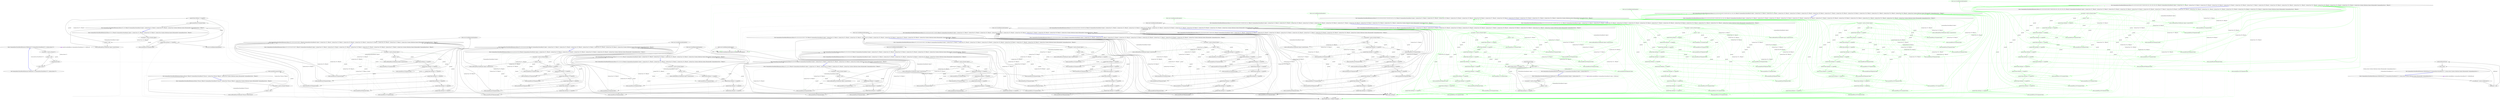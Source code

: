 digraph  {
n0 [label="Entry CommandLine.ParserResultExtensions.WithParsed<T>(CommandLine.ParserResult<T>, System.Action<T>)", span="21-21", cluster="CommandLine.ParserResultExtensions.WithParsed<T>(CommandLine.ParserResult<T>, System.Action<T>)"];
n1 [label="var parsed = result as Parsed<T>", span="23-23", cluster="CommandLine.ParserResultExtensions.WithParsed<T>(CommandLine.ParserResult<T>, System.Action<T>)"];
n3 [label="action(parsed.Value)", span="26-26", cluster="CommandLine.ParserResultExtensions.WithParsed<T>(CommandLine.ParserResult<T>, System.Action<T>)"];
n4 [label="return result;", span="28-28", cluster="CommandLine.ParserResultExtensions.WithParsed<T>(CommandLine.ParserResult<T>, System.Action<T>)"];
n2 [label="parsed != null", span="24-24", cluster="CommandLine.ParserResultExtensions.WithParsed<T>(CommandLine.ParserResult<T>, System.Action<T>)"];
n6 [label="Entry System.Action<T>.Invoke(T)", span="0-0", cluster="System.Action<T>.Invoke(T)"];
n5 [label="Exit CommandLine.ParserResultExtensions.WithParsed<T>(CommandLine.ParserResult<T>, System.Action<T>)", span="21-21", cluster="CommandLine.ParserResultExtensions.WithParsed<T>(CommandLine.ParserResult<T>, System.Action<T>)"];
n7 [label="Entry CommandLine.ParserResultExtensions.WithParsed<T>(CommandLine.ParserResult<object>, System.Action<T>)", span="38-38", cluster="CommandLine.ParserResultExtensions.WithParsed<T>(CommandLine.ParserResult<object>, System.Action<T>)"];
n8 [label="var parsed = result as Parsed<object>", span="40-40", cluster="CommandLine.ParserResultExtensions.WithParsed<T>(CommandLine.ParserResult<object>, System.Action<T>)"];
n10 [label="result.Value.GetType() == typeof(T)", span="43-43", cluster="CommandLine.ParserResultExtensions.WithParsed<T>(CommandLine.ParserResult<object>, System.Action<T>)"];
n11 [label="action((T)parsed.Value)", span="45-45", cluster="CommandLine.ParserResultExtensions.WithParsed<T>(CommandLine.ParserResult<object>, System.Action<T>)"];
n12 [label="return result;", span="48-48", cluster="CommandLine.ParserResultExtensions.WithParsed<T>(CommandLine.ParserResult<object>, System.Action<T>)"];
n9 [label="parsed != null", span="41-41", cluster="CommandLine.ParserResultExtensions.WithParsed<T>(CommandLine.ParserResult<object>, System.Action<T>)"];
n14 [label="Entry object.GetType()", span="0-0", cluster="object.GetType()"];
n13 [label="Exit CommandLine.ParserResultExtensions.WithParsed<T>(CommandLine.ParserResult<object>, System.Action<T>)", span="38-38", cluster="CommandLine.ParserResultExtensions.WithParsed<T>(CommandLine.ParserResult<object>, System.Action<T>)"];
n15 [label="Entry CommandLine.ParserResultExtensions.WithNotParsed<T>(CommandLine.ParserResult<T>, System.Action<System.Collections.Generic.IEnumerable<CommandLine.Error>>)", span="59-59", cluster="CommandLine.ParserResultExtensions.WithNotParsed<T>(CommandLine.ParserResult<T>, System.Action<System.Collections.Generic.IEnumerable<CommandLine.Error>>)"];
n16 [label="var notParsed = result as NotParsed<T>", span="61-61", cluster="CommandLine.ParserResultExtensions.WithNotParsed<T>(CommandLine.ParserResult<T>, System.Action<System.Collections.Generic.IEnumerable<CommandLine.Error>>)"];
n18 [label="action(notParsed.Errors)", span="64-64", cluster="CommandLine.ParserResultExtensions.WithNotParsed<T>(CommandLine.ParserResult<T>, System.Action<System.Collections.Generic.IEnumerable<CommandLine.Error>>)"];
n19 [label="return result;", span="66-66", cluster="CommandLine.ParserResultExtensions.WithNotParsed<T>(CommandLine.ParserResult<T>, System.Action<System.Collections.Generic.IEnumerable<CommandLine.Error>>)"];
n17 [label="notParsed != null", span="62-62", cluster="CommandLine.ParserResultExtensions.WithNotParsed<T>(CommandLine.ParserResult<T>, System.Action<System.Collections.Generic.IEnumerable<CommandLine.Error>>)"];
n20 [label="Exit CommandLine.ParserResultExtensions.WithNotParsed<T>(CommandLine.ParserResult<T>, System.Action<System.Collections.Generic.IEnumerable<CommandLine.Error>>)", span="59-59", cluster="CommandLine.ParserResultExtensions.WithNotParsed<T>(CommandLine.ParserResult<T>, System.Action<System.Collections.Generic.IEnumerable<CommandLine.Error>>)"];
n21 [label="Entry CommandLine.ParserResultExtensions.Return<TSource, TResult>(CommandLine.ParserResult<TSource>, System.Func<TSource, TResult>, System.Func<System.Collections.Generic.IEnumerable<CommandLine.Error>, TResult>)", span="78-78", cluster="CommandLine.ParserResultExtensions.Return<TSource, TResult>(CommandLine.ParserResult<TSource>, System.Func<TSource, TResult>, System.Func<System.Collections.Generic.IEnumerable<CommandLine.Error>, TResult>)"];
n22 [label="var parsed = result as Parsed<TSource>", span="82-82", cluster="CommandLine.ParserResultExtensions.Return<TSource, TResult>(CommandLine.ParserResult<TSource>, System.Func<TSource, TResult>, System.Func<System.Collections.Generic.IEnumerable<CommandLine.Error>, TResult>)"];
n24 [label="return parsedFunc(parsed.Value);", span="85-85", cluster="CommandLine.ParserResultExtensions.Return<TSource, TResult>(CommandLine.ParserResult<TSource>, System.Func<TSource, TResult>, System.Func<System.Collections.Generic.IEnumerable<CommandLine.Error>, TResult>)"];
n25 [label="return notParsedFunc(((NotParsed<TSource>)result).Errors);", span="87-87", cluster="CommandLine.ParserResultExtensions.Return<TSource, TResult>(CommandLine.ParserResult<TSource>, System.Func<TSource, TResult>, System.Func<System.Collections.Generic.IEnumerable<CommandLine.Error>, TResult>)"];
n23 [label="parsed != null", span="83-83", cluster="CommandLine.ParserResultExtensions.Return<TSource, TResult>(CommandLine.ParserResult<TSource>, System.Func<TSource, TResult>, System.Func<System.Collections.Generic.IEnumerable<CommandLine.Error>, TResult>)"];
n26 [label="Exit CommandLine.ParserResultExtensions.Return<TSource, TResult>(CommandLine.ParserResult<TSource>, System.Func<TSource, TResult>, System.Func<System.Collections.Generic.IEnumerable<CommandLine.Error>, TResult>)", span="78-78", cluster="CommandLine.ParserResultExtensions.Return<TSource, TResult>(CommandLine.ParserResult<TSource>, System.Func<TSource, TResult>, System.Func<System.Collections.Generic.IEnumerable<CommandLine.Error>, TResult>)"];
n27 [label="Entry System.Func<T, TResult>.Invoke(T)", span="0-0", cluster="System.Func<T, TResult>.Invoke(T)"];
n28 [label="Entry CommandLine.ParserResultExtensions.Return<T1, T2, TResult>(CommandLine.ParserResult<object>, System.Func<T1, TResult>, System.Func<T2, TResult>, System.Func<System.Collections.Generic.IEnumerable<CommandLine.Error>, TResult>)", span="101-101", cluster="CommandLine.ParserResultExtensions.Return<T1, T2, TResult>(CommandLine.ParserResult<object>, System.Func<T1, TResult>, System.Func<T2, TResult>, System.Func<System.Collections.Generic.IEnumerable<CommandLine.Error>, TResult>)"];
n29 [label="var parsed = result as Parsed<object>", span="106-106", cluster="CommandLine.ParserResultExtensions.Return<T1, T2, TResult>(CommandLine.ParserResult<object>, System.Func<T1, TResult>, System.Func<T2, TResult>, System.Func<System.Collections.Generic.IEnumerable<CommandLine.Error>, TResult>)"];
n32 [label="return parsedFunc1((T1)parsed.Value);", span="111-111", cluster="CommandLine.ParserResultExtensions.Return<T1, T2, TResult>(CommandLine.ParserResult<object>, System.Func<T1, TResult>, System.Func<T2, TResult>, System.Func<System.Collections.Generic.IEnumerable<CommandLine.Error>, TResult>)"];
n34 [label="return parsedFunc2((T2)parsed.Value);", span="115-115", cluster="CommandLine.ParserResultExtensions.Return<T1, T2, TResult>(CommandLine.ParserResult<object>, System.Func<T1, TResult>, System.Func<T2, TResult>, System.Func<System.Collections.Generic.IEnumerable<CommandLine.Error>, TResult>)"];
n36 [label="return notParsedFunc(((NotParsed<object>)result).Errors);", span="119-119", cluster="CommandLine.ParserResultExtensions.Return<T1, T2, TResult>(CommandLine.ParserResult<object>, System.Func<T1, TResult>, System.Func<T2, TResult>, System.Func<System.Collections.Generic.IEnumerable<CommandLine.Error>, TResult>)"];
n30 [label="parsed != null", span="107-107", cluster="CommandLine.ParserResultExtensions.Return<T1, T2, TResult>(CommandLine.ParserResult<object>, System.Func<T1, TResult>, System.Func<T2, TResult>, System.Func<System.Collections.Generic.IEnumerable<CommandLine.Error>, TResult>)"];
n31 [label="parsed.Value.GetType() == typeof(T1)", span="109-109", cluster="CommandLine.ParserResultExtensions.Return<T1, T2, TResult>(CommandLine.ParserResult<object>, System.Func<T1, TResult>, System.Func<T2, TResult>, System.Func<System.Collections.Generic.IEnumerable<CommandLine.Error>, TResult>)"];
n33 [label="parsed.Value.GetType() == typeof(T2)", span="113-113", cluster="CommandLine.ParserResultExtensions.Return<T1, T2, TResult>(CommandLine.ParserResult<object>, System.Func<T1, TResult>, System.Func<T2, TResult>, System.Func<System.Collections.Generic.IEnumerable<CommandLine.Error>, TResult>)"];
n35 [label="throw new InvalidOperationException();", span="117-117", cluster="CommandLine.ParserResultExtensions.Return<T1, T2, TResult>(CommandLine.ParserResult<object>, System.Func<T1, TResult>, System.Func<T2, TResult>, System.Func<System.Collections.Generic.IEnumerable<CommandLine.Error>, TResult>)"];
n37 [label="Exit CommandLine.ParserResultExtensions.Return<T1, T2, TResult>(CommandLine.ParserResult<object>, System.Func<T1, TResult>, System.Func<T2, TResult>, System.Func<System.Collections.Generic.IEnumerable<CommandLine.Error>, TResult>)", span="101-101", cluster="CommandLine.ParserResultExtensions.Return<T1, T2, TResult>(CommandLine.ParserResult<object>, System.Func<T1, TResult>, System.Func<T2, TResult>, System.Func<System.Collections.Generic.IEnumerable<CommandLine.Error>, TResult>)"];
n38 [label="Entry System.InvalidOperationException.InvalidOperationException()", span="0-0", cluster="System.InvalidOperationException.InvalidOperationException()"];
n39 [label="Entry CommandLine.ParserResultExtensions.Return<T1, T2, T3, TResult>(CommandLine.ParserResult<object>, System.Func<T1, TResult>, System.Func<T2, TResult>, System.Func<T3, TResult>, System.Func<System.Collections.Generic.IEnumerable<CommandLine.Error>, TResult>)", span="135-135", cluster="CommandLine.ParserResultExtensions.Return<T1, T2, T3, TResult>(CommandLine.ParserResult<object>, System.Func<T1, TResult>, System.Func<T2, TResult>, System.Func<T3, TResult>, System.Func<System.Collections.Generic.IEnumerable<CommandLine.Error>, TResult>)"];
n40 [label="var parsed = result as Parsed<object>", span="141-141", cluster="CommandLine.ParserResultExtensions.Return<T1, T2, T3, TResult>(CommandLine.ParserResult<object>, System.Func<T1, TResult>, System.Func<T2, TResult>, System.Func<T3, TResult>, System.Func<System.Collections.Generic.IEnumerable<CommandLine.Error>, TResult>)"];
n43 [label="return parsedFunc1((T1)parsed.Value);", span="146-146", cluster="CommandLine.ParserResultExtensions.Return<T1, T2, T3, TResult>(CommandLine.ParserResult<object>, System.Func<T1, TResult>, System.Func<T2, TResult>, System.Func<T3, TResult>, System.Func<System.Collections.Generic.IEnumerable<CommandLine.Error>, TResult>)"];
n45 [label="return parsedFunc2((T2)parsed.Value);", span="150-150", cluster="CommandLine.ParserResultExtensions.Return<T1, T2, T3, TResult>(CommandLine.ParserResult<object>, System.Func<T1, TResult>, System.Func<T2, TResult>, System.Func<T3, TResult>, System.Func<System.Collections.Generic.IEnumerable<CommandLine.Error>, TResult>)"];
n47 [label="return parsedFunc3((T3)parsed.Value);", span="154-154", cluster="CommandLine.ParserResultExtensions.Return<T1, T2, T3, TResult>(CommandLine.ParserResult<object>, System.Func<T1, TResult>, System.Func<T2, TResult>, System.Func<T3, TResult>, System.Func<System.Collections.Generic.IEnumerable<CommandLine.Error>, TResult>)"];
n49 [label="return notParsedFunc(((NotParsed<object>)result).Errors);", span="158-158", cluster="CommandLine.ParserResultExtensions.Return<T1, T2, T3, TResult>(CommandLine.ParserResult<object>, System.Func<T1, TResult>, System.Func<T2, TResult>, System.Func<T3, TResult>, System.Func<System.Collections.Generic.IEnumerable<CommandLine.Error>, TResult>)"];
n41 [label="parsed != null", span="142-142", cluster="CommandLine.ParserResultExtensions.Return<T1, T2, T3, TResult>(CommandLine.ParserResult<object>, System.Func<T1, TResult>, System.Func<T2, TResult>, System.Func<T3, TResult>, System.Func<System.Collections.Generic.IEnumerable<CommandLine.Error>, TResult>)"];
n42 [label="parsed.Value.GetType() == typeof(T1)", span="144-144", cluster="CommandLine.ParserResultExtensions.Return<T1, T2, T3, TResult>(CommandLine.ParserResult<object>, System.Func<T1, TResult>, System.Func<T2, TResult>, System.Func<T3, TResult>, System.Func<System.Collections.Generic.IEnumerable<CommandLine.Error>, TResult>)"];
n44 [label="parsed.Value.GetType() == typeof(T2)", span="148-148", cluster="CommandLine.ParserResultExtensions.Return<T1, T2, T3, TResult>(CommandLine.ParserResult<object>, System.Func<T1, TResult>, System.Func<T2, TResult>, System.Func<T3, TResult>, System.Func<System.Collections.Generic.IEnumerable<CommandLine.Error>, TResult>)"];
n46 [label="parsed.Value.GetType() == typeof(T3)", span="152-152", cluster="CommandLine.ParserResultExtensions.Return<T1, T2, T3, TResult>(CommandLine.ParserResult<object>, System.Func<T1, TResult>, System.Func<T2, TResult>, System.Func<T3, TResult>, System.Func<System.Collections.Generic.IEnumerable<CommandLine.Error>, TResult>)"];
n48 [label="throw new InvalidOperationException();", span="156-156", cluster="CommandLine.ParserResultExtensions.Return<T1, T2, T3, TResult>(CommandLine.ParserResult<object>, System.Func<T1, TResult>, System.Func<T2, TResult>, System.Func<T3, TResult>, System.Func<System.Collections.Generic.IEnumerable<CommandLine.Error>, TResult>)"];
n50 [label="Exit CommandLine.ParserResultExtensions.Return<T1, T2, T3, TResult>(CommandLine.ParserResult<object>, System.Func<T1, TResult>, System.Func<T2, TResult>, System.Func<T3, TResult>, System.Func<System.Collections.Generic.IEnumerable<CommandLine.Error>, TResult>)", span="135-135", cluster="CommandLine.ParserResultExtensions.Return<T1, T2, T3, TResult>(CommandLine.ParserResult<object>, System.Func<T1, TResult>, System.Func<T2, TResult>, System.Func<T3, TResult>, System.Func<System.Collections.Generic.IEnumerable<CommandLine.Error>, TResult>)"];
n51 [label="Entry CommandLine.ParserResultExtensions.Return<T1, T2, T3, T4, TResult>(CommandLine.ParserResult<object>, System.Func<T1, TResult>, System.Func<T2, TResult>, System.Func<T3, TResult>, System.Func<T4, TResult>, System.Func<System.Collections.Generic.IEnumerable<CommandLine.Error>, TResult>)", span="176-176", cluster="CommandLine.ParserResultExtensions.Return<T1, T2, T3, T4, TResult>(CommandLine.ParserResult<object>, System.Func<T1, TResult>, System.Func<T2, TResult>, System.Func<T3, TResult>, System.Func<T4, TResult>, System.Func<System.Collections.Generic.IEnumerable<CommandLine.Error>, TResult>)"];
n52 [label="var parsed = result as Parsed<object>", span="183-183", cluster="CommandLine.ParserResultExtensions.Return<T1, T2, T3, T4, TResult>(CommandLine.ParserResult<object>, System.Func<T1, TResult>, System.Func<T2, TResult>, System.Func<T3, TResult>, System.Func<T4, TResult>, System.Func<System.Collections.Generic.IEnumerable<CommandLine.Error>, TResult>)"];
n55 [label="return parsedFunc1((T1)parsed.Value);", span="188-188", cluster="CommandLine.ParserResultExtensions.Return<T1, T2, T3, T4, TResult>(CommandLine.ParserResult<object>, System.Func<T1, TResult>, System.Func<T2, TResult>, System.Func<T3, TResult>, System.Func<T4, TResult>, System.Func<System.Collections.Generic.IEnumerable<CommandLine.Error>, TResult>)"];
n57 [label="return parsedFunc2((T2)parsed.Value);", span="192-192", cluster="CommandLine.ParserResultExtensions.Return<T1, T2, T3, T4, TResult>(CommandLine.ParserResult<object>, System.Func<T1, TResult>, System.Func<T2, TResult>, System.Func<T3, TResult>, System.Func<T4, TResult>, System.Func<System.Collections.Generic.IEnumerable<CommandLine.Error>, TResult>)"];
n59 [label="return parsedFunc3((T3)parsed.Value);", span="196-196", cluster="CommandLine.ParserResultExtensions.Return<T1, T2, T3, T4, TResult>(CommandLine.ParserResult<object>, System.Func<T1, TResult>, System.Func<T2, TResult>, System.Func<T3, TResult>, System.Func<T4, TResult>, System.Func<System.Collections.Generic.IEnumerable<CommandLine.Error>, TResult>)"];
n61 [label="return parsedFunc4((T4)parsed.Value);", span="200-200", cluster="CommandLine.ParserResultExtensions.Return<T1, T2, T3, T4, TResult>(CommandLine.ParserResult<object>, System.Func<T1, TResult>, System.Func<T2, TResult>, System.Func<T3, TResult>, System.Func<T4, TResult>, System.Func<System.Collections.Generic.IEnumerable<CommandLine.Error>, TResult>)"];
n63 [label="return notParsedFunc(((NotParsed<object>)result).Errors);", span="204-204", cluster="CommandLine.ParserResultExtensions.Return<T1, T2, T3, T4, TResult>(CommandLine.ParserResult<object>, System.Func<T1, TResult>, System.Func<T2, TResult>, System.Func<T3, TResult>, System.Func<T4, TResult>, System.Func<System.Collections.Generic.IEnumerable<CommandLine.Error>, TResult>)"];
n53 [label="parsed != null", span="184-184", cluster="CommandLine.ParserResultExtensions.Return<T1, T2, T3, T4, TResult>(CommandLine.ParserResult<object>, System.Func<T1, TResult>, System.Func<T2, TResult>, System.Func<T3, TResult>, System.Func<T4, TResult>, System.Func<System.Collections.Generic.IEnumerable<CommandLine.Error>, TResult>)"];
n54 [label="parsed.Value.GetType() == typeof(T1)", span="186-186", cluster="CommandLine.ParserResultExtensions.Return<T1, T2, T3, T4, TResult>(CommandLine.ParserResult<object>, System.Func<T1, TResult>, System.Func<T2, TResult>, System.Func<T3, TResult>, System.Func<T4, TResult>, System.Func<System.Collections.Generic.IEnumerable<CommandLine.Error>, TResult>)"];
n56 [label="parsed.Value.GetType() == typeof(T2)", span="190-190", cluster="CommandLine.ParserResultExtensions.Return<T1, T2, T3, T4, TResult>(CommandLine.ParserResult<object>, System.Func<T1, TResult>, System.Func<T2, TResult>, System.Func<T3, TResult>, System.Func<T4, TResult>, System.Func<System.Collections.Generic.IEnumerable<CommandLine.Error>, TResult>)"];
n58 [label="parsed.Value.GetType() == typeof(T3)", span="194-194", cluster="CommandLine.ParserResultExtensions.Return<T1, T2, T3, T4, TResult>(CommandLine.ParserResult<object>, System.Func<T1, TResult>, System.Func<T2, TResult>, System.Func<T3, TResult>, System.Func<T4, TResult>, System.Func<System.Collections.Generic.IEnumerable<CommandLine.Error>, TResult>)"];
n60 [label="parsed.Value.GetType() == typeof(T4)", span="198-198", cluster="CommandLine.ParserResultExtensions.Return<T1, T2, T3, T4, TResult>(CommandLine.ParserResult<object>, System.Func<T1, TResult>, System.Func<T2, TResult>, System.Func<T3, TResult>, System.Func<T4, TResult>, System.Func<System.Collections.Generic.IEnumerable<CommandLine.Error>, TResult>)"];
n62 [label="throw new InvalidOperationException();", span="202-202", cluster="CommandLine.ParserResultExtensions.Return<T1, T2, T3, T4, TResult>(CommandLine.ParserResult<object>, System.Func<T1, TResult>, System.Func<T2, TResult>, System.Func<T3, TResult>, System.Func<T4, TResult>, System.Func<System.Collections.Generic.IEnumerable<CommandLine.Error>, TResult>)"];
n64 [label="Exit CommandLine.ParserResultExtensions.Return<T1, T2, T3, T4, TResult>(CommandLine.ParserResult<object>, System.Func<T1, TResult>, System.Func<T2, TResult>, System.Func<T3, TResult>, System.Func<T4, TResult>, System.Func<System.Collections.Generic.IEnumerable<CommandLine.Error>, TResult>)", span="176-176", cluster="CommandLine.ParserResultExtensions.Return<T1, T2, T3, T4, TResult>(CommandLine.ParserResult<object>, System.Func<T1, TResult>, System.Func<T2, TResult>, System.Func<T3, TResult>, System.Func<T4, TResult>, System.Func<System.Collections.Generic.IEnumerable<CommandLine.Error>, TResult>)"];
n65 [label="Entry CommandLine.ParserResultExtensions.Return<T1, T2, T3, T4, T5, TResult>(CommandLine.ParserResult<object>, System.Func<T1, TResult>, System.Func<T2, TResult>, System.Func<T3, TResult>, System.Func<T4, TResult>, System.Func<T5, TResult>, System.Func<System.Collections.Generic.IEnumerable<CommandLine.Error>, TResult>)", span="224-224", cluster="CommandLine.ParserResultExtensions.Return<T1, T2, T3, T4, T5, TResult>(CommandLine.ParserResult<object>, System.Func<T1, TResult>, System.Func<T2, TResult>, System.Func<T3, TResult>, System.Func<T4, TResult>, System.Func<T5, TResult>, System.Func<System.Collections.Generic.IEnumerable<CommandLine.Error>, TResult>)"];
n66 [label="var parsed = result as Parsed<object>", span="232-232", cluster="CommandLine.ParserResultExtensions.Return<T1, T2, T3, T4, T5, TResult>(CommandLine.ParserResult<object>, System.Func<T1, TResult>, System.Func<T2, TResult>, System.Func<T3, TResult>, System.Func<T4, TResult>, System.Func<T5, TResult>, System.Func<System.Collections.Generic.IEnumerable<CommandLine.Error>, TResult>)"];
n69 [label="return parsedFunc1((T1)parsed.Value);", span="237-237", cluster="CommandLine.ParserResultExtensions.Return<T1, T2, T3, T4, T5, TResult>(CommandLine.ParserResult<object>, System.Func<T1, TResult>, System.Func<T2, TResult>, System.Func<T3, TResult>, System.Func<T4, TResult>, System.Func<T5, TResult>, System.Func<System.Collections.Generic.IEnumerable<CommandLine.Error>, TResult>)"];
n71 [label="return parsedFunc2((T2)parsed.Value);", span="241-241", cluster="CommandLine.ParserResultExtensions.Return<T1, T2, T3, T4, T5, TResult>(CommandLine.ParserResult<object>, System.Func<T1, TResult>, System.Func<T2, TResult>, System.Func<T3, TResult>, System.Func<T4, TResult>, System.Func<T5, TResult>, System.Func<System.Collections.Generic.IEnumerable<CommandLine.Error>, TResult>)"];
n73 [label="return parsedFunc3((T3)parsed.Value);", span="245-245", cluster="CommandLine.ParserResultExtensions.Return<T1, T2, T3, T4, T5, TResult>(CommandLine.ParserResult<object>, System.Func<T1, TResult>, System.Func<T2, TResult>, System.Func<T3, TResult>, System.Func<T4, TResult>, System.Func<T5, TResult>, System.Func<System.Collections.Generic.IEnumerable<CommandLine.Error>, TResult>)"];
n75 [label="return parsedFunc4((T4)parsed.Value);", span="249-249", cluster="CommandLine.ParserResultExtensions.Return<T1, T2, T3, T4, T5, TResult>(CommandLine.ParserResult<object>, System.Func<T1, TResult>, System.Func<T2, TResult>, System.Func<T3, TResult>, System.Func<T4, TResult>, System.Func<T5, TResult>, System.Func<System.Collections.Generic.IEnumerable<CommandLine.Error>, TResult>)"];
n77 [label="return parsedFunc5((T5)parsed.Value);", span="253-253", cluster="CommandLine.ParserResultExtensions.Return<T1, T2, T3, T4, T5, TResult>(CommandLine.ParserResult<object>, System.Func<T1, TResult>, System.Func<T2, TResult>, System.Func<T3, TResult>, System.Func<T4, TResult>, System.Func<T5, TResult>, System.Func<System.Collections.Generic.IEnumerable<CommandLine.Error>, TResult>)"];
n79 [label="return notParsedFunc(((NotParsed<object>)result).Errors);", span="257-257", cluster="CommandLine.ParserResultExtensions.Return<T1, T2, T3, T4, T5, TResult>(CommandLine.ParserResult<object>, System.Func<T1, TResult>, System.Func<T2, TResult>, System.Func<T3, TResult>, System.Func<T4, TResult>, System.Func<T5, TResult>, System.Func<System.Collections.Generic.IEnumerable<CommandLine.Error>, TResult>)"];
n67 [label="parsed != null", span="233-233", cluster="CommandLine.ParserResultExtensions.Return<T1, T2, T3, T4, T5, TResult>(CommandLine.ParserResult<object>, System.Func<T1, TResult>, System.Func<T2, TResult>, System.Func<T3, TResult>, System.Func<T4, TResult>, System.Func<T5, TResult>, System.Func<System.Collections.Generic.IEnumerable<CommandLine.Error>, TResult>)"];
n68 [label="parsed.Value.GetType() == typeof(T1)", span="235-235", cluster="CommandLine.ParserResultExtensions.Return<T1, T2, T3, T4, T5, TResult>(CommandLine.ParserResult<object>, System.Func<T1, TResult>, System.Func<T2, TResult>, System.Func<T3, TResult>, System.Func<T4, TResult>, System.Func<T5, TResult>, System.Func<System.Collections.Generic.IEnumerable<CommandLine.Error>, TResult>)"];
n70 [label="parsed.Value.GetType() == typeof(T2)", span="239-239", cluster="CommandLine.ParserResultExtensions.Return<T1, T2, T3, T4, T5, TResult>(CommandLine.ParserResult<object>, System.Func<T1, TResult>, System.Func<T2, TResult>, System.Func<T3, TResult>, System.Func<T4, TResult>, System.Func<T5, TResult>, System.Func<System.Collections.Generic.IEnumerable<CommandLine.Error>, TResult>)"];
n72 [label="parsed.Value.GetType() == typeof(T3)", span="243-243", cluster="CommandLine.ParserResultExtensions.Return<T1, T2, T3, T4, T5, TResult>(CommandLine.ParserResult<object>, System.Func<T1, TResult>, System.Func<T2, TResult>, System.Func<T3, TResult>, System.Func<T4, TResult>, System.Func<T5, TResult>, System.Func<System.Collections.Generic.IEnumerable<CommandLine.Error>, TResult>)"];
n74 [label="parsed.Value.GetType() == typeof(T4)", span="247-247", cluster="CommandLine.ParserResultExtensions.Return<T1, T2, T3, T4, T5, TResult>(CommandLine.ParserResult<object>, System.Func<T1, TResult>, System.Func<T2, TResult>, System.Func<T3, TResult>, System.Func<T4, TResult>, System.Func<T5, TResult>, System.Func<System.Collections.Generic.IEnumerable<CommandLine.Error>, TResult>)"];
n76 [label="parsed.Value.GetType() == typeof(T5)", span="251-251", cluster="CommandLine.ParserResultExtensions.Return<T1, T2, T3, T4, T5, TResult>(CommandLine.ParserResult<object>, System.Func<T1, TResult>, System.Func<T2, TResult>, System.Func<T3, TResult>, System.Func<T4, TResult>, System.Func<T5, TResult>, System.Func<System.Collections.Generic.IEnumerable<CommandLine.Error>, TResult>)"];
n78 [label="throw new InvalidOperationException();", span="255-255", cluster="CommandLine.ParserResultExtensions.Return<T1, T2, T3, T4, T5, TResult>(CommandLine.ParserResult<object>, System.Func<T1, TResult>, System.Func<T2, TResult>, System.Func<T3, TResult>, System.Func<T4, TResult>, System.Func<T5, TResult>, System.Func<System.Collections.Generic.IEnumerable<CommandLine.Error>, TResult>)"];
n80 [label="Exit CommandLine.ParserResultExtensions.Return<T1, T2, T3, T4, T5, TResult>(CommandLine.ParserResult<object>, System.Func<T1, TResult>, System.Func<T2, TResult>, System.Func<T3, TResult>, System.Func<T4, TResult>, System.Func<T5, TResult>, System.Func<System.Collections.Generic.IEnumerable<CommandLine.Error>, TResult>)", span="224-224", cluster="CommandLine.ParserResultExtensions.Return<T1, T2, T3, T4, T5, TResult>(CommandLine.ParserResult<object>, System.Func<T1, TResult>, System.Func<T2, TResult>, System.Func<T3, TResult>, System.Func<T4, TResult>, System.Func<T5, TResult>, System.Func<System.Collections.Generic.IEnumerable<CommandLine.Error>, TResult>)"];
n81 [label="Entry CommandLine.ParserResultExtensions.Return<T1, T2, T3, T4, T5, T6, TResult>(CommandLine.ParserResult<object>, System.Func<T1, TResult>, System.Func<T2, TResult>, System.Func<T3, TResult>, System.Func<T4, TResult>, System.Func<T5, TResult>, System.Func<T6, TResult>, System.Func<System.Collections.Generic.IEnumerable<CommandLine.Error>, TResult>)", span="279-279", cluster="CommandLine.ParserResultExtensions.Return<T1, T2, T3, T4, T5, T6, TResult>(CommandLine.ParserResult<object>, System.Func<T1, TResult>, System.Func<T2, TResult>, System.Func<T3, TResult>, System.Func<T4, TResult>, System.Func<T5, TResult>, System.Func<T6, TResult>, System.Func<System.Collections.Generic.IEnumerable<CommandLine.Error>, TResult>)"];
n82 [label="var parsed = result as Parsed<object>", span="288-288", cluster="CommandLine.ParserResultExtensions.Return<T1, T2, T3, T4, T5, T6, TResult>(CommandLine.ParserResult<object>, System.Func<T1, TResult>, System.Func<T2, TResult>, System.Func<T3, TResult>, System.Func<T4, TResult>, System.Func<T5, TResult>, System.Func<T6, TResult>, System.Func<System.Collections.Generic.IEnumerable<CommandLine.Error>, TResult>)"];
n85 [label="return parsedFunc1((T1)parsed.Value);", span="293-293", cluster="CommandLine.ParserResultExtensions.Return<T1, T2, T3, T4, T5, T6, TResult>(CommandLine.ParserResult<object>, System.Func<T1, TResult>, System.Func<T2, TResult>, System.Func<T3, TResult>, System.Func<T4, TResult>, System.Func<T5, TResult>, System.Func<T6, TResult>, System.Func<System.Collections.Generic.IEnumerable<CommandLine.Error>, TResult>)"];
n87 [label="return parsedFunc2((T2)parsed.Value);", span="297-297", cluster="CommandLine.ParserResultExtensions.Return<T1, T2, T3, T4, T5, T6, TResult>(CommandLine.ParserResult<object>, System.Func<T1, TResult>, System.Func<T2, TResult>, System.Func<T3, TResult>, System.Func<T4, TResult>, System.Func<T5, TResult>, System.Func<T6, TResult>, System.Func<System.Collections.Generic.IEnumerable<CommandLine.Error>, TResult>)"];
n89 [label="return parsedFunc3((T3)parsed.Value);", span="301-301", cluster="CommandLine.ParserResultExtensions.Return<T1, T2, T3, T4, T5, T6, TResult>(CommandLine.ParserResult<object>, System.Func<T1, TResult>, System.Func<T2, TResult>, System.Func<T3, TResult>, System.Func<T4, TResult>, System.Func<T5, TResult>, System.Func<T6, TResult>, System.Func<System.Collections.Generic.IEnumerable<CommandLine.Error>, TResult>)"];
n91 [label="return parsedFunc4((T4)parsed.Value);", span="305-305", cluster="CommandLine.ParserResultExtensions.Return<T1, T2, T3, T4, T5, T6, TResult>(CommandLine.ParserResult<object>, System.Func<T1, TResult>, System.Func<T2, TResult>, System.Func<T3, TResult>, System.Func<T4, TResult>, System.Func<T5, TResult>, System.Func<T6, TResult>, System.Func<System.Collections.Generic.IEnumerable<CommandLine.Error>, TResult>)"];
n93 [label="return parsedFunc5((T5)parsed.Value);", span="309-309", cluster="CommandLine.ParserResultExtensions.Return<T1, T2, T3, T4, T5, T6, TResult>(CommandLine.ParserResult<object>, System.Func<T1, TResult>, System.Func<T2, TResult>, System.Func<T3, TResult>, System.Func<T4, TResult>, System.Func<T5, TResult>, System.Func<T6, TResult>, System.Func<System.Collections.Generic.IEnumerable<CommandLine.Error>, TResult>)"];
n95 [label="return parsedFunc6((T6)parsed.Value);", span="313-313", cluster="CommandLine.ParserResultExtensions.Return<T1, T2, T3, T4, T5, T6, TResult>(CommandLine.ParserResult<object>, System.Func<T1, TResult>, System.Func<T2, TResult>, System.Func<T3, TResult>, System.Func<T4, TResult>, System.Func<T5, TResult>, System.Func<T6, TResult>, System.Func<System.Collections.Generic.IEnumerable<CommandLine.Error>, TResult>)"];
n97 [label="return notParsedFunc(((NotParsed<object>)result).Errors);", span="317-317", cluster="CommandLine.ParserResultExtensions.Return<T1, T2, T3, T4, T5, T6, TResult>(CommandLine.ParserResult<object>, System.Func<T1, TResult>, System.Func<T2, TResult>, System.Func<T3, TResult>, System.Func<T4, TResult>, System.Func<T5, TResult>, System.Func<T6, TResult>, System.Func<System.Collections.Generic.IEnumerable<CommandLine.Error>, TResult>)"];
n83 [label="parsed != null", span="289-289", cluster="CommandLine.ParserResultExtensions.Return<T1, T2, T3, T4, T5, T6, TResult>(CommandLine.ParserResult<object>, System.Func<T1, TResult>, System.Func<T2, TResult>, System.Func<T3, TResult>, System.Func<T4, TResult>, System.Func<T5, TResult>, System.Func<T6, TResult>, System.Func<System.Collections.Generic.IEnumerable<CommandLine.Error>, TResult>)"];
n84 [label="parsed.Value.GetType() == typeof(T1)", span="291-291", cluster="CommandLine.ParserResultExtensions.Return<T1, T2, T3, T4, T5, T6, TResult>(CommandLine.ParserResult<object>, System.Func<T1, TResult>, System.Func<T2, TResult>, System.Func<T3, TResult>, System.Func<T4, TResult>, System.Func<T5, TResult>, System.Func<T6, TResult>, System.Func<System.Collections.Generic.IEnumerable<CommandLine.Error>, TResult>)"];
n86 [label="parsed.Value.GetType() == typeof(T2)", span="295-295", cluster="CommandLine.ParserResultExtensions.Return<T1, T2, T3, T4, T5, T6, TResult>(CommandLine.ParserResult<object>, System.Func<T1, TResult>, System.Func<T2, TResult>, System.Func<T3, TResult>, System.Func<T4, TResult>, System.Func<T5, TResult>, System.Func<T6, TResult>, System.Func<System.Collections.Generic.IEnumerable<CommandLine.Error>, TResult>)"];
n88 [label="parsed.Value.GetType() == typeof(T3)", span="299-299", cluster="CommandLine.ParserResultExtensions.Return<T1, T2, T3, T4, T5, T6, TResult>(CommandLine.ParserResult<object>, System.Func<T1, TResult>, System.Func<T2, TResult>, System.Func<T3, TResult>, System.Func<T4, TResult>, System.Func<T5, TResult>, System.Func<T6, TResult>, System.Func<System.Collections.Generic.IEnumerable<CommandLine.Error>, TResult>)"];
n90 [label="parsed.Value.GetType() == typeof(T4)", span="303-303", cluster="CommandLine.ParserResultExtensions.Return<T1, T2, T3, T4, T5, T6, TResult>(CommandLine.ParserResult<object>, System.Func<T1, TResult>, System.Func<T2, TResult>, System.Func<T3, TResult>, System.Func<T4, TResult>, System.Func<T5, TResult>, System.Func<T6, TResult>, System.Func<System.Collections.Generic.IEnumerable<CommandLine.Error>, TResult>)"];
n92 [label="parsed.Value.GetType() == typeof(T5)", span="307-307", cluster="CommandLine.ParserResultExtensions.Return<T1, T2, T3, T4, T5, T6, TResult>(CommandLine.ParserResult<object>, System.Func<T1, TResult>, System.Func<T2, TResult>, System.Func<T3, TResult>, System.Func<T4, TResult>, System.Func<T5, TResult>, System.Func<T6, TResult>, System.Func<System.Collections.Generic.IEnumerable<CommandLine.Error>, TResult>)"];
n94 [label="parsed.Value.GetType() == typeof(T6)", span="311-311", cluster="CommandLine.ParserResultExtensions.Return<T1, T2, T3, T4, T5, T6, TResult>(CommandLine.ParserResult<object>, System.Func<T1, TResult>, System.Func<T2, TResult>, System.Func<T3, TResult>, System.Func<T4, TResult>, System.Func<T5, TResult>, System.Func<T6, TResult>, System.Func<System.Collections.Generic.IEnumerable<CommandLine.Error>, TResult>)"];
n96 [label="throw new InvalidOperationException();", span="315-315", cluster="CommandLine.ParserResultExtensions.Return<T1, T2, T3, T4, T5, T6, TResult>(CommandLine.ParserResult<object>, System.Func<T1, TResult>, System.Func<T2, TResult>, System.Func<T3, TResult>, System.Func<T4, TResult>, System.Func<T5, TResult>, System.Func<T6, TResult>, System.Func<System.Collections.Generic.IEnumerable<CommandLine.Error>, TResult>)"];
n98 [label="Exit CommandLine.ParserResultExtensions.Return<T1, T2, T3, T4, T5, T6, TResult>(CommandLine.ParserResult<object>, System.Func<T1, TResult>, System.Func<T2, TResult>, System.Func<T3, TResult>, System.Func<T4, TResult>, System.Func<T5, TResult>, System.Func<T6, TResult>, System.Func<System.Collections.Generic.IEnumerable<CommandLine.Error>, TResult>)", span="279-279", cluster="CommandLine.ParserResultExtensions.Return<T1, T2, T3, T4, T5, T6, TResult>(CommandLine.ParserResult<object>, System.Func<T1, TResult>, System.Func<T2, TResult>, System.Func<T3, TResult>, System.Func<T4, TResult>, System.Func<T5, TResult>, System.Func<T6, TResult>, System.Func<System.Collections.Generic.IEnumerable<CommandLine.Error>, TResult>)"];
n99 [label="Entry CommandLine.ParserResultExtensions.Return<T1, T2, T3, T4, T5, T6, T7, TResult>(CommandLine.ParserResult<object>, System.Func<T1, TResult>, System.Func<T2, TResult>, System.Func<T3, TResult>, System.Func<T4, TResult>, System.Func<T5, TResult>, System.Func<T6, TResult>, System.Func<T7, TResult>, System.Func<System.Collections.Generic.IEnumerable<CommandLine.Error>, TResult>)", span="341-341", cluster="CommandLine.ParserResultExtensions.Return<T1, T2, T3, T4, T5, T6, T7, TResult>(CommandLine.ParserResult<object>, System.Func<T1, TResult>, System.Func<T2, TResult>, System.Func<T3, TResult>, System.Func<T4, TResult>, System.Func<T5, TResult>, System.Func<T6, TResult>, System.Func<T7, TResult>, System.Func<System.Collections.Generic.IEnumerable<CommandLine.Error>, TResult>)"];
n100 [label="var parsed = result as Parsed<object>", span="351-351", cluster="CommandLine.ParserResultExtensions.Return<T1, T2, T3, T4, T5, T6, T7, TResult>(CommandLine.ParserResult<object>, System.Func<T1, TResult>, System.Func<T2, TResult>, System.Func<T3, TResult>, System.Func<T4, TResult>, System.Func<T5, TResult>, System.Func<T6, TResult>, System.Func<T7, TResult>, System.Func<System.Collections.Generic.IEnumerable<CommandLine.Error>, TResult>)"];
n103 [label="return parsedFunc1((T1)parsed.Value);", span="356-356", cluster="CommandLine.ParserResultExtensions.Return<T1, T2, T3, T4, T5, T6, T7, TResult>(CommandLine.ParserResult<object>, System.Func<T1, TResult>, System.Func<T2, TResult>, System.Func<T3, TResult>, System.Func<T4, TResult>, System.Func<T5, TResult>, System.Func<T6, TResult>, System.Func<T7, TResult>, System.Func<System.Collections.Generic.IEnumerable<CommandLine.Error>, TResult>)"];
n105 [label="return parsedFunc2((T2)parsed.Value);", span="360-360", cluster="CommandLine.ParserResultExtensions.Return<T1, T2, T3, T4, T5, T6, T7, TResult>(CommandLine.ParserResult<object>, System.Func<T1, TResult>, System.Func<T2, TResult>, System.Func<T3, TResult>, System.Func<T4, TResult>, System.Func<T5, TResult>, System.Func<T6, TResult>, System.Func<T7, TResult>, System.Func<System.Collections.Generic.IEnumerable<CommandLine.Error>, TResult>)"];
n107 [label="return parsedFunc3((T3)parsed.Value);", span="364-364", cluster="CommandLine.ParserResultExtensions.Return<T1, T2, T3, T4, T5, T6, T7, TResult>(CommandLine.ParserResult<object>, System.Func<T1, TResult>, System.Func<T2, TResult>, System.Func<T3, TResult>, System.Func<T4, TResult>, System.Func<T5, TResult>, System.Func<T6, TResult>, System.Func<T7, TResult>, System.Func<System.Collections.Generic.IEnumerable<CommandLine.Error>, TResult>)"];
n109 [label="return parsedFunc4((T4)parsed.Value);", span="368-368", cluster="CommandLine.ParserResultExtensions.Return<T1, T2, T3, T4, T5, T6, T7, TResult>(CommandLine.ParserResult<object>, System.Func<T1, TResult>, System.Func<T2, TResult>, System.Func<T3, TResult>, System.Func<T4, TResult>, System.Func<T5, TResult>, System.Func<T6, TResult>, System.Func<T7, TResult>, System.Func<System.Collections.Generic.IEnumerable<CommandLine.Error>, TResult>)"];
n111 [label="return parsedFunc5((T5)parsed.Value);", span="372-372", cluster="CommandLine.ParserResultExtensions.Return<T1, T2, T3, T4, T5, T6, T7, TResult>(CommandLine.ParserResult<object>, System.Func<T1, TResult>, System.Func<T2, TResult>, System.Func<T3, TResult>, System.Func<T4, TResult>, System.Func<T5, TResult>, System.Func<T6, TResult>, System.Func<T7, TResult>, System.Func<System.Collections.Generic.IEnumerable<CommandLine.Error>, TResult>)"];
n113 [label="return parsedFunc6((T6)parsed.Value);", span="376-376", cluster="CommandLine.ParserResultExtensions.Return<T1, T2, T3, T4, T5, T6, T7, TResult>(CommandLine.ParserResult<object>, System.Func<T1, TResult>, System.Func<T2, TResult>, System.Func<T3, TResult>, System.Func<T4, TResult>, System.Func<T5, TResult>, System.Func<T6, TResult>, System.Func<T7, TResult>, System.Func<System.Collections.Generic.IEnumerable<CommandLine.Error>, TResult>)"];
n115 [label="return parsedFunc7((T7)parsed.Value);", span="380-380", cluster="CommandLine.ParserResultExtensions.Return<T1, T2, T3, T4, T5, T6, T7, TResult>(CommandLine.ParserResult<object>, System.Func<T1, TResult>, System.Func<T2, TResult>, System.Func<T3, TResult>, System.Func<T4, TResult>, System.Func<T5, TResult>, System.Func<T6, TResult>, System.Func<T7, TResult>, System.Func<System.Collections.Generic.IEnumerable<CommandLine.Error>, TResult>)"];
n117 [label="return notParsedFunc(((NotParsed<object>)result).Errors);", span="384-384", cluster="CommandLine.ParserResultExtensions.Return<T1, T2, T3, T4, T5, T6, T7, TResult>(CommandLine.ParserResult<object>, System.Func<T1, TResult>, System.Func<T2, TResult>, System.Func<T3, TResult>, System.Func<T4, TResult>, System.Func<T5, TResult>, System.Func<T6, TResult>, System.Func<T7, TResult>, System.Func<System.Collections.Generic.IEnumerable<CommandLine.Error>, TResult>)"];
n101 [label="parsed != null", span="352-352", cluster="CommandLine.ParserResultExtensions.Return<T1, T2, T3, T4, T5, T6, T7, TResult>(CommandLine.ParserResult<object>, System.Func<T1, TResult>, System.Func<T2, TResult>, System.Func<T3, TResult>, System.Func<T4, TResult>, System.Func<T5, TResult>, System.Func<T6, TResult>, System.Func<T7, TResult>, System.Func<System.Collections.Generic.IEnumerable<CommandLine.Error>, TResult>)"];
n102 [label="parsed.Value.GetType() == typeof(T1)", span="354-354", cluster="CommandLine.ParserResultExtensions.Return<T1, T2, T3, T4, T5, T6, T7, TResult>(CommandLine.ParserResult<object>, System.Func<T1, TResult>, System.Func<T2, TResult>, System.Func<T3, TResult>, System.Func<T4, TResult>, System.Func<T5, TResult>, System.Func<T6, TResult>, System.Func<T7, TResult>, System.Func<System.Collections.Generic.IEnumerable<CommandLine.Error>, TResult>)"];
n104 [label="parsed.Value.GetType() == typeof(T2)", span="358-358", cluster="CommandLine.ParserResultExtensions.Return<T1, T2, T3, T4, T5, T6, T7, TResult>(CommandLine.ParserResult<object>, System.Func<T1, TResult>, System.Func<T2, TResult>, System.Func<T3, TResult>, System.Func<T4, TResult>, System.Func<T5, TResult>, System.Func<T6, TResult>, System.Func<T7, TResult>, System.Func<System.Collections.Generic.IEnumerable<CommandLine.Error>, TResult>)"];
n106 [label="parsed.Value.GetType() == typeof(T3)", span="362-362", cluster="CommandLine.ParserResultExtensions.Return<T1, T2, T3, T4, T5, T6, T7, TResult>(CommandLine.ParserResult<object>, System.Func<T1, TResult>, System.Func<T2, TResult>, System.Func<T3, TResult>, System.Func<T4, TResult>, System.Func<T5, TResult>, System.Func<T6, TResult>, System.Func<T7, TResult>, System.Func<System.Collections.Generic.IEnumerable<CommandLine.Error>, TResult>)"];
n108 [label="parsed.Value.GetType() == typeof(T4)", span="366-366", cluster="CommandLine.ParserResultExtensions.Return<T1, T2, T3, T4, T5, T6, T7, TResult>(CommandLine.ParserResult<object>, System.Func<T1, TResult>, System.Func<T2, TResult>, System.Func<T3, TResult>, System.Func<T4, TResult>, System.Func<T5, TResult>, System.Func<T6, TResult>, System.Func<T7, TResult>, System.Func<System.Collections.Generic.IEnumerable<CommandLine.Error>, TResult>)"];
n110 [label="parsed.Value.GetType() == typeof(T5)", span="370-370", cluster="CommandLine.ParserResultExtensions.Return<T1, T2, T3, T4, T5, T6, T7, TResult>(CommandLine.ParserResult<object>, System.Func<T1, TResult>, System.Func<T2, TResult>, System.Func<T3, TResult>, System.Func<T4, TResult>, System.Func<T5, TResult>, System.Func<T6, TResult>, System.Func<T7, TResult>, System.Func<System.Collections.Generic.IEnumerable<CommandLine.Error>, TResult>)"];
n112 [label="parsed.Value.GetType() == typeof(T6)", span="374-374", cluster="CommandLine.ParserResultExtensions.Return<T1, T2, T3, T4, T5, T6, T7, TResult>(CommandLine.ParserResult<object>, System.Func<T1, TResult>, System.Func<T2, TResult>, System.Func<T3, TResult>, System.Func<T4, TResult>, System.Func<T5, TResult>, System.Func<T6, TResult>, System.Func<T7, TResult>, System.Func<System.Collections.Generic.IEnumerable<CommandLine.Error>, TResult>)"];
n114 [label="parsed.Value.GetType() == typeof(T7)", span="378-378", cluster="CommandLine.ParserResultExtensions.Return<T1, T2, T3, T4, T5, T6, T7, TResult>(CommandLine.ParserResult<object>, System.Func<T1, TResult>, System.Func<T2, TResult>, System.Func<T3, TResult>, System.Func<T4, TResult>, System.Func<T5, TResult>, System.Func<T6, TResult>, System.Func<T7, TResult>, System.Func<System.Collections.Generic.IEnumerable<CommandLine.Error>, TResult>)"];
n116 [label="throw new InvalidOperationException();", span="382-382", cluster="CommandLine.ParserResultExtensions.Return<T1, T2, T3, T4, T5, T6, T7, TResult>(CommandLine.ParserResult<object>, System.Func<T1, TResult>, System.Func<T2, TResult>, System.Func<T3, TResult>, System.Func<T4, TResult>, System.Func<T5, TResult>, System.Func<T6, TResult>, System.Func<T7, TResult>, System.Func<System.Collections.Generic.IEnumerable<CommandLine.Error>, TResult>)"];
n118 [label="Exit CommandLine.ParserResultExtensions.Return<T1, T2, T3, T4, T5, T6, T7, TResult>(CommandLine.ParserResult<object>, System.Func<T1, TResult>, System.Func<T2, TResult>, System.Func<T3, TResult>, System.Func<T4, TResult>, System.Func<T5, TResult>, System.Func<T6, TResult>, System.Func<T7, TResult>, System.Func<System.Collections.Generic.IEnumerable<CommandLine.Error>, TResult>)", span="341-341", cluster="CommandLine.ParserResultExtensions.Return<T1, T2, T3, T4, T5, T6, T7, TResult>(CommandLine.ParserResult<object>, System.Func<T1, TResult>, System.Func<T2, TResult>, System.Func<T3, TResult>, System.Func<T4, TResult>, System.Func<T5, TResult>, System.Func<T6, TResult>, System.Func<T7, TResult>, System.Func<System.Collections.Generic.IEnumerable<CommandLine.Error>, TResult>)"];
n119 [label="Entry CommandLine.ParserResultExtensions.Return<T1, T2, T3, T4, T5, T6, T7, T8, TResult>(CommandLine.ParserResult<object>, System.Func<T1, TResult>, System.Func<T2, TResult>, System.Func<T3, TResult>, System.Func<T4, TResult>, System.Func<T5, TResult>, System.Func<T6, TResult>, System.Func<T7, TResult>, System.Func<T8, TResult>, System.Func<System.Collections.Generic.IEnumerable<CommandLine.Error>, TResult>)", span="410-410", cluster="CommandLine.ParserResultExtensions.Return<T1, T2, T3, T4, T5, T6, T7, T8, TResult>(CommandLine.ParserResult<object>, System.Func<T1, TResult>, System.Func<T2, TResult>, System.Func<T3, TResult>, System.Func<T4, TResult>, System.Func<T5, TResult>, System.Func<T6, TResult>, System.Func<T7, TResult>, System.Func<T8, TResult>, System.Func<System.Collections.Generic.IEnumerable<CommandLine.Error>, TResult>)"];
n120 [label="var parsed = result as Parsed<object>", span="421-421", cluster="CommandLine.ParserResultExtensions.Return<T1, T2, T3, T4, T5, T6, T7, T8, TResult>(CommandLine.ParserResult<object>, System.Func<T1, TResult>, System.Func<T2, TResult>, System.Func<T3, TResult>, System.Func<T4, TResult>, System.Func<T5, TResult>, System.Func<T6, TResult>, System.Func<T7, TResult>, System.Func<T8, TResult>, System.Func<System.Collections.Generic.IEnumerable<CommandLine.Error>, TResult>)"];
n123 [label="return parsedFunc1((T1)parsed.Value);", span="426-426", cluster="CommandLine.ParserResultExtensions.Return<T1, T2, T3, T4, T5, T6, T7, T8, TResult>(CommandLine.ParserResult<object>, System.Func<T1, TResult>, System.Func<T2, TResult>, System.Func<T3, TResult>, System.Func<T4, TResult>, System.Func<T5, TResult>, System.Func<T6, TResult>, System.Func<T7, TResult>, System.Func<T8, TResult>, System.Func<System.Collections.Generic.IEnumerable<CommandLine.Error>, TResult>)"];
n125 [label="return parsedFunc2((T2)parsed.Value);", span="430-430", cluster="CommandLine.ParserResultExtensions.Return<T1, T2, T3, T4, T5, T6, T7, T8, TResult>(CommandLine.ParserResult<object>, System.Func<T1, TResult>, System.Func<T2, TResult>, System.Func<T3, TResult>, System.Func<T4, TResult>, System.Func<T5, TResult>, System.Func<T6, TResult>, System.Func<T7, TResult>, System.Func<T8, TResult>, System.Func<System.Collections.Generic.IEnumerable<CommandLine.Error>, TResult>)"];
n127 [label="return parsedFunc3((T3)parsed.Value);", span="434-434", cluster="CommandLine.ParserResultExtensions.Return<T1, T2, T3, T4, T5, T6, T7, T8, TResult>(CommandLine.ParserResult<object>, System.Func<T1, TResult>, System.Func<T2, TResult>, System.Func<T3, TResult>, System.Func<T4, TResult>, System.Func<T5, TResult>, System.Func<T6, TResult>, System.Func<T7, TResult>, System.Func<T8, TResult>, System.Func<System.Collections.Generic.IEnumerable<CommandLine.Error>, TResult>)"];
n129 [label="return parsedFunc4((T4)parsed.Value);", span="438-438", cluster="CommandLine.ParserResultExtensions.Return<T1, T2, T3, T4, T5, T6, T7, T8, TResult>(CommandLine.ParserResult<object>, System.Func<T1, TResult>, System.Func<T2, TResult>, System.Func<T3, TResult>, System.Func<T4, TResult>, System.Func<T5, TResult>, System.Func<T6, TResult>, System.Func<T7, TResult>, System.Func<T8, TResult>, System.Func<System.Collections.Generic.IEnumerable<CommandLine.Error>, TResult>)"];
n131 [label="return parsedFunc5((T5)parsed.Value);", span="442-442", cluster="CommandLine.ParserResultExtensions.Return<T1, T2, T3, T4, T5, T6, T7, T8, TResult>(CommandLine.ParserResult<object>, System.Func<T1, TResult>, System.Func<T2, TResult>, System.Func<T3, TResult>, System.Func<T4, TResult>, System.Func<T5, TResult>, System.Func<T6, TResult>, System.Func<T7, TResult>, System.Func<T8, TResult>, System.Func<System.Collections.Generic.IEnumerable<CommandLine.Error>, TResult>)"];
n133 [label="return parsedFunc6((T6)parsed.Value);", span="446-446", cluster="CommandLine.ParserResultExtensions.Return<T1, T2, T3, T4, T5, T6, T7, T8, TResult>(CommandLine.ParserResult<object>, System.Func<T1, TResult>, System.Func<T2, TResult>, System.Func<T3, TResult>, System.Func<T4, TResult>, System.Func<T5, TResult>, System.Func<T6, TResult>, System.Func<T7, TResult>, System.Func<T8, TResult>, System.Func<System.Collections.Generic.IEnumerable<CommandLine.Error>, TResult>)"];
n135 [label="return parsedFunc7((T7)parsed.Value);", span="450-450", cluster="CommandLine.ParserResultExtensions.Return<T1, T2, T3, T4, T5, T6, T7, T8, TResult>(CommandLine.ParserResult<object>, System.Func<T1, TResult>, System.Func<T2, TResult>, System.Func<T3, TResult>, System.Func<T4, TResult>, System.Func<T5, TResult>, System.Func<T6, TResult>, System.Func<T7, TResult>, System.Func<T8, TResult>, System.Func<System.Collections.Generic.IEnumerable<CommandLine.Error>, TResult>)"];
n137 [label="return parsedFunc8((T8)parsed.Value);", span="454-454", cluster="CommandLine.ParserResultExtensions.Return<T1, T2, T3, T4, T5, T6, T7, T8, TResult>(CommandLine.ParserResult<object>, System.Func<T1, TResult>, System.Func<T2, TResult>, System.Func<T3, TResult>, System.Func<T4, TResult>, System.Func<T5, TResult>, System.Func<T6, TResult>, System.Func<T7, TResult>, System.Func<T8, TResult>, System.Func<System.Collections.Generic.IEnumerable<CommandLine.Error>, TResult>)"];
n139 [label="return notParsedFunc(((NotParsed<object>)result).Errors);", span="458-458", cluster="CommandLine.ParserResultExtensions.Return<T1, T2, T3, T4, T5, T6, T7, T8, TResult>(CommandLine.ParserResult<object>, System.Func<T1, TResult>, System.Func<T2, TResult>, System.Func<T3, TResult>, System.Func<T4, TResult>, System.Func<T5, TResult>, System.Func<T6, TResult>, System.Func<T7, TResult>, System.Func<T8, TResult>, System.Func<System.Collections.Generic.IEnumerable<CommandLine.Error>, TResult>)"];
n121 [label="parsed != null", span="422-422", cluster="CommandLine.ParserResultExtensions.Return<T1, T2, T3, T4, T5, T6, T7, T8, TResult>(CommandLine.ParserResult<object>, System.Func<T1, TResult>, System.Func<T2, TResult>, System.Func<T3, TResult>, System.Func<T4, TResult>, System.Func<T5, TResult>, System.Func<T6, TResult>, System.Func<T7, TResult>, System.Func<T8, TResult>, System.Func<System.Collections.Generic.IEnumerable<CommandLine.Error>, TResult>)"];
n122 [label="parsed.Value.GetType() == typeof(T1)", span="424-424", cluster="CommandLine.ParserResultExtensions.Return<T1, T2, T3, T4, T5, T6, T7, T8, TResult>(CommandLine.ParserResult<object>, System.Func<T1, TResult>, System.Func<T2, TResult>, System.Func<T3, TResult>, System.Func<T4, TResult>, System.Func<T5, TResult>, System.Func<T6, TResult>, System.Func<T7, TResult>, System.Func<T8, TResult>, System.Func<System.Collections.Generic.IEnumerable<CommandLine.Error>, TResult>)"];
n124 [label="parsed.Value.GetType() == typeof(T2)", span="428-428", cluster="CommandLine.ParserResultExtensions.Return<T1, T2, T3, T4, T5, T6, T7, T8, TResult>(CommandLine.ParserResult<object>, System.Func<T1, TResult>, System.Func<T2, TResult>, System.Func<T3, TResult>, System.Func<T4, TResult>, System.Func<T5, TResult>, System.Func<T6, TResult>, System.Func<T7, TResult>, System.Func<T8, TResult>, System.Func<System.Collections.Generic.IEnumerable<CommandLine.Error>, TResult>)"];
n126 [label="parsed.Value.GetType() == typeof(T3)", span="432-432", cluster="CommandLine.ParserResultExtensions.Return<T1, T2, T3, T4, T5, T6, T7, T8, TResult>(CommandLine.ParserResult<object>, System.Func<T1, TResult>, System.Func<T2, TResult>, System.Func<T3, TResult>, System.Func<T4, TResult>, System.Func<T5, TResult>, System.Func<T6, TResult>, System.Func<T7, TResult>, System.Func<T8, TResult>, System.Func<System.Collections.Generic.IEnumerable<CommandLine.Error>, TResult>)"];
n128 [label="parsed.Value.GetType() == typeof(T4)", span="436-436", cluster="CommandLine.ParserResultExtensions.Return<T1, T2, T3, T4, T5, T6, T7, T8, TResult>(CommandLine.ParserResult<object>, System.Func<T1, TResult>, System.Func<T2, TResult>, System.Func<T3, TResult>, System.Func<T4, TResult>, System.Func<T5, TResult>, System.Func<T6, TResult>, System.Func<T7, TResult>, System.Func<T8, TResult>, System.Func<System.Collections.Generic.IEnumerable<CommandLine.Error>, TResult>)"];
n130 [label="parsed.Value.GetType() == typeof(T5)", span="440-440", cluster="CommandLine.ParserResultExtensions.Return<T1, T2, T3, T4, T5, T6, T7, T8, TResult>(CommandLine.ParserResult<object>, System.Func<T1, TResult>, System.Func<T2, TResult>, System.Func<T3, TResult>, System.Func<T4, TResult>, System.Func<T5, TResult>, System.Func<T6, TResult>, System.Func<T7, TResult>, System.Func<T8, TResult>, System.Func<System.Collections.Generic.IEnumerable<CommandLine.Error>, TResult>)"];
n132 [label="parsed.Value.GetType() == typeof(T6)", span="444-444", cluster="CommandLine.ParserResultExtensions.Return<T1, T2, T3, T4, T5, T6, T7, T8, TResult>(CommandLine.ParserResult<object>, System.Func<T1, TResult>, System.Func<T2, TResult>, System.Func<T3, TResult>, System.Func<T4, TResult>, System.Func<T5, TResult>, System.Func<T6, TResult>, System.Func<T7, TResult>, System.Func<T8, TResult>, System.Func<System.Collections.Generic.IEnumerable<CommandLine.Error>, TResult>)"];
n134 [label="parsed.Value.GetType() == typeof(T7)", span="448-448", cluster="CommandLine.ParserResultExtensions.Return<T1, T2, T3, T4, T5, T6, T7, T8, TResult>(CommandLine.ParserResult<object>, System.Func<T1, TResult>, System.Func<T2, TResult>, System.Func<T3, TResult>, System.Func<T4, TResult>, System.Func<T5, TResult>, System.Func<T6, TResult>, System.Func<T7, TResult>, System.Func<T8, TResult>, System.Func<System.Collections.Generic.IEnumerable<CommandLine.Error>, TResult>)"];
n136 [label="parsed.Value.GetType() == typeof(T8)", span="452-452", cluster="CommandLine.ParserResultExtensions.Return<T1, T2, T3, T4, T5, T6, T7, T8, TResult>(CommandLine.ParserResult<object>, System.Func<T1, TResult>, System.Func<T2, TResult>, System.Func<T3, TResult>, System.Func<T4, TResult>, System.Func<T5, TResult>, System.Func<T6, TResult>, System.Func<T7, TResult>, System.Func<T8, TResult>, System.Func<System.Collections.Generic.IEnumerable<CommandLine.Error>, TResult>)"];
n138 [label="throw new InvalidOperationException();", span="456-456", cluster="CommandLine.ParserResultExtensions.Return<T1, T2, T3, T4, T5, T6, T7, T8, TResult>(CommandLine.ParserResult<object>, System.Func<T1, TResult>, System.Func<T2, TResult>, System.Func<T3, TResult>, System.Func<T4, TResult>, System.Func<T5, TResult>, System.Func<T6, TResult>, System.Func<T7, TResult>, System.Func<T8, TResult>, System.Func<System.Collections.Generic.IEnumerable<CommandLine.Error>, TResult>)"];
n140 [label="Exit CommandLine.ParserResultExtensions.Return<T1, T2, T3, T4, T5, T6, T7, T8, TResult>(CommandLine.ParserResult<object>, System.Func<T1, TResult>, System.Func<T2, TResult>, System.Func<T3, TResult>, System.Func<T4, TResult>, System.Func<T5, TResult>, System.Func<T6, TResult>, System.Func<T7, TResult>, System.Func<T8, TResult>, System.Func<System.Collections.Generic.IEnumerable<CommandLine.Error>, TResult>)", span="410-410", cluster="CommandLine.ParserResultExtensions.Return<T1, T2, T3, T4, T5, T6, T7, T8, TResult>(CommandLine.ParserResult<object>, System.Func<T1, TResult>, System.Func<T2, TResult>, System.Func<T3, TResult>, System.Func<T4, TResult>, System.Func<T5, TResult>, System.Func<T6, TResult>, System.Func<T7, TResult>, System.Func<T8, TResult>, System.Func<System.Collections.Generic.IEnumerable<CommandLine.Error>, TResult>)"];
n141 [label="Entry CommandLine.ParserResultExtensions.Return<T1, T2, T3, T4, T5, T6, T7, T8, T9, TResult>(CommandLine.ParserResult<object>, System.Func<T1, TResult>, System.Func<T2, TResult>, System.Func<T3, TResult>, System.Func<T4, TResult>, System.Func<T5, TResult>, System.Func<T6, TResult>, System.Func<T7, TResult>, System.Func<T8, TResult>, System.Func<T9, TResult>, System.Func<System.Collections.Generic.IEnumerable<CommandLine.Error>, TResult>)", span="486-486", cluster="CommandLine.ParserResultExtensions.Return<T1, T2, T3, T4, T5, T6, T7, T8, T9, TResult>(CommandLine.ParserResult<object>, System.Func<T1, TResult>, System.Func<T2, TResult>, System.Func<T3, TResult>, System.Func<T4, TResult>, System.Func<T5, TResult>, System.Func<T6, TResult>, System.Func<T7, TResult>, System.Func<T8, TResult>, System.Func<T9, TResult>, System.Func<System.Collections.Generic.IEnumerable<CommandLine.Error>, TResult>)"];
n142 [label="var parsed = result as Parsed<object>", span="498-498", cluster="CommandLine.ParserResultExtensions.Return<T1, T2, T3, T4, T5, T6, T7, T8, T9, TResult>(CommandLine.ParserResult<object>, System.Func<T1, TResult>, System.Func<T2, TResult>, System.Func<T3, TResult>, System.Func<T4, TResult>, System.Func<T5, TResult>, System.Func<T6, TResult>, System.Func<T7, TResult>, System.Func<T8, TResult>, System.Func<T9, TResult>, System.Func<System.Collections.Generic.IEnumerable<CommandLine.Error>, TResult>)"];
n145 [label="return parsedFunc1((T1)parsed.Value);", span="503-503", cluster="CommandLine.ParserResultExtensions.Return<T1, T2, T3, T4, T5, T6, T7, T8, T9, TResult>(CommandLine.ParserResult<object>, System.Func<T1, TResult>, System.Func<T2, TResult>, System.Func<T3, TResult>, System.Func<T4, TResult>, System.Func<T5, TResult>, System.Func<T6, TResult>, System.Func<T7, TResult>, System.Func<T8, TResult>, System.Func<T9, TResult>, System.Func<System.Collections.Generic.IEnumerable<CommandLine.Error>, TResult>)"];
n147 [label="return parsedFunc2((T2)parsed.Value);", span="507-507", cluster="CommandLine.ParserResultExtensions.Return<T1, T2, T3, T4, T5, T6, T7, T8, T9, TResult>(CommandLine.ParserResult<object>, System.Func<T1, TResult>, System.Func<T2, TResult>, System.Func<T3, TResult>, System.Func<T4, TResult>, System.Func<T5, TResult>, System.Func<T6, TResult>, System.Func<T7, TResult>, System.Func<T8, TResult>, System.Func<T9, TResult>, System.Func<System.Collections.Generic.IEnumerable<CommandLine.Error>, TResult>)"];
n149 [label="return parsedFunc3((T3)parsed.Value);", span="511-511", cluster="CommandLine.ParserResultExtensions.Return<T1, T2, T3, T4, T5, T6, T7, T8, T9, TResult>(CommandLine.ParserResult<object>, System.Func<T1, TResult>, System.Func<T2, TResult>, System.Func<T3, TResult>, System.Func<T4, TResult>, System.Func<T5, TResult>, System.Func<T6, TResult>, System.Func<T7, TResult>, System.Func<T8, TResult>, System.Func<T9, TResult>, System.Func<System.Collections.Generic.IEnumerable<CommandLine.Error>, TResult>)"];
n151 [label="return parsedFunc4((T4)parsed.Value);", span="515-515", cluster="CommandLine.ParserResultExtensions.Return<T1, T2, T3, T4, T5, T6, T7, T8, T9, TResult>(CommandLine.ParserResult<object>, System.Func<T1, TResult>, System.Func<T2, TResult>, System.Func<T3, TResult>, System.Func<T4, TResult>, System.Func<T5, TResult>, System.Func<T6, TResult>, System.Func<T7, TResult>, System.Func<T8, TResult>, System.Func<T9, TResult>, System.Func<System.Collections.Generic.IEnumerable<CommandLine.Error>, TResult>)"];
n153 [label="return parsedFunc5((T5)parsed.Value);", span="519-519", cluster="CommandLine.ParserResultExtensions.Return<T1, T2, T3, T4, T5, T6, T7, T8, T9, TResult>(CommandLine.ParserResult<object>, System.Func<T1, TResult>, System.Func<T2, TResult>, System.Func<T3, TResult>, System.Func<T4, TResult>, System.Func<T5, TResult>, System.Func<T6, TResult>, System.Func<T7, TResult>, System.Func<T8, TResult>, System.Func<T9, TResult>, System.Func<System.Collections.Generic.IEnumerable<CommandLine.Error>, TResult>)"];
n155 [label="return parsedFunc6((T6)parsed.Value);", span="523-523", cluster="CommandLine.ParserResultExtensions.Return<T1, T2, T3, T4, T5, T6, T7, T8, T9, TResult>(CommandLine.ParserResult<object>, System.Func<T1, TResult>, System.Func<T2, TResult>, System.Func<T3, TResult>, System.Func<T4, TResult>, System.Func<T5, TResult>, System.Func<T6, TResult>, System.Func<T7, TResult>, System.Func<T8, TResult>, System.Func<T9, TResult>, System.Func<System.Collections.Generic.IEnumerable<CommandLine.Error>, TResult>)"];
n157 [label="return parsedFunc7((T7)parsed.Value);", span="527-527", cluster="CommandLine.ParserResultExtensions.Return<T1, T2, T3, T4, T5, T6, T7, T8, T9, TResult>(CommandLine.ParserResult<object>, System.Func<T1, TResult>, System.Func<T2, TResult>, System.Func<T3, TResult>, System.Func<T4, TResult>, System.Func<T5, TResult>, System.Func<T6, TResult>, System.Func<T7, TResult>, System.Func<T8, TResult>, System.Func<T9, TResult>, System.Func<System.Collections.Generic.IEnumerable<CommandLine.Error>, TResult>)"];
n159 [label="return parsedFunc8((T8)parsed.Value);", span="531-531", cluster="CommandLine.ParserResultExtensions.Return<T1, T2, T3, T4, T5, T6, T7, T8, T9, TResult>(CommandLine.ParserResult<object>, System.Func<T1, TResult>, System.Func<T2, TResult>, System.Func<T3, TResult>, System.Func<T4, TResult>, System.Func<T5, TResult>, System.Func<T6, TResult>, System.Func<T7, TResult>, System.Func<T8, TResult>, System.Func<T9, TResult>, System.Func<System.Collections.Generic.IEnumerable<CommandLine.Error>, TResult>)"];
n161 [label="return parsedFunc9((T9)parsed.Value);", span="535-535", cluster="CommandLine.ParserResultExtensions.Return<T1, T2, T3, T4, T5, T6, T7, T8, T9, TResult>(CommandLine.ParserResult<object>, System.Func<T1, TResult>, System.Func<T2, TResult>, System.Func<T3, TResult>, System.Func<T4, TResult>, System.Func<T5, TResult>, System.Func<T6, TResult>, System.Func<T7, TResult>, System.Func<T8, TResult>, System.Func<T9, TResult>, System.Func<System.Collections.Generic.IEnumerable<CommandLine.Error>, TResult>)"];
n163 [label="return notParsedFunc(((NotParsed<object>)result).Errors);", span="539-539", cluster="CommandLine.ParserResultExtensions.Return<T1, T2, T3, T4, T5, T6, T7, T8, T9, TResult>(CommandLine.ParserResult<object>, System.Func<T1, TResult>, System.Func<T2, TResult>, System.Func<T3, TResult>, System.Func<T4, TResult>, System.Func<T5, TResult>, System.Func<T6, TResult>, System.Func<T7, TResult>, System.Func<T8, TResult>, System.Func<T9, TResult>, System.Func<System.Collections.Generic.IEnumerable<CommandLine.Error>, TResult>)"];
n143 [label="parsed != null", span="499-499", cluster="CommandLine.ParserResultExtensions.Return<T1, T2, T3, T4, T5, T6, T7, T8, T9, TResult>(CommandLine.ParserResult<object>, System.Func<T1, TResult>, System.Func<T2, TResult>, System.Func<T3, TResult>, System.Func<T4, TResult>, System.Func<T5, TResult>, System.Func<T6, TResult>, System.Func<T7, TResult>, System.Func<T8, TResult>, System.Func<T9, TResult>, System.Func<System.Collections.Generic.IEnumerable<CommandLine.Error>, TResult>)"];
n144 [label="parsed.Value.GetType() == typeof(T1)", span="501-501", cluster="CommandLine.ParserResultExtensions.Return<T1, T2, T3, T4, T5, T6, T7, T8, T9, TResult>(CommandLine.ParserResult<object>, System.Func<T1, TResult>, System.Func<T2, TResult>, System.Func<T3, TResult>, System.Func<T4, TResult>, System.Func<T5, TResult>, System.Func<T6, TResult>, System.Func<T7, TResult>, System.Func<T8, TResult>, System.Func<T9, TResult>, System.Func<System.Collections.Generic.IEnumerable<CommandLine.Error>, TResult>)"];
n146 [label="parsed.Value.GetType() == typeof(T2)", span="505-505", cluster="CommandLine.ParserResultExtensions.Return<T1, T2, T3, T4, T5, T6, T7, T8, T9, TResult>(CommandLine.ParserResult<object>, System.Func<T1, TResult>, System.Func<T2, TResult>, System.Func<T3, TResult>, System.Func<T4, TResult>, System.Func<T5, TResult>, System.Func<T6, TResult>, System.Func<T7, TResult>, System.Func<T8, TResult>, System.Func<T9, TResult>, System.Func<System.Collections.Generic.IEnumerable<CommandLine.Error>, TResult>)"];
n148 [label="parsed.Value.GetType() == typeof(T3)", span="509-509", cluster="CommandLine.ParserResultExtensions.Return<T1, T2, T3, T4, T5, T6, T7, T8, T9, TResult>(CommandLine.ParserResult<object>, System.Func<T1, TResult>, System.Func<T2, TResult>, System.Func<T3, TResult>, System.Func<T4, TResult>, System.Func<T5, TResult>, System.Func<T6, TResult>, System.Func<T7, TResult>, System.Func<T8, TResult>, System.Func<T9, TResult>, System.Func<System.Collections.Generic.IEnumerable<CommandLine.Error>, TResult>)"];
n150 [label="parsed.Value.GetType() == typeof(T4)", span="513-513", cluster="CommandLine.ParserResultExtensions.Return<T1, T2, T3, T4, T5, T6, T7, T8, T9, TResult>(CommandLine.ParserResult<object>, System.Func<T1, TResult>, System.Func<T2, TResult>, System.Func<T3, TResult>, System.Func<T4, TResult>, System.Func<T5, TResult>, System.Func<T6, TResult>, System.Func<T7, TResult>, System.Func<T8, TResult>, System.Func<T9, TResult>, System.Func<System.Collections.Generic.IEnumerable<CommandLine.Error>, TResult>)"];
n152 [label="parsed.Value.GetType() == typeof(T5)", span="517-517", cluster="CommandLine.ParserResultExtensions.Return<T1, T2, T3, T4, T5, T6, T7, T8, T9, TResult>(CommandLine.ParserResult<object>, System.Func<T1, TResult>, System.Func<T2, TResult>, System.Func<T3, TResult>, System.Func<T4, TResult>, System.Func<T5, TResult>, System.Func<T6, TResult>, System.Func<T7, TResult>, System.Func<T8, TResult>, System.Func<T9, TResult>, System.Func<System.Collections.Generic.IEnumerable<CommandLine.Error>, TResult>)"];
n154 [label="parsed.Value.GetType() == typeof(T6)", span="521-521", cluster="CommandLine.ParserResultExtensions.Return<T1, T2, T3, T4, T5, T6, T7, T8, T9, TResult>(CommandLine.ParserResult<object>, System.Func<T1, TResult>, System.Func<T2, TResult>, System.Func<T3, TResult>, System.Func<T4, TResult>, System.Func<T5, TResult>, System.Func<T6, TResult>, System.Func<T7, TResult>, System.Func<T8, TResult>, System.Func<T9, TResult>, System.Func<System.Collections.Generic.IEnumerable<CommandLine.Error>, TResult>)"];
n156 [label="parsed.Value.GetType() == typeof(T7)", span="525-525", cluster="CommandLine.ParserResultExtensions.Return<T1, T2, T3, T4, T5, T6, T7, T8, T9, TResult>(CommandLine.ParserResult<object>, System.Func<T1, TResult>, System.Func<T2, TResult>, System.Func<T3, TResult>, System.Func<T4, TResult>, System.Func<T5, TResult>, System.Func<T6, TResult>, System.Func<T7, TResult>, System.Func<T8, TResult>, System.Func<T9, TResult>, System.Func<System.Collections.Generic.IEnumerable<CommandLine.Error>, TResult>)"];
n158 [label="parsed.Value.GetType() == typeof(T8)", span="529-529", cluster="CommandLine.ParserResultExtensions.Return<T1, T2, T3, T4, T5, T6, T7, T8, T9, TResult>(CommandLine.ParserResult<object>, System.Func<T1, TResult>, System.Func<T2, TResult>, System.Func<T3, TResult>, System.Func<T4, TResult>, System.Func<T5, TResult>, System.Func<T6, TResult>, System.Func<T7, TResult>, System.Func<T8, TResult>, System.Func<T9, TResult>, System.Func<System.Collections.Generic.IEnumerable<CommandLine.Error>, TResult>)"];
n160 [label="parsed.Value.GetType() == typeof(T9)", span="533-533", cluster="CommandLine.ParserResultExtensions.Return<T1, T2, T3, T4, T5, T6, T7, T8, T9, TResult>(CommandLine.ParserResult<object>, System.Func<T1, TResult>, System.Func<T2, TResult>, System.Func<T3, TResult>, System.Func<T4, TResult>, System.Func<T5, TResult>, System.Func<T6, TResult>, System.Func<T7, TResult>, System.Func<T8, TResult>, System.Func<T9, TResult>, System.Func<System.Collections.Generic.IEnumerable<CommandLine.Error>, TResult>)"];
n162 [label="throw new InvalidOperationException();", span="537-537", cluster="CommandLine.ParserResultExtensions.Return<T1, T2, T3, T4, T5, T6, T7, T8, T9, TResult>(CommandLine.ParserResult<object>, System.Func<T1, TResult>, System.Func<T2, TResult>, System.Func<T3, TResult>, System.Func<T4, TResult>, System.Func<T5, TResult>, System.Func<T6, TResult>, System.Func<T7, TResult>, System.Func<T8, TResult>, System.Func<T9, TResult>, System.Func<System.Collections.Generic.IEnumerable<CommandLine.Error>, TResult>)"];
n164 [label="Exit CommandLine.ParserResultExtensions.Return<T1, T2, T3, T4, T5, T6, T7, T8, T9, TResult>(CommandLine.ParserResult<object>, System.Func<T1, TResult>, System.Func<T2, TResult>, System.Func<T3, TResult>, System.Func<T4, TResult>, System.Func<T5, TResult>, System.Func<T6, TResult>, System.Func<T7, TResult>, System.Func<T8, TResult>, System.Func<T9, TResult>, System.Func<System.Collections.Generic.IEnumerable<CommandLine.Error>, TResult>)", span="486-486", cluster="CommandLine.ParserResultExtensions.Return<T1, T2, T3, T4, T5, T6, T7, T8, T9, TResult>(CommandLine.ParserResult<object>, System.Func<T1, TResult>, System.Func<T2, TResult>, System.Func<T3, TResult>, System.Func<T4, TResult>, System.Func<T5, TResult>, System.Func<T6, TResult>, System.Func<T7, TResult>, System.Func<T8, TResult>, System.Func<T9, TResult>, System.Func<System.Collections.Generic.IEnumerable<CommandLine.Error>, TResult>)"];
n165 [label="Entry CommandLine.ParserResultExtensions.Return<T1, T2, T3, T4, T5, T6, T7, T8, T9, T10, TResult>(CommandLine.ParserResult<object>, System.Func<T1, TResult>, System.Func<T2, TResult>, System.Func<T3, TResult>, System.Func<T4, TResult>, System.Func<T5, TResult>, System.Func<T6, TResult>, System.Func<T7, TResult>, System.Func<T8, TResult>, System.Func<T9, TResult>, System.Func<T10, TResult>, System.Func<System.Collections.Generic.IEnumerable<CommandLine.Error>, TResult>)", span="569-569", cluster="CommandLine.ParserResultExtensions.Return<T1, T2, T3, T4, T5, T6, T7, T8, T9, T10, TResult>(CommandLine.ParserResult<object>, System.Func<T1, TResult>, System.Func<T2, TResult>, System.Func<T3, TResult>, System.Func<T4, TResult>, System.Func<T5, TResult>, System.Func<T6, TResult>, System.Func<T7, TResult>, System.Func<T8, TResult>, System.Func<T9, TResult>, System.Func<T10, TResult>, System.Func<System.Collections.Generic.IEnumerable<CommandLine.Error>, TResult>)"];
n166 [label="var parsed = result as Parsed<object>", span="582-582", cluster="CommandLine.ParserResultExtensions.Return<T1, T2, T3, T4, T5, T6, T7, T8, T9, T10, TResult>(CommandLine.ParserResult<object>, System.Func<T1, TResult>, System.Func<T2, TResult>, System.Func<T3, TResult>, System.Func<T4, TResult>, System.Func<T5, TResult>, System.Func<T6, TResult>, System.Func<T7, TResult>, System.Func<T8, TResult>, System.Func<T9, TResult>, System.Func<T10, TResult>, System.Func<System.Collections.Generic.IEnumerable<CommandLine.Error>, TResult>)"];
n169 [label="return parsedFunc1((T1)parsed.Value);", span="587-587", cluster="CommandLine.ParserResultExtensions.Return<T1, T2, T3, T4, T5, T6, T7, T8, T9, T10, TResult>(CommandLine.ParserResult<object>, System.Func<T1, TResult>, System.Func<T2, TResult>, System.Func<T3, TResult>, System.Func<T4, TResult>, System.Func<T5, TResult>, System.Func<T6, TResult>, System.Func<T7, TResult>, System.Func<T8, TResult>, System.Func<T9, TResult>, System.Func<T10, TResult>, System.Func<System.Collections.Generic.IEnumerable<CommandLine.Error>, TResult>)"];
n171 [label="return parsedFunc2((T2)parsed.Value);", span="591-591", cluster="CommandLine.ParserResultExtensions.Return<T1, T2, T3, T4, T5, T6, T7, T8, T9, T10, TResult>(CommandLine.ParserResult<object>, System.Func<T1, TResult>, System.Func<T2, TResult>, System.Func<T3, TResult>, System.Func<T4, TResult>, System.Func<T5, TResult>, System.Func<T6, TResult>, System.Func<T7, TResult>, System.Func<T8, TResult>, System.Func<T9, TResult>, System.Func<T10, TResult>, System.Func<System.Collections.Generic.IEnumerable<CommandLine.Error>, TResult>)"];
n173 [label="return parsedFunc3((T3)parsed.Value);", span="595-595", cluster="CommandLine.ParserResultExtensions.Return<T1, T2, T3, T4, T5, T6, T7, T8, T9, T10, TResult>(CommandLine.ParserResult<object>, System.Func<T1, TResult>, System.Func<T2, TResult>, System.Func<T3, TResult>, System.Func<T4, TResult>, System.Func<T5, TResult>, System.Func<T6, TResult>, System.Func<T7, TResult>, System.Func<T8, TResult>, System.Func<T9, TResult>, System.Func<T10, TResult>, System.Func<System.Collections.Generic.IEnumerable<CommandLine.Error>, TResult>)"];
n175 [label="return parsedFunc4((T4)parsed.Value);", span="599-599", cluster="CommandLine.ParserResultExtensions.Return<T1, T2, T3, T4, T5, T6, T7, T8, T9, T10, TResult>(CommandLine.ParserResult<object>, System.Func<T1, TResult>, System.Func<T2, TResult>, System.Func<T3, TResult>, System.Func<T4, TResult>, System.Func<T5, TResult>, System.Func<T6, TResult>, System.Func<T7, TResult>, System.Func<T8, TResult>, System.Func<T9, TResult>, System.Func<T10, TResult>, System.Func<System.Collections.Generic.IEnumerable<CommandLine.Error>, TResult>)"];
n177 [label="return parsedFunc5((T5)parsed.Value);", span="603-603", cluster="CommandLine.ParserResultExtensions.Return<T1, T2, T3, T4, T5, T6, T7, T8, T9, T10, TResult>(CommandLine.ParserResult<object>, System.Func<T1, TResult>, System.Func<T2, TResult>, System.Func<T3, TResult>, System.Func<T4, TResult>, System.Func<T5, TResult>, System.Func<T6, TResult>, System.Func<T7, TResult>, System.Func<T8, TResult>, System.Func<T9, TResult>, System.Func<T10, TResult>, System.Func<System.Collections.Generic.IEnumerable<CommandLine.Error>, TResult>)"];
n179 [label="return parsedFunc6((T6)parsed.Value);", span="607-607", cluster="CommandLine.ParserResultExtensions.Return<T1, T2, T3, T4, T5, T6, T7, T8, T9, T10, TResult>(CommandLine.ParserResult<object>, System.Func<T1, TResult>, System.Func<T2, TResult>, System.Func<T3, TResult>, System.Func<T4, TResult>, System.Func<T5, TResult>, System.Func<T6, TResult>, System.Func<T7, TResult>, System.Func<T8, TResult>, System.Func<T9, TResult>, System.Func<T10, TResult>, System.Func<System.Collections.Generic.IEnumerable<CommandLine.Error>, TResult>)"];
n181 [label="return parsedFunc7((T7)parsed.Value);", span="611-611", cluster="CommandLine.ParserResultExtensions.Return<T1, T2, T3, T4, T5, T6, T7, T8, T9, T10, TResult>(CommandLine.ParserResult<object>, System.Func<T1, TResult>, System.Func<T2, TResult>, System.Func<T3, TResult>, System.Func<T4, TResult>, System.Func<T5, TResult>, System.Func<T6, TResult>, System.Func<T7, TResult>, System.Func<T8, TResult>, System.Func<T9, TResult>, System.Func<T10, TResult>, System.Func<System.Collections.Generic.IEnumerable<CommandLine.Error>, TResult>)"];
n183 [label="return parsedFunc8((T8)parsed.Value);", span="615-615", cluster="CommandLine.ParserResultExtensions.Return<T1, T2, T3, T4, T5, T6, T7, T8, T9, T10, TResult>(CommandLine.ParserResult<object>, System.Func<T1, TResult>, System.Func<T2, TResult>, System.Func<T3, TResult>, System.Func<T4, TResult>, System.Func<T5, TResult>, System.Func<T6, TResult>, System.Func<T7, TResult>, System.Func<T8, TResult>, System.Func<T9, TResult>, System.Func<T10, TResult>, System.Func<System.Collections.Generic.IEnumerable<CommandLine.Error>, TResult>)"];
n185 [label="return parsedFunc9((T9)parsed.Value);", span="619-619", cluster="CommandLine.ParserResultExtensions.Return<T1, T2, T3, T4, T5, T6, T7, T8, T9, T10, TResult>(CommandLine.ParserResult<object>, System.Func<T1, TResult>, System.Func<T2, TResult>, System.Func<T3, TResult>, System.Func<T4, TResult>, System.Func<T5, TResult>, System.Func<T6, TResult>, System.Func<T7, TResult>, System.Func<T8, TResult>, System.Func<T9, TResult>, System.Func<T10, TResult>, System.Func<System.Collections.Generic.IEnumerable<CommandLine.Error>, TResult>)"];
n187 [label="return parsedFunc10((T10)parsed.Value);", span="623-623", cluster="CommandLine.ParserResultExtensions.Return<T1, T2, T3, T4, T5, T6, T7, T8, T9, T10, TResult>(CommandLine.ParserResult<object>, System.Func<T1, TResult>, System.Func<T2, TResult>, System.Func<T3, TResult>, System.Func<T4, TResult>, System.Func<T5, TResult>, System.Func<T6, TResult>, System.Func<T7, TResult>, System.Func<T8, TResult>, System.Func<T9, TResult>, System.Func<T10, TResult>, System.Func<System.Collections.Generic.IEnumerable<CommandLine.Error>, TResult>)"];
n189 [label="return notParsedFunc(((NotParsed<object>)result).Errors);", span="627-627", cluster="CommandLine.ParserResultExtensions.Return<T1, T2, T3, T4, T5, T6, T7, T8, T9, T10, TResult>(CommandLine.ParserResult<object>, System.Func<T1, TResult>, System.Func<T2, TResult>, System.Func<T3, TResult>, System.Func<T4, TResult>, System.Func<T5, TResult>, System.Func<T6, TResult>, System.Func<T7, TResult>, System.Func<T8, TResult>, System.Func<T9, TResult>, System.Func<T10, TResult>, System.Func<System.Collections.Generic.IEnumerable<CommandLine.Error>, TResult>)"];
n167 [label="parsed != null", span="583-583", cluster="CommandLine.ParserResultExtensions.Return<T1, T2, T3, T4, T5, T6, T7, T8, T9, T10, TResult>(CommandLine.ParserResult<object>, System.Func<T1, TResult>, System.Func<T2, TResult>, System.Func<T3, TResult>, System.Func<T4, TResult>, System.Func<T5, TResult>, System.Func<T6, TResult>, System.Func<T7, TResult>, System.Func<T8, TResult>, System.Func<T9, TResult>, System.Func<T10, TResult>, System.Func<System.Collections.Generic.IEnumerable<CommandLine.Error>, TResult>)"];
n168 [label="parsed.Value.GetType() == typeof(T1)", span="585-585", cluster="CommandLine.ParserResultExtensions.Return<T1, T2, T3, T4, T5, T6, T7, T8, T9, T10, TResult>(CommandLine.ParserResult<object>, System.Func<T1, TResult>, System.Func<T2, TResult>, System.Func<T3, TResult>, System.Func<T4, TResult>, System.Func<T5, TResult>, System.Func<T6, TResult>, System.Func<T7, TResult>, System.Func<T8, TResult>, System.Func<T9, TResult>, System.Func<T10, TResult>, System.Func<System.Collections.Generic.IEnumerable<CommandLine.Error>, TResult>)"];
n170 [label="parsed.Value.GetType() == typeof(T2)", span="589-589", cluster="CommandLine.ParserResultExtensions.Return<T1, T2, T3, T4, T5, T6, T7, T8, T9, T10, TResult>(CommandLine.ParserResult<object>, System.Func<T1, TResult>, System.Func<T2, TResult>, System.Func<T3, TResult>, System.Func<T4, TResult>, System.Func<T5, TResult>, System.Func<T6, TResult>, System.Func<T7, TResult>, System.Func<T8, TResult>, System.Func<T9, TResult>, System.Func<T10, TResult>, System.Func<System.Collections.Generic.IEnumerable<CommandLine.Error>, TResult>)"];
n172 [label="parsed.Value.GetType() == typeof(T3)", span="593-593", cluster="CommandLine.ParserResultExtensions.Return<T1, T2, T3, T4, T5, T6, T7, T8, T9, T10, TResult>(CommandLine.ParserResult<object>, System.Func<T1, TResult>, System.Func<T2, TResult>, System.Func<T3, TResult>, System.Func<T4, TResult>, System.Func<T5, TResult>, System.Func<T6, TResult>, System.Func<T7, TResult>, System.Func<T8, TResult>, System.Func<T9, TResult>, System.Func<T10, TResult>, System.Func<System.Collections.Generic.IEnumerable<CommandLine.Error>, TResult>)"];
n174 [label="parsed.Value.GetType() == typeof(T4)", span="597-597", cluster="CommandLine.ParserResultExtensions.Return<T1, T2, T3, T4, T5, T6, T7, T8, T9, T10, TResult>(CommandLine.ParserResult<object>, System.Func<T1, TResult>, System.Func<T2, TResult>, System.Func<T3, TResult>, System.Func<T4, TResult>, System.Func<T5, TResult>, System.Func<T6, TResult>, System.Func<T7, TResult>, System.Func<T8, TResult>, System.Func<T9, TResult>, System.Func<T10, TResult>, System.Func<System.Collections.Generic.IEnumerable<CommandLine.Error>, TResult>)"];
n176 [label="parsed.Value.GetType() == typeof(T5)", span="601-601", cluster="CommandLine.ParserResultExtensions.Return<T1, T2, T3, T4, T5, T6, T7, T8, T9, T10, TResult>(CommandLine.ParserResult<object>, System.Func<T1, TResult>, System.Func<T2, TResult>, System.Func<T3, TResult>, System.Func<T4, TResult>, System.Func<T5, TResult>, System.Func<T6, TResult>, System.Func<T7, TResult>, System.Func<T8, TResult>, System.Func<T9, TResult>, System.Func<T10, TResult>, System.Func<System.Collections.Generic.IEnumerable<CommandLine.Error>, TResult>)"];
n178 [label="parsed.Value.GetType() == typeof(T6)", span="605-605", cluster="CommandLine.ParserResultExtensions.Return<T1, T2, T3, T4, T5, T6, T7, T8, T9, T10, TResult>(CommandLine.ParserResult<object>, System.Func<T1, TResult>, System.Func<T2, TResult>, System.Func<T3, TResult>, System.Func<T4, TResult>, System.Func<T5, TResult>, System.Func<T6, TResult>, System.Func<T7, TResult>, System.Func<T8, TResult>, System.Func<T9, TResult>, System.Func<T10, TResult>, System.Func<System.Collections.Generic.IEnumerable<CommandLine.Error>, TResult>)"];
n180 [label="parsed.Value.GetType() == typeof(T7)", span="609-609", cluster="CommandLine.ParserResultExtensions.Return<T1, T2, T3, T4, T5, T6, T7, T8, T9, T10, TResult>(CommandLine.ParserResult<object>, System.Func<T1, TResult>, System.Func<T2, TResult>, System.Func<T3, TResult>, System.Func<T4, TResult>, System.Func<T5, TResult>, System.Func<T6, TResult>, System.Func<T7, TResult>, System.Func<T8, TResult>, System.Func<T9, TResult>, System.Func<T10, TResult>, System.Func<System.Collections.Generic.IEnumerable<CommandLine.Error>, TResult>)"];
n182 [label="parsed.Value.GetType() == typeof(T8)", span="613-613", cluster="CommandLine.ParserResultExtensions.Return<T1, T2, T3, T4, T5, T6, T7, T8, T9, T10, TResult>(CommandLine.ParserResult<object>, System.Func<T1, TResult>, System.Func<T2, TResult>, System.Func<T3, TResult>, System.Func<T4, TResult>, System.Func<T5, TResult>, System.Func<T6, TResult>, System.Func<T7, TResult>, System.Func<T8, TResult>, System.Func<T9, TResult>, System.Func<T10, TResult>, System.Func<System.Collections.Generic.IEnumerable<CommandLine.Error>, TResult>)"];
n184 [label="parsed.Value.GetType() == typeof(T9)", span="617-617", cluster="CommandLine.ParserResultExtensions.Return<T1, T2, T3, T4, T5, T6, T7, T8, T9, T10, TResult>(CommandLine.ParserResult<object>, System.Func<T1, TResult>, System.Func<T2, TResult>, System.Func<T3, TResult>, System.Func<T4, TResult>, System.Func<T5, TResult>, System.Func<T6, TResult>, System.Func<T7, TResult>, System.Func<T8, TResult>, System.Func<T9, TResult>, System.Func<T10, TResult>, System.Func<System.Collections.Generic.IEnumerable<CommandLine.Error>, TResult>)"];
n186 [label="parsed.Value.GetType() == typeof(T10)", span="621-621", cluster="CommandLine.ParserResultExtensions.Return<T1, T2, T3, T4, T5, T6, T7, T8, T9, T10, TResult>(CommandLine.ParserResult<object>, System.Func<T1, TResult>, System.Func<T2, TResult>, System.Func<T3, TResult>, System.Func<T4, TResult>, System.Func<T5, TResult>, System.Func<T6, TResult>, System.Func<T7, TResult>, System.Func<T8, TResult>, System.Func<T9, TResult>, System.Func<T10, TResult>, System.Func<System.Collections.Generic.IEnumerable<CommandLine.Error>, TResult>)"];
n188 [label="throw new InvalidOperationException();", span="625-625", cluster="CommandLine.ParserResultExtensions.Return<T1, T2, T3, T4, T5, T6, T7, T8, T9, T10, TResult>(CommandLine.ParserResult<object>, System.Func<T1, TResult>, System.Func<T2, TResult>, System.Func<T3, TResult>, System.Func<T4, TResult>, System.Func<T5, TResult>, System.Func<T6, TResult>, System.Func<T7, TResult>, System.Func<T8, TResult>, System.Func<T9, TResult>, System.Func<T10, TResult>, System.Func<System.Collections.Generic.IEnumerable<CommandLine.Error>, TResult>)"];
n190 [label="Exit CommandLine.ParserResultExtensions.Return<T1, T2, T3, T4, T5, T6, T7, T8, T9, T10, TResult>(CommandLine.ParserResult<object>, System.Func<T1, TResult>, System.Func<T2, TResult>, System.Func<T3, TResult>, System.Func<T4, TResult>, System.Func<T5, TResult>, System.Func<T6, TResult>, System.Func<T7, TResult>, System.Func<T8, TResult>, System.Func<T9, TResult>, System.Func<T10, TResult>, System.Func<System.Collections.Generic.IEnumerable<CommandLine.Error>, TResult>)", span="569-569", cluster="CommandLine.ParserResultExtensions.Return<T1, T2, T3, T4, T5, T6, T7, T8, T9, T10, TResult>(CommandLine.ParserResult<object>, System.Func<T1, TResult>, System.Func<T2, TResult>, System.Func<T3, TResult>, System.Func<T4, TResult>, System.Func<T5, TResult>, System.Func<T6, TResult>, System.Func<T7, TResult>, System.Func<T8, TResult>, System.Func<T9, TResult>, System.Func<T10, TResult>, System.Func<System.Collections.Generic.IEnumerable<CommandLine.Error>, TResult>)"];
d192 [label="var parsed = result as Parsed<object>", span="673-673", cluster="CommandLine.ParserResultExtensions.Return<T1, T2, T3, T4, T5, T6, T7, T8, T9, T10, T11, TResult>(CommandLine.ParserResult<object>, System.Func<T1, TResult>, System.Func<T2, TResult>, System.Func<T3, TResult>, System.Func<T4, TResult>, System.Func<T5, TResult>, System.Func<T6, TResult>, System.Func<T7, TResult>, System.Func<T8, TResult>, System.Func<T9, TResult>, System.Func<T10, TResult>, System.Func<T11, TResult>, System.Func<System.Collections.Generic.IEnumerable<CommandLine.Error>, TResult>)", color=green, community=0];
d191 [label="Entry CommandLine.ParserResultExtensions.Return<T1, T2, T3, T4, T5, T6, T7, T8, T9, T10, T11, TResult>(CommandLine.ParserResult<object>, System.Func<T1, TResult>, System.Func<T2, TResult>, System.Func<T3, TResult>, System.Func<T4, TResult>, System.Func<T5, TResult>, System.Func<T6, TResult>, System.Func<T7, TResult>, System.Func<T8, TResult>, System.Func<T9, TResult>, System.Func<T10, TResult>, System.Func<T11, TResult>, System.Func<System.Collections.Generic.IEnumerable<CommandLine.Error>, TResult>)", span="659-659", cluster="CommandLine.ParserResultExtensions.Return<T1, T2, T3, T4, T5, T6, T7, T8, T9, T10, T11, TResult>(CommandLine.ParserResult<object>, System.Func<T1, TResult>, System.Func<T2, TResult>, System.Func<T3, TResult>, System.Func<T4, TResult>, System.Func<T5, TResult>, System.Func<T6, TResult>, System.Func<T7, TResult>, System.Func<T8, TResult>, System.Func<T9, TResult>, System.Func<T10, TResult>, System.Func<T11, TResult>, System.Func<System.Collections.Generic.IEnumerable<CommandLine.Error>, TResult>)"];
d193 [label="parsed != null", span="674-674", cluster="CommandLine.ParserResultExtensions.Return<T1, T2, T3, T4, T5, T6, T7, T8, T9, T10, T11, TResult>(CommandLine.ParserResult<object>, System.Func<T1, TResult>, System.Func<T2, TResult>, System.Func<T3, TResult>, System.Func<T4, TResult>, System.Func<T5, TResult>, System.Func<T6, TResult>, System.Func<T7, TResult>, System.Func<T8, TResult>, System.Func<T9, TResult>, System.Func<T10, TResult>, System.Func<T11, TResult>, System.Func<System.Collections.Generic.IEnumerable<CommandLine.Error>, TResult>)", color=green, community=0];
d194 [label="parsed.Value.GetType() == typeof(T1)", span="676-676", cluster="CommandLine.ParserResultExtensions.Return<T1, T2, T3, T4, T5, T6, T7, T8, T9, T10, T11, TResult>(CommandLine.ParserResult<object>, System.Func<T1, TResult>, System.Func<T2, TResult>, System.Func<T3, TResult>, System.Func<T4, TResult>, System.Func<T5, TResult>, System.Func<T6, TResult>, System.Func<T7, TResult>, System.Func<T8, TResult>, System.Func<T9, TResult>, System.Func<T10, TResult>, System.Func<T11, TResult>, System.Func<System.Collections.Generic.IEnumerable<CommandLine.Error>, TResult>)", color=green, community=0];
d195 [label="return parsedFunc1((T1)parsed.Value);", span="678-678", cluster="CommandLine.ParserResultExtensions.Return<T1, T2, T3, T4, T5, T6, T7, T8, T9, T10, T11, TResult>(CommandLine.ParserResult<object>, System.Func<T1, TResult>, System.Func<T2, TResult>, System.Func<T3, TResult>, System.Func<T4, TResult>, System.Func<T5, TResult>, System.Func<T6, TResult>, System.Func<T7, TResult>, System.Func<T8, TResult>, System.Func<T9, TResult>, System.Func<T10, TResult>, System.Func<T11, TResult>, System.Func<System.Collections.Generic.IEnumerable<CommandLine.Error>, TResult>)", color=green, community=0];
d196 [label="parsed.Value.GetType() == typeof(T2)", span="680-680", cluster="CommandLine.ParserResultExtensions.Return<T1, T2, T3, T4, T5, T6, T7, T8, T9, T10, T11, TResult>(CommandLine.ParserResult<object>, System.Func<T1, TResult>, System.Func<T2, TResult>, System.Func<T3, TResult>, System.Func<T4, TResult>, System.Func<T5, TResult>, System.Func<T6, TResult>, System.Func<T7, TResult>, System.Func<T8, TResult>, System.Func<T9, TResult>, System.Func<T10, TResult>, System.Func<T11, TResult>, System.Func<System.Collections.Generic.IEnumerable<CommandLine.Error>, TResult>)", color=green, community=0];
d197 [label="return parsedFunc2((T2)parsed.Value);", span="682-682", cluster="CommandLine.ParserResultExtensions.Return<T1, T2, T3, T4, T5, T6, T7, T8, T9, T10, T11, TResult>(CommandLine.ParserResult<object>, System.Func<T1, TResult>, System.Func<T2, TResult>, System.Func<T3, TResult>, System.Func<T4, TResult>, System.Func<T5, TResult>, System.Func<T6, TResult>, System.Func<T7, TResult>, System.Func<T8, TResult>, System.Func<T9, TResult>, System.Func<T10, TResult>, System.Func<T11, TResult>, System.Func<System.Collections.Generic.IEnumerable<CommandLine.Error>, TResult>)", color=green, community=0];
d198 [label="parsed.Value.GetType() == typeof(T3)", span="684-684", cluster="CommandLine.ParserResultExtensions.Return<T1, T2, T3, T4, T5, T6, T7, T8, T9, T10, T11, TResult>(CommandLine.ParserResult<object>, System.Func<T1, TResult>, System.Func<T2, TResult>, System.Func<T3, TResult>, System.Func<T4, TResult>, System.Func<T5, TResult>, System.Func<T6, TResult>, System.Func<T7, TResult>, System.Func<T8, TResult>, System.Func<T9, TResult>, System.Func<T10, TResult>, System.Func<T11, TResult>, System.Func<System.Collections.Generic.IEnumerable<CommandLine.Error>, TResult>)", color=green, community=0];
d199 [label="return parsedFunc3((T3)parsed.Value);", span="686-686", cluster="CommandLine.ParserResultExtensions.Return<T1, T2, T3, T4, T5, T6, T7, T8, T9, T10, T11, TResult>(CommandLine.ParserResult<object>, System.Func<T1, TResult>, System.Func<T2, TResult>, System.Func<T3, TResult>, System.Func<T4, TResult>, System.Func<T5, TResult>, System.Func<T6, TResult>, System.Func<T7, TResult>, System.Func<T8, TResult>, System.Func<T9, TResult>, System.Func<T10, TResult>, System.Func<T11, TResult>, System.Func<System.Collections.Generic.IEnumerable<CommandLine.Error>, TResult>)", color=green, community=0];
d200 [label="parsed.Value.GetType() == typeof(T4)", span="688-688", cluster="CommandLine.ParserResultExtensions.Return<T1, T2, T3, T4, T5, T6, T7, T8, T9, T10, T11, TResult>(CommandLine.ParserResult<object>, System.Func<T1, TResult>, System.Func<T2, TResult>, System.Func<T3, TResult>, System.Func<T4, TResult>, System.Func<T5, TResult>, System.Func<T6, TResult>, System.Func<T7, TResult>, System.Func<T8, TResult>, System.Func<T9, TResult>, System.Func<T10, TResult>, System.Func<T11, TResult>, System.Func<System.Collections.Generic.IEnumerable<CommandLine.Error>, TResult>)", color=green, community=0];
d201 [label="return parsedFunc4((T4)parsed.Value);", span="690-690", cluster="CommandLine.ParserResultExtensions.Return<T1, T2, T3, T4, T5, T6, T7, T8, T9, T10, T11, TResult>(CommandLine.ParserResult<object>, System.Func<T1, TResult>, System.Func<T2, TResult>, System.Func<T3, TResult>, System.Func<T4, TResult>, System.Func<T5, TResult>, System.Func<T6, TResult>, System.Func<T7, TResult>, System.Func<T8, TResult>, System.Func<T9, TResult>, System.Func<T10, TResult>, System.Func<T11, TResult>, System.Func<System.Collections.Generic.IEnumerable<CommandLine.Error>, TResult>)", color=green, community=0];
d202 [label="parsed.Value.GetType() == typeof(T5)", span="692-692", cluster="CommandLine.ParserResultExtensions.Return<T1, T2, T3, T4, T5, T6, T7, T8, T9, T10, T11, TResult>(CommandLine.ParserResult<object>, System.Func<T1, TResult>, System.Func<T2, TResult>, System.Func<T3, TResult>, System.Func<T4, TResult>, System.Func<T5, TResult>, System.Func<T6, TResult>, System.Func<T7, TResult>, System.Func<T8, TResult>, System.Func<T9, TResult>, System.Func<T10, TResult>, System.Func<T11, TResult>, System.Func<System.Collections.Generic.IEnumerable<CommandLine.Error>, TResult>)", color=green, community=0];
d203 [label="return parsedFunc5((T5)parsed.Value);", span="694-694", cluster="CommandLine.ParserResultExtensions.Return<T1, T2, T3, T4, T5, T6, T7, T8, T9, T10, T11, TResult>(CommandLine.ParserResult<object>, System.Func<T1, TResult>, System.Func<T2, TResult>, System.Func<T3, TResult>, System.Func<T4, TResult>, System.Func<T5, TResult>, System.Func<T6, TResult>, System.Func<T7, TResult>, System.Func<T8, TResult>, System.Func<T9, TResult>, System.Func<T10, TResult>, System.Func<T11, TResult>, System.Func<System.Collections.Generic.IEnumerable<CommandLine.Error>, TResult>)", color=green, community=0];
d204 [label="parsed.Value.GetType() == typeof(T6)", span="696-696", cluster="CommandLine.ParserResultExtensions.Return<T1, T2, T3, T4, T5, T6, T7, T8, T9, T10, T11, TResult>(CommandLine.ParserResult<object>, System.Func<T1, TResult>, System.Func<T2, TResult>, System.Func<T3, TResult>, System.Func<T4, TResult>, System.Func<T5, TResult>, System.Func<T6, TResult>, System.Func<T7, TResult>, System.Func<T8, TResult>, System.Func<T9, TResult>, System.Func<T10, TResult>, System.Func<T11, TResult>, System.Func<System.Collections.Generic.IEnumerable<CommandLine.Error>, TResult>)", color=green, community=0];
d205 [label="return parsedFunc6((T6)parsed.Value);", span="698-698", cluster="CommandLine.ParserResultExtensions.Return<T1, T2, T3, T4, T5, T6, T7, T8, T9, T10, T11, TResult>(CommandLine.ParserResult<object>, System.Func<T1, TResult>, System.Func<T2, TResult>, System.Func<T3, TResult>, System.Func<T4, TResult>, System.Func<T5, TResult>, System.Func<T6, TResult>, System.Func<T7, TResult>, System.Func<T8, TResult>, System.Func<T9, TResult>, System.Func<T10, TResult>, System.Func<T11, TResult>, System.Func<System.Collections.Generic.IEnumerable<CommandLine.Error>, TResult>)", color=green, community=0];
d206 [label="parsed.Value.GetType() == typeof(T7)", span="700-700", cluster="CommandLine.ParserResultExtensions.Return<T1, T2, T3, T4, T5, T6, T7, T8, T9, T10, T11, TResult>(CommandLine.ParserResult<object>, System.Func<T1, TResult>, System.Func<T2, TResult>, System.Func<T3, TResult>, System.Func<T4, TResult>, System.Func<T5, TResult>, System.Func<T6, TResult>, System.Func<T7, TResult>, System.Func<T8, TResult>, System.Func<T9, TResult>, System.Func<T10, TResult>, System.Func<T11, TResult>, System.Func<System.Collections.Generic.IEnumerable<CommandLine.Error>, TResult>)", color=green, community=0];
d207 [label="return parsedFunc7((T7)parsed.Value);", span="702-702", cluster="CommandLine.ParserResultExtensions.Return<T1, T2, T3, T4, T5, T6, T7, T8, T9, T10, T11, TResult>(CommandLine.ParserResult<object>, System.Func<T1, TResult>, System.Func<T2, TResult>, System.Func<T3, TResult>, System.Func<T4, TResult>, System.Func<T5, TResult>, System.Func<T6, TResult>, System.Func<T7, TResult>, System.Func<T8, TResult>, System.Func<T9, TResult>, System.Func<T10, TResult>, System.Func<T11, TResult>, System.Func<System.Collections.Generic.IEnumerable<CommandLine.Error>, TResult>)", color=green, community=0];
d208 [label="parsed.Value.GetType() == typeof(T8)", span="704-704", cluster="CommandLine.ParserResultExtensions.Return<T1, T2, T3, T4, T5, T6, T7, T8, T9, T10, T11, TResult>(CommandLine.ParserResult<object>, System.Func<T1, TResult>, System.Func<T2, TResult>, System.Func<T3, TResult>, System.Func<T4, TResult>, System.Func<T5, TResult>, System.Func<T6, TResult>, System.Func<T7, TResult>, System.Func<T8, TResult>, System.Func<T9, TResult>, System.Func<T10, TResult>, System.Func<T11, TResult>, System.Func<System.Collections.Generic.IEnumerable<CommandLine.Error>, TResult>)", color=green, community=0];
d209 [label="return parsedFunc8((T8)parsed.Value);", span="706-706", cluster="CommandLine.ParserResultExtensions.Return<T1, T2, T3, T4, T5, T6, T7, T8, T9, T10, T11, TResult>(CommandLine.ParserResult<object>, System.Func<T1, TResult>, System.Func<T2, TResult>, System.Func<T3, TResult>, System.Func<T4, TResult>, System.Func<T5, TResult>, System.Func<T6, TResult>, System.Func<T7, TResult>, System.Func<T8, TResult>, System.Func<T9, TResult>, System.Func<T10, TResult>, System.Func<T11, TResult>, System.Func<System.Collections.Generic.IEnumerable<CommandLine.Error>, TResult>)", color=green, community=0];
d210 [label="parsed.Value.GetType() == typeof(T9)", span="708-708", cluster="CommandLine.ParserResultExtensions.Return<T1, T2, T3, T4, T5, T6, T7, T8, T9, T10, T11, TResult>(CommandLine.ParserResult<object>, System.Func<T1, TResult>, System.Func<T2, TResult>, System.Func<T3, TResult>, System.Func<T4, TResult>, System.Func<T5, TResult>, System.Func<T6, TResult>, System.Func<T7, TResult>, System.Func<T8, TResult>, System.Func<T9, TResult>, System.Func<T10, TResult>, System.Func<T11, TResult>, System.Func<System.Collections.Generic.IEnumerable<CommandLine.Error>, TResult>)", color=green, community=0];
d211 [label="return parsedFunc9((T9)parsed.Value);", span="710-710", cluster="CommandLine.ParserResultExtensions.Return<T1, T2, T3, T4, T5, T6, T7, T8, T9, T10, T11, TResult>(CommandLine.ParserResult<object>, System.Func<T1, TResult>, System.Func<T2, TResult>, System.Func<T3, TResult>, System.Func<T4, TResult>, System.Func<T5, TResult>, System.Func<T6, TResult>, System.Func<T7, TResult>, System.Func<T8, TResult>, System.Func<T9, TResult>, System.Func<T10, TResult>, System.Func<T11, TResult>, System.Func<System.Collections.Generic.IEnumerable<CommandLine.Error>, TResult>)", color=green, community=0];
d212 [label="parsed.Value.GetType() == typeof(T10)", span="712-712", cluster="CommandLine.ParserResultExtensions.Return<T1, T2, T3, T4, T5, T6, T7, T8, T9, T10, T11, TResult>(CommandLine.ParserResult<object>, System.Func<T1, TResult>, System.Func<T2, TResult>, System.Func<T3, TResult>, System.Func<T4, TResult>, System.Func<T5, TResult>, System.Func<T6, TResult>, System.Func<T7, TResult>, System.Func<T8, TResult>, System.Func<T9, TResult>, System.Func<T10, TResult>, System.Func<T11, TResult>, System.Func<System.Collections.Generic.IEnumerable<CommandLine.Error>, TResult>)", color=green, community=0];
d213 [label="return parsedFunc10((T10)parsed.Value);", span="714-714", cluster="CommandLine.ParserResultExtensions.Return<T1, T2, T3, T4, T5, T6, T7, T8, T9, T10, T11, TResult>(CommandLine.ParserResult<object>, System.Func<T1, TResult>, System.Func<T2, TResult>, System.Func<T3, TResult>, System.Func<T4, TResult>, System.Func<T5, TResult>, System.Func<T6, TResult>, System.Func<T7, TResult>, System.Func<T8, TResult>, System.Func<T9, TResult>, System.Func<T10, TResult>, System.Func<T11, TResult>, System.Func<System.Collections.Generic.IEnumerable<CommandLine.Error>, TResult>)", color=green, community=0];
d214 [label="parsed.Value.GetType() == typeof(T11)", span="716-716", cluster="CommandLine.ParserResultExtensions.Return<T1, T2, T3, T4, T5, T6, T7, T8, T9, T10, T11, TResult>(CommandLine.ParserResult<object>, System.Func<T1, TResult>, System.Func<T2, TResult>, System.Func<T3, TResult>, System.Func<T4, TResult>, System.Func<T5, TResult>, System.Func<T6, TResult>, System.Func<T7, TResult>, System.Func<T8, TResult>, System.Func<T9, TResult>, System.Func<T10, TResult>, System.Func<T11, TResult>, System.Func<System.Collections.Generic.IEnumerable<CommandLine.Error>, TResult>)", color=green, community=0];
d215 [label="return parsedFunc11((T11)parsed.Value);", span="718-718", cluster="CommandLine.ParserResultExtensions.Return<T1, T2, T3, T4, T5, T6, T7, T8, T9, T10, T11, TResult>(CommandLine.ParserResult<object>, System.Func<T1, TResult>, System.Func<T2, TResult>, System.Func<T3, TResult>, System.Func<T4, TResult>, System.Func<T5, TResult>, System.Func<T6, TResult>, System.Func<T7, TResult>, System.Func<T8, TResult>, System.Func<T9, TResult>, System.Func<T10, TResult>, System.Func<T11, TResult>, System.Func<System.Collections.Generic.IEnumerable<CommandLine.Error>, TResult>)", color=green, community=0];
d218 [label="Exit CommandLine.ParserResultExtensions.Return<T1, T2, T3, T4, T5, T6, T7, T8, T9, T10, T11, TResult>(CommandLine.ParserResult<object>, System.Func<T1, TResult>, System.Func<T2, TResult>, System.Func<T3, TResult>, System.Func<T4, TResult>, System.Func<T5, TResult>, System.Func<T6, TResult>, System.Func<T7, TResult>, System.Func<T8, TResult>, System.Func<T9, TResult>, System.Func<T10, TResult>, System.Func<T11, TResult>, System.Func<System.Collections.Generic.IEnumerable<CommandLine.Error>, TResult>)", span="659-659", cluster="CommandLine.ParserResultExtensions.Return<T1, T2, T3, T4, T5, T6, T7, T8, T9, T10, T11, TResult>(CommandLine.ParserResult<object>, System.Func<T1, TResult>, System.Func<T2, TResult>, System.Func<T3, TResult>, System.Func<T4, TResult>, System.Func<T5, TResult>, System.Func<T6, TResult>, System.Func<T7, TResult>, System.Func<T8, TResult>, System.Func<T9, TResult>, System.Func<T10, TResult>, System.Func<T11, TResult>, System.Func<System.Collections.Generic.IEnumerable<CommandLine.Error>, TResult>)"];
d217 [label="return notParsedFunc(((NotParsed<object>)result).Errors);", span="722-722", cluster="CommandLine.ParserResultExtensions.Return<T1, T2, T3, T4, T5, T6, T7, T8, T9, T10, T11, TResult>(CommandLine.ParserResult<object>, System.Func<T1, TResult>, System.Func<T2, TResult>, System.Func<T3, TResult>, System.Func<T4, TResult>, System.Func<T5, TResult>, System.Func<T6, TResult>, System.Func<T7, TResult>, System.Func<T8, TResult>, System.Func<T9, TResult>, System.Func<T10, TResult>, System.Func<T11, TResult>, System.Func<System.Collections.Generic.IEnumerable<CommandLine.Error>, TResult>)", color=green, community=0];
d216 [label="throw new InvalidOperationException();", span="720-720", cluster="CommandLine.ParserResultExtensions.Return<T1, T2, T3, T4, T5, T6, T7, T8, T9, T10, T11, TResult>(CommandLine.ParserResult<object>, System.Func<T1, TResult>, System.Func<T2, TResult>, System.Func<T3, TResult>, System.Func<T4, TResult>, System.Func<T5, TResult>, System.Func<T6, TResult>, System.Func<T7, TResult>, System.Func<T8, TResult>, System.Func<T9, TResult>, System.Func<T10, TResult>, System.Func<T11, TResult>, System.Func<System.Collections.Generic.IEnumerable<CommandLine.Error>, TResult>)", color=green, community=0];
d220 [label="var parsed = result as Parsed<object>", span="771-771", cluster="CommandLine.ParserResultExtensions.Return<T1, T2, T3, T4, T5, T6, T7, T8, T9, T10, T11, T12, TResult>(CommandLine.ParserResult<object>, System.Func<T1, TResult>, System.Func<T2, TResult>, System.Func<T3, TResult>, System.Func<T4, TResult>, System.Func<T5, TResult>, System.Func<T6, TResult>, System.Func<T7, TResult>, System.Func<T8, TResult>, System.Func<T9, TResult>, System.Func<T10, TResult>, System.Func<T11, TResult>, System.Func<T12, TResult>, System.Func<System.Collections.Generic.IEnumerable<CommandLine.Error>, TResult>)", color=green, community=0];
d219 [label="Entry CommandLine.ParserResultExtensions.Return<T1, T2, T3, T4, T5, T6, T7, T8, T9, T10, T11, T12, TResult>(CommandLine.ParserResult<object>, System.Func<T1, TResult>, System.Func<T2, TResult>, System.Func<T3, TResult>, System.Func<T4, TResult>, System.Func<T5, TResult>, System.Func<T6, TResult>, System.Func<T7, TResult>, System.Func<T8, TResult>, System.Func<T9, TResult>, System.Func<T10, TResult>, System.Func<T11, TResult>, System.Func<T12, TResult>, System.Func<System.Collections.Generic.IEnumerable<CommandLine.Error>, TResult>)", span="756-756", cluster="CommandLine.ParserResultExtensions.Return<T1, T2, T3, T4, T5, T6, T7, T8, T9, T10, T11, T12, TResult>(CommandLine.ParserResult<object>, System.Func<T1, TResult>, System.Func<T2, TResult>, System.Func<T3, TResult>, System.Func<T4, TResult>, System.Func<T5, TResult>, System.Func<T6, TResult>, System.Func<T7, TResult>, System.Func<T8, TResult>, System.Func<T9, TResult>, System.Func<T10, TResult>, System.Func<T11, TResult>, System.Func<T12, TResult>, System.Func<System.Collections.Generic.IEnumerable<CommandLine.Error>, TResult>)"];
d221 [label="parsed != null", span="772-772", cluster="CommandLine.ParserResultExtensions.Return<T1, T2, T3, T4, T5, T6, T7, T8, T9, T10, T11, T12, TResult>(CommandLine.ParserResult<object>, System.Func<T1, TResult>, System.Func<T2, TResult>, System.Func<T3, TResult>, System.Func<T4, TResult>, System.Func<T5, TResult>, System.Func<T6, TResult>, System.Func<T7, TResult>, System.Func<T8, TResult>, System.Func<T9, TResult>, System.Func<T10, TResult>, System.Func<T11, TResult>, System.Func<T12, TResult>, System.Func<System.Collections.Generic.IEnumerable<CommandLine.Error>, TResult>)", color=green, community=0];
d222 [label="parsed.Value.GetType() == typeof(T1)", span="774-774", cluster="CommandLine.ParserResultExtensions.Return<T1, T2, T3, T4, T5, T6, T7, T8, T9, T10, T11, T12, TResult>(CommandLine.ParserResult<object>, System.Func<T1, TResult>, System.Func<T2, TResult>, System.Func<T3, TResult>, System.Func<T4, TResult>, System.Func<T5, TResult>, System.Func<T6, TResult>, System.Func<T7, TResult>, System.Func<T8, TResult>, System.Func<T9, TResult>, System.Func<T10, TResult>, System.Func<T11, TResult>, System.Func<T12, TResult>, System.Func<System.Collections.Generic.IEnumerable<CommandLine.Error>, TResult>)", color=green, community=0];
d223 [label="return parsedFunc1((T1)parsed.Value);", span="776-776", cluster="CommandLine.ParserResultExtensions.Return<T1, T2, T3, T4, T5, T6, T7, T8, T9, T10, T11, T12, TResult>(CommandLine.ParserResult<object>, System.Func<T1, TResult>, System.Func<T2, TResult>, System.Func<T3, TResult>, System.Func<T4, TResult>, System.Func<T5, TResult>, System.Func<T6, TResult>, System.Func<T7, TResult>, System.Func<T8, TResult>, System.Func<T9, TResult>, System.Func<T10, TResult>, System.Func<T11, TResult>, System.Func<T12, TResult>, System.Func<System.Collections.Generic.IEnumerable<CommandLine.Error>, TResult>)", color=green, community=0];
d224 [label="parsed.Value.GetType() == typeof(T2)", span="778-778", cluster="CommandLine.ParserResultExtensions.Return<T1, T2, T3, T4, T5, T6, T7, T8, T9, T10, T11, T12, TResult>(CommandLine.ParserResult<object>, System.Func<T1, TResult>, System.Func<T2, TResult>, System.Func<T3, TResult>, System.Func<T4, TResult>, System.Func<T5, TResult>, System.Func<T6, TResult>, System.Func<T7, TResult>, System.Func<T8, TResult>, System.Func<T9, TResult>, System.Func<T10, TResult>, System.Func<T11, TResult>, System.Func<T12, TResult>, System.Func<System.Collections.Generic.IEnumerable<CommandLine.Error>, TResult>)", color=green, community=0];
d225 [label="return parsedFunc2((T2)parsed.Value);", span="780-780", cluster="CommandLine.ParserResultExtensions.Return<T1, T2, T3, T4, T5, T6, T7, T8, T9, T10, T11, T12, TResult>(CommandLine.ParserResult<object>, System.Func<T1, TResult>, System.Func<T2, TResult>, System.Func<T3, TResult>, System.Func<T4, TResult>, System.Func<T5, TResult>, System.Func<T6, TResult>, System.Func<T7, TResult>, System.Func<T8, TResult>, System.Func<T9, TResult>, System.Func<T10, TResult>, System.Func<T11, TResult>, System.Func<T12, TResult>, System.Func<System.Collections.Generic.IEnumerable<CommandLine.Error>, TResult>)", color=green, community=0];
d226 [label="parsed.Value.GetType() == typeof(T3)", span="782-782", cluster="CommandLine.ParserResultExtensions.Return<T1, T2, T3, T4, T5, T6, T7, T8, T9, T10, T11, T12, TResult>(CommandLine.ParserResult<object>, System.Func<T1, TResult>, System.Func<T2, TResult>, System.Func<T3, TResult>, System.Func<T4, TResult>, System.Func<T5, TResult>, System.Func<T6, TResult>, System.Func<T7, TResult>, System.Func<T8, TResult>, System.Func<T9, TResult>, System.Func<T10, TResult>, System.Func<T11, TResult>, System.Func<T12, TResult>, System.Func<System.Collections.Generic.IEnumerable<CommandLine.Error>, TResult>)", color=green, community=0];
d227 [label="return parsedFunc3((T3)parsed.Value);", span="784-784", cluster="CommandLine.ParserResultExtensions.Return<T1, T2, T3, T4, T5, T6, T7, T8, T9, T10, T11, T12, TResult>(CommandLine.ParserResult<object>, System.Func<T1, TResult>, System.Func<T2, TResult>, System.Func<T3, TResult>, System.Func<T4, TResult>, System.Func<T5, TResult>, System.Func<T6, TResult>, System.Func<T7, TResult>, System.Func<T8, TResult>, System.Func<T9, TResult>, System.Func<T10, TResult>, System.Func<T11, TResult>, System.Func<T12, TResult>, System.Func<System.Collections.Generic.IEnumerable<CommandLine.Error>, TResult>)", color=green, community=0];
d228 [label="parsed.Value.GetType() == typeof(T4)", span="786-786", cluster="CommandLine.ParserResultExtensions.Return<T1, T2, T3, T4, T5, T6, T7, T8, T9, T10, T11, T12, TResult>(CommandLine.ParserResult<object>, System.Func<T1, TResult>, System.Func<T2, TResult>, System.Func<T3, TResult>, System.Func<T4, TResult>, System.Func<T5, TResult>, System.Func<T6, TResult>, System.Func<T7, TResult>, System.Func<T8, TResult>, System.Func<T9, TResult>, System.Func<T10, TResult>, System.Func<T11, TResult>, System.Func<T12, TResult>, System.Func<System.Collections.Generic.IEnumerable<CommandLine.Error>, TResult>)", color=green, community=0];
d229 [label="return parsedFunc4((T4)parsed.Value);", span="788-788", cluster="CommandLine.ParserResultExtensions.Return<T1, T2, T3, T4, T5, T6, T7, T8, T9, T10, T11, T12, TResult>(CommandLine.ParserResult<object>, System.Func<T1, TResult>, System.Func<T2, TResult>, System.Func<T3, TResult>, System.Func<T4, TResult>, System.Func<T5, TResult>, System.Func<T6, TResult>, System.Func<T7, TResult>, System.Func<T8, TResult>, System.Func<T9, TResult>, System.Func<T10, TResult>, System.Func<T11, TResult>, System.Func<T12, TResult>, System.Func<System.Collections.Generic.IEnumerable<CommandLine.Error>, TResult>)", color=green, community=0];
d230 [label="parsed.Value.GetType() == typeof(T5)", span="790-790", cluster="CommandLine.ParserResultExtensions.Return<T1, T2, T3, T4, T5, T6, T7, T8, T9, T10, T11, T12, TResult>(CommandLine.ParserResult<object>, System.Func<T1, TResult>, System.Func<T2, TResult>, System.Func<T3, TResult>, System.Func<T4, TResult>, System.Func<T5, TResult>, System.Func<T6, TResult>, System.Func<T7, TResult>, System.Func<T8, TResult>, System.Func<T9, TResult>, System.Func<T10, TResult>, System.Func<T11, TResult>, System.Func<T12, TResult>, System.Func<System.Collections.Generic.IEnumerable<CommandLine.Error>, TResult>)", color=green, community=0];
d231 [label="return parsedFunc5((T5)parsed.Value);", span="792-792", cluster="CommandLine.ParserResultExtensions.Return<T1, T2, T3, T4, T5, T6, T7, T8, T9, T10, T11, T12, TResult>(CommandLine.ParserResult<object>, System.Func<T1, TResult>, System.Func<T2, TResult>, System.Func<T3, TResult>, System.Func<T4, TResult>, System.Func<T5, TResult>, System.Func<T6, TResult>, System.Func<T7, TResult>, System.Func<T8, TResult>, System.Func<T9, TResult>, System.Func<T10, TResult>, System.Func<T11, TResult>, System.Func<T12, TResult>, System.Func<System.Collections.Generic.IEnumerable<CommandLine.Error>, TResult>)", color=green, community=0];
d232 [label="parsed.Value.GetType() == typeof(T6)", span="794-794", cluster="CommandLine.ParserResultExtensions.Return<T1, T2, T3, T4, T5, T6, T7, T8, T9, T10, T11, T12, TResult>(CommandLine.ParserResult<object>, System.Func<T1, TResult>, System.Func<T2, TResult>, System.Func<T3, TResult>, System.Func<T4, TResult>, System.Func<T5, TResult>, System.Func<T6, TResult>, System.Func<T7, TResult>, System.Func<T8, TResult>, System.Func<T9, TResult>, System.Func<T10, TResult>, System.Func<T11, TResult>, System.Func<T12, TResult>, System.Func<System.Collections.Generic.IEnumerable<CommandLine.Error>, TResult>)", color=green, community=0];
d233 [label="return parsedFunc6((T6)parsed.Value);", span="796-796", cluster="CommandLine.ParserResultExtensions.Return<T1, T2, T3, T4, T5, T6, T7, T8, T9, T10, T11, T12, TResult>(CommandLine.ParserResult<object>, System.Func<T1, TResult>, System.Func<T2, TResult>, System.Func<T3, TResult>, System.Func<T4, TResult>, System.Func<T5, TResult>, System.Func<T6, TResult>, System.Func<T7, TResult>, System.Func<T8, TResult>, System.Func<T9, TResult>, System.Func<T10, TResult>, System.Func<T11, TResult>, System.Func<T12, TResult>, System.Func<System.Collections.Generic.IEnumerable<CommandLine.Error>, TResult>)", color=green, community=0];
d234 [label="parsed.Value.GetType() == typeof(T7)", span="798-798", cluster="CommandLine.ParserResultExtensions.Return<T1, T2, T3, T4, T5, T6, T7, T8, T9, T10, T11, T12, TResult>(CommandLine.ParserResult<object>, System.Func<T1, TResult>, System.Func<T2, TResult>, System.Func<T3, TResult>, System.Func<T4, TResult>, System.Func<T5, TResult>, System.Func<T6, TResult>, System.Func<T7, TResult>, System.Func<T8, TResult>, System.Func<T9, TResult>, System.Func<T10, TResult>, System.Func<T11, TResult>, System.Func<T12, TResult>, System.Func<System.Collections.Generic.IEnumerable<CommandLine.Error>, TResult>)", color=green, community=0];
d235 [label="return parsedFunc7((T7)parsed.Value);", span="800-800", cluster="CommandLine.ParserResultExtensions.Return<T1, T2, T3, T4, T5, T6, T7, T8, T9, T10, T11, T12, TResult>(CommandLine.ParserResult<object>, System.Func<T1, TResult>, System.Func<T2, TResult>, System.Func<T3, TResult>, System.Func<T4, TResult>, System.Func<T5, TResult>, System.Func<T6, TResult>, System.Func<T7, TResult>, System.Func<T8, TResult>, System.Func<T9, TResult>, System.Func<T10, TResult>, System.Func<T11, TResult>, System.Func<T12, TResult>, System.Func<System.Collections.Generic.IEnumerable<CommandLine.Error>, TResult>)", color=green, community=0];
d236 [label="parsed.Value.GetType() == typeof(T8)", span="802-802", cluster="CommandLine.ParserResultExtensions.Return<T1, T2, T3, T4, T5, T6, T7, T8, T9, T10, T11, T12, TResult>(CommandLine.ParserResult<object>, System.Func<T1, TResult>, System.Func<T2, TResult>, System.Func<T3, TResult>, System.Func<T4, TResult>, System.Func<T5, TResult>, System.Func<T6, TResult>, System.Func<T7, TResult>, System.Func<T8, TResult>, System.Func<T9, TResult>, System.Func<T10, TResult>, System.Func<T11, TResult>, System.Func<T12, TResult>, System.Func<System.Collections.Generic.IEnumerable<CommandLine.Error>, TResult>)", color=green, community=0];
d237 [label="return parsedFunc8((T8)parsed.Value);", span="804-804", cluster="CommandLine.ParserResultExtensions.Return<T1, T2, T3, T4, T5, T6, T7, T8, T9, T10, T11, T12, TResult>(CommandLine.ParserResult<object>, System.Func<T1, TResult>, System.Func<T2, TResult>, System.Func<T3, TResult>, System.Func<T4, TResult>, System.Func<T5, TResult>, System.Func<T6, TResult>, System.Func<T7, TResult>, System.Func<T8, TResult>, System.Func<T9, TResult>, System.Func<T10, TResult>, System.Func<T11, TResult>, System.Func<T12, TResult>, System.Func<System.Collections.Generic.IEnumerable<CommandLine.Error>, TResult>)", color=green, community=0];
d238 [label="parsed.Value.GetType() == typeof(T9)", span="806-806", cluster="CommandLine.ParserResultExtensions.Return<T1, T2, T3, T4, T5, T6, T7, T8, T9, T10, T11, T12, TResult>(CommandLine.ParserResult<object>, System.Func<T1, TResult>, System.Func<T2, TResult>, System.Func<T3, TResult>, System.Func<T4, TResult>, System.Func<T5, TResult>, System.Func<T6, TResult>, System.Func<T7, TResult>, System.Func<T8, TResult>, System.Func<T9, TResult>, System.Func<T10, TResult>, System.Func<T11, TResult>, System.Func<T12, TResult>, System.Func<System.Collections.Generic.IEnumerable<CommandLine.Error>, TResult>)", color=green, community=0];
d239 [label="return parsedFunc9((T9)parsed.Value);", span="808-808", cluster="CommandLine.ParserResultExtensions.Return<T1, T2, T3, T4, T5, T6, T7, T8, T9, T10, T11, T12, TResult>(CommandLine.ParserResult<object>, System.Func<T1, TResult>, System.Func<T2, TResult>, System.Func<T3, TResult>, System.Func<T4, TResult>, System.Func<T5, TResult>, System.Func<T6, TResult>, System.Func<T7, TResult>, System.Func<T8, TResult>, System.Func<T9, TResult>, System.Func<T10, TResult>, System.Func<T11, TResult>, System.Func<T12, TResult>, System.Func<System.Collections.Generic.IEnumerable<CommandLine.Error>, TResult>)", color=green, community=0];
d240 [label="parsed.Value.GetType() == typeof(T10)", span="810-810", cluster="CommandLine.ParserResultExtensions.Return<T1, T2, T3, T4, T5, T6, T7, T8, T9, T10, T11, T12, TResult>(CommandLine.ParserResult<object>, System.Func<T1, TResult>, System.Func<T2, TResult>, System.Func<T3, TResult>, System.Func<T4, TResult>, System.Func<T5, TResult>, System.Func<T6, TResult>, System.Func<T7, TResult>, System.Func<T8, TResult>, System.Func<T9, TResult>, System.Func<T10, TResult>, System.Func<T11, TResult>, System.Func<T12, TResult>, System.Func<System.Collections.Generic.IEnumerable<CommandLine.Error>, TResult>)", color=green, community=0];
d241 [label="return parsedFunc10((T10)parsed.Value);", span="812-812", cluster="CommandLine.ParserResultExtensions.Return<T1, T2, T3, T4, T5, T6, T7, T8, T9, T10, T11, T12, TResult>(CommandLine.ParserResult<object>, System.Func<T1, TResult>, System.Func<T2, TResult>, System.Func<T3, TResult>, System.Func<T4, TResult>, System.Func<T5, TResult>, System.Func<T6, TResult>, System.Func<T7, TResult>, System.Func<T8, TResult>, System.Func<T9, TResult>, System.Func<T10, TResult>, System.Func<T11, TResult>, System.Func<T12, TResult>, System.Func<System.Collections.Generic.IEnumerable<CommandLine.Error>, TResult>)", color=green, community=0];
d242 [label="parsed.Value.GetType() == typeof(T11)", span="814-814", cluster="CommandLine.ParserResultExtensions.Return<T1, T2, T3, T4, T5, T6, T7, T8, T9, T10, T11, T12, TResult>(CommandLine.ParserResult<object>, System.Func<T1, TResult>, System.Func<T2, TResult>, System.Func<T3, TResult>, System.Func<T4, TResult>, System.Func<T5, TResult>, System.Func<T6, TResult>, System.Func<T7, TResult>, System.Func<T8, TResult>, System.Func<T9, TResult>, System.Func<T10, TResult>, System.Func<T11, TResult>, System.Func<T12, TResult>, System.Func<System.Collections.Generic.IEnumerable<CommandLine.Error>, TResult>)", color=green, community=0];
d243 [label="return parsedFunc11((T11)parsed.Value);", span="816-816", cluster="CommandLine.ParserResultExtensions.Return<T1, T2, T3, T4, T5, T6, T7, T8, T9, T10, T11, T12, TResult>(CommandLine.ParserResult<object>, System.Func<T1, TResult>, System.Func<T2, TResult>, System.Func<T3, TResult>, System.Func<T4, TResult>, System.Func<T5, TResult>, System.Func<T6, TResult>, System.Func<T7, TResult>, System.Func<T8, TResult>, System.Func<T9, TResult>, System.Func<T10, TResult>, System.Func<T11, TResult>, System.Func<T12, TResult>, System.Func<System.Collections.Generic.IEnumerable<CommandLine.Error>, TResult>)", color=green, community=0];
d244 [label="parsed.Value.GetType() == typeof(T12)", span="818-818", cluster="CommandLine.ParserResultExtensions.Return<T1, T2, T3, T4, T5, T6, T7, T8, T9, T10, T11, T12, TResult>(CommandLine.ParserResult<object>, System.Func<T1, TResult>, System.Func<T2, TResult>, System.Func<T3, TResult>, System.Func<T4, TResult>, System.Func<T5, TResult>, System.Func<T6, TResult>, System.Func<T7, TResult>, System.Func<T8, TResult>, System.Func<T9, TResult>, System.Func<T10, TResult>, System.Func<T11, TResult>, System.Func<T12, TResult>, System.Func<System.Collections.Generic.IEnumerable<CommandLine.Error>, TResult>)", color=green, community=0];
d245 [label="return parsedFunc12((T12)parsed.Value);", span="820-820", cluster="CommandLine.ParserResultExtensions.Return<T1, T2, T3, T4, T5, T6, T7, T8, T9, T10, T11, T12, TResult>(CommandLine.ParserResult<object>, System.Func<T1, TResult>, System.Func<T2, TResult>, System.Func<T3, TResult>, System.Func<T4, TResult>, System.Func<T5, TResult>, System.Func<T6, TResult>, System.Func<T7, TResult>, System.Func<T8, TResult>, System.Func<T9, TResult>, System.Func<T10, TResult>, System.Func<T11, TResult>, System.Func<T12, TResult>, System.Func<System.Collections.Generic.IEnumerable<CommandLine.Error>, TResult>)", color=green, community=0];
d248 [label="Exit CommandLine.ParserResultExtensions.Return<T1, T2, T3, T4, T5, T6, T7, T8, T9, T10, T11, T12, TResult>(CommandLine.ParserResult<object>, System.Func<T1, TResult>, System.Func<T2, TResult>, System.Func<T3, TResult>, System.Func<T4, TResult>, System.Func<T5, TResult>, System.Func<T6, TResult>, System.Func<T7, TResult>, System.Func<T8, TResult>, System.Func<T9, TResult>, System.Func<T10, TResult>, System.Func<T11, TResult>, System.Func<T12, TResult>, System.Func<System.Collections.Generic.IEnumerable<CommandLine.Error>, TResult>)", span="756-756", cluster="CommandLine.ParserResultExtensions.Return<T1, T2, T3, T4, T5, T6, T7, T8, T9, T10, T11, T12, TResult>(CommandLine.ParserResult<object>, System.Func<T1, TResult>, System.Func<T2, TResult>, System.Func<T3, TResult>, System.Func<T4, TResult>, System.Func<T5, TResult>, System.Func<T6, TResult>, System.Func<T7, TResult>, System.Func<T8, TResult>, System.Func<T9, TResult>, System.Func<T10, TResult>, System.Func<T11, TResult>, System.Func<T12, TResult>, System.Func<System.Collections.Generic.IEnumerable<CommandLine.Error>, TResult>)"];
d247 [label="return notParsedFunc(((NotParsed<object>)result).Errors);", span="824-824", cluster="CommandLine.ParserResultExtensions.Return<T1, T2, T3, T4, T5, T6, T7, T8, T9, T10, T11, T12, TResult>(CommandLine.ParserResult<object>, System.Func<T1, TResult>, System.Func<T2, TResult>, System.Func<T3, TResult>, System.Func<T4, TResult>, System.Func<T5, TResult>, System.Func<T6, TResult>, System.Func<T7, TResult>, System.Func<T8, TResult>, System.Func<T9, TResult>, System.Func<T10, TResult>, System.Func<T11, TResult>, System.Func<T12, TResult>, System.Func<System.Collections.Generic.IEnumerable<CommandLine.Error>, TResult>)", color=green, community=0];
d246 [label="throw new InvalidOperationException();", span="822-822", cluster="CommandLine.ParserResultExtensions.Return<T1, T2, T3, T4, T5, T6, T7, T8, T9, T10, T11, T12, TResult>(CommandLine.ParserResult<object>, System.Func<T1, TResult>, System.Func<T2, TResult>, System.Func<T3, TResult>, System.Func<T4, TResult>, System.Func<T5, TResult>, System.Func<T6, TResult>, System.Func<T7, TResult>, System.Func<T8, TResult>, System.Func<T9, TResult>, System.Func<T10, TResult>, System.Func<T11, TResult>, System.Func<T12, TResult>, System.Func<System.Collections.Generic.IEnumerable<CommandLine.Error>, TResult>)", color=green, community=0];
d250 [label="var parsed = result as Parsed<object>", span="877-877", cluster="CommandLine.ParserResultExtensions.Return<T1, T2, T3, T4, T5, T6, T7, T8, T9, T10, T11, T12, T13, TResult>(CommandLine.ParserResult<object>, System.Func<T1, TResult>, System.Func<T2, TResult>, System.Func<T3, TResult>, System.Func<T4, TResult>, System.Func<T5, TResult>, System.Func<T6, TResult>, System.Func<T7, TResult>, System.Func<T8, TResult>, System.Func<T9, TResult>, System.Func<T10, TResult>, System.Func<T11, TResult>, System.Func<T12, TResult>, System.Func<T13, TResult>, System.Func<System.Collections.Generic.IEnumerable<CommandLine.Error>, TResult>)", color=green, community=1];
d249 [label="Entry CommandLine.ParserResultExtensions.Return<T1, T2, T3, T4, T5, T6, T7, T8, T9, T10, T11, T12, T13, TResult>(CommandLine.ParserResult<object>, System.Func<T1, TResult>, System.Func<T2, TResult>, System.Func<T3, TResult>, System.Func<T4, TResult>, System.Func<T5, TResult>, System.Func<T6, TResult>, System.Func<T7, TResult>, System.Func<T8, TResult>, System.Func<T9, TResult>, System.Func<T10, TResult>, System.Func<T11, TResult>, System.Func<T12, TResult>, System.Func<T13, TResult>, System.Func<System.Collections.Generic.IEnumerable<CommandLine.Error>, TResult>)", span="861-861", cluster="CommandLine.ParserResultExtensions.Return<T1, T2, T3, T4, T5, T6, T7, T8, T9, T10, T11, T12, T13, TResult>(CommandLine.ParserResult<object>, System.Func<T1, TResult>, System.Func<T2, TResult>, System.Func<T3, TResult>, System.Func<T4, TResult>, System.Func<T5, TResult>, System.Func<T6, TResult>, System.Func<T7, TResult>, System.Func<T8, TResult>, System.Func<T9, TResult>, System.Func<T10, TResult>, System.Func<T11, TResult>, System.Func<T12, TResult>, System.Func<T13, TResult>, System.Func<System.Collections.Generic.IEnumerable<CommandLine.Error>, TResult>)"];
d251 [label="parsed != null", span="878-878", cluster="CommandLine.ParserResultExtensions.Return<T1, T2, T3, T4, T5, T6, T7, T8, T9, T10, T11, T12, T13, TResult>(CommandLine.ParserResult<object>, System.Func<T1, TResult>, System.Func<T2, TResult>, System.Func<T3, TResult>, System.Func<T4, TResult>, System.Func<T5, TResult>, System.Func<T6, TResult>, System.Func<T7, TResult>, System.Func<T8, TResult>, System.Func<T9, TResult>, System.Func<T10, TResult>, System.Func<T11, TResult>, System.Func<T12, TResult>, System.Func<T13, TResult>, System.Func<System.Collections.Generic.IEnumerable<CommandLine.Error>, TResult>)", color=green, community=1];
d252 [label="parsed.Value.GetType() == typeof(T1)", span="880-880", cluster="CommandLine.ParserResultExtensions.Return<T1, T2, T3, T4, T5, T6, T7, T8, T9, T10, T11, T12, T13, TResult>(CommandLine.ParserResult<object>, System.Func<T1, TResult>, System.Func<T2, TResult>, System.Func<T3, TResult>, System.Func<T4, TResult>, System.Func<T5, TResult>, System.Func<T6, TResult>, System.Func<T7, TResult>, System.Func<T8, TResult>, System.Func<T9, TResult>, System.Func<T10, TResult>, System.Func<T11, TResult>, System.Func<T12, TResult>, System.Func<T13, TResult>, System.Func<System.Collections.Generic.IEnumerable<CommandLine.Error>, TResult>)", color=green, community=1];
d253 [label="return parsedFunc1((T1)parsed.Value);", span="882-882", cluster="CommandLine.ParserResultExtensions.Return<T1, T2, T3, T4, T5, T6, T7, T8, T9, T10, T11, T12, T13, TResult>(CommandLine.ParserResult<object>, System.Func<T1, TResult>, System.Func<T2, TResult>, System.Func<T3, TResult>, System.Func<T4, TResult>, System.Func<T5, TResult>, System.Func<T6, TResult>, System.Func<T7, TResult>, System.Func<T8, TResult>, System.Func<T9, TResult>, System.Func<T10, TResult>, System.Func<T11, TResult>, System.Func<T12, TResult>, System.Func<T13, TResult>, System.Func<System.Collections.Generic.IEnumerable<CommandLine.Error>, TResult>)", color=green, community=1];
d254 [label="parsed.Value.GetType() == typeof(T2)", span="884-884", cluster="CommandLine.ParserResultExtensions.Return<T1, T2, T3, T4, T5, T6, T7, T8, T9, T10, T11, T12, T13, TResult>(CommandLine.ParserResult<object>, System.Func<T1, TResult>, System.Func<T2, TResult>, System.Func<T3, TResult>, System.Func<T4, TResult>, System.Func<T5, TResult>, System.Func<T6, TResult>, System.Func<T7, TResult>, System.Func<T8, TResult>, System.Func<T9, TResult>, System.Func<T10, TResult>, System.Func<T11, TResult>, System.Func<T12, TResult>, System.Func<T13, TResult>, System.Func<System.Collections.Generic.IEnumerable<CommandLine.Error>, TResult>)", color=green, community=1];
d255 [label="return parsedFunc2((T2)parsed.Value);", span="886-886", cluster="CommandLine.ParserResultExtensions.Return<T1, T2, T3, T4, T5, T6, T7, T8, T9, T10, T11, T12, T13, TResult>(CommandLine.ParserResult<object>, System.Func<T1, TResult>, System.Func<T2, TResult>, System.Func<T3, TResult>, System.Func<T4, TResult>, System.Func<T5, TResult>, System.Func<T6, TResult>, System.Func<T7, TResult>, System.Func<T8, TResult>, System.Func<T9, TResult>, System.Func<T10, TResult>, System.Func<T11, TResult>, System.Func<T12, TResult>, System.Func<T13, TResult>, System.Func<System.Collections.Generic.IEnumerable<CommandLine.Error>, TResult>)", color=green, community=1];
d256 [label="parsed.Value.GetType() == typeof(T3)", span="888-888", cluster="CommandLine.ParserResultExtensions.Return<T1, T2, T3, T4, T5, T6, T7, T8, T9, T10, T11, T12, T13, TResult>(CommandLine.ParserResult<object>, System.Func<T1, TResult>, System.Func<T2, TResult>, System.Func<T3, TResult>, System.Func<T4, TResult>, System.Func<T5, TResult>, System.Func<T6, TResult>, System.Func<T7, TResult>, System.Func<T8, TResult>, System.Func<T9, TResult>, System.Func<T10, TResult>, System.Func<T11, TResult>, System.Func<T12, TResult>, System.Func<T13, TResult>, System.Func<System.Collections.Generic.IEnumerable<CommandLine.Error>, TResult>)", color=green, community=1];
d257 [label="return parsedFunc3((T3)parsed.Value);", span="890-890", cluster="CommandLine.ParserResultExtensions.Return<T1, T2, T3, T4, T5, T6, T7, T8, T9, T10, T11, T12, T13, TResult>(CommandLine.ParserResult<object>, System.Func<T1, TResult>, System.Func<T2, TResult>, System.Func<T3, TResult>, System.Func<T4, TResult>, System.Func<T5, TResult>, System.Func<T6, TResult>, System.Func<T7, TResult>, System.Func<T8, TResult>, System.Func<T9, TResult>, System.Func<T10, TResult>, System.Func<T11, TResult>, System.Func<T12, TResult>, System.Func<T13, TResult>, System.Func<System.Collections.Generic.IEnumerable<CommandLine.Error>, TResult>)", color=green, community=1];
d258 [label="parsed.Value.GetType() == typeof(T4)", span="892-892", cluster="CommandLine.ParserResultExtensions.Return<T1, T2, T3, T4, T5, T6, T7, T8, T9, T10, T11, T12, T13, TResult>(CommandLine.ParserResult<object>, System.Func<T1, TResult>, System.Func<T2, TResult>, System.Func<T3, TResult>, System.Func<T4, TResult>, System.Func<T5, TResult>, System.Func<T6, TResult>, System.Func<T7, TResult>, System.Func<T8, TResult>, System.Func<T9, TResult>, System.Func<T10, TResult>, System.Func<T11, TResult>, System.Func<T12, TResult>, System.Func<T13, TResult>, System.Func<System.Collections.Generic.IEnumerable<CommandLine.Error>, TResult>)", color=green, community=1];
d259 [label="return parsedFunc4((T4)parsed.Value);", span="894-894", cluster="CommandLine.ParserResultExtensions.Return<T1, T2, T3, T4, T5, T6, T7, T8, T9, T10, T11, T12, T13, TResult>(CommandLine.ParserResult<object>, System.Func<T1, TResult>, System.Func<T2, TResult>, System.Func<T3, TResult>, System.Func<T4, TResult>, System.Func<T5, TResult>, System.Func<T6, TResult>, System.Func<T7, TResult>, System.Func<T8, TResult>, System.Func<T9, TResult>, System.Func<T10, TResult>, System.Func<T11, TResult>, System.Func<T12, TResult>, System.Func<T13, TResult>, System.Func<System.Collections.Generic.IEnumerable<CommandLine.Error>, TResult>)", color=green, community=1];
d260 [label="parsed.Value.GetType() == typeof(T5)", span="896-896", cluster="CommandLine.ParserResultExtensions.Return<T1, T2, T3, T4, T5, T6, T7, T8, T9, T10, T11, T12, T13, TResult>(CommandLine.ParserResult<object>, System.Func<T1, TResult>, System.Func<T2, TResult>, System.Func<T3, TResult>, System.Func<T4, TResult>, System.Func<T5, TResult>, System.Func<T6, TResult>, System.Func<T7, TResult>, System.Func<T8, TResult>, System.Func<T9, TResult>, System.Func<T10, TResult>, System.Func<T11, TResult>, System.Func<T12, TResult>, System.Func<T13, TResult>, System.Func<System.Collections.Generic.IEnumerable<CommandLine.Error>, TResult>)", color=green, community=1];
d261 [label="return parsedFunc5((T5)parsed.Value);", span="898-898", cluster="CommandLine.ParserResultExtensions.Return<T1, T2, T3, T4, T5, T6, T7, T8, T9, T10, T11, T12, T13, TResult>(CommandLine.ParserResult<object>, System.Func<T1, TResult>, System.Func<T2, TResult>, System.Func<T3, TResult>, System.Func<T4, TResult>, System.Func<T5, TResult>, System.Func<T6, TResult>, System.Func<T7, TResult>, System.Func<T8, TResult>, System.Func<T9, TResult>, System.Func<T10, TResult>, System.Func<T11, TResult>, System.Func<T12, TResult>, System.Func<T13, TResult>, System.Func<System.Collections.Generic.IEnumerable<CommandLine.Error>, TResult>)", color=green, community=1];
d262 [label="parsed.Value.GetType() == typeof(T6)", span="900-900", cluster="CommandLine.ParserResultExtensions.Return<T1, T2, T3, T4, T5, T6, T7, T8, T9, T10, T11, T12, T13, TResult>(CommandLine.ParserResult<object>, System.Func<T1, TResult>, System.Func<T2, TResult>, System.Func<T3, TResult>, System.Func<T4, TResult>, System.Func<T5, TResult>, System.Func<T6, TResult>, System.Func<T7, TResult>, System.Func<T8, TResult>, System.Func<T9, TResult>, System.Func<T10, TResult>, System.Func<T11, TResult>, System.Func<T12, TResult>, System.Func<T13, TResult>, System.Func<System.Collections.Generic.IEnumerable<CommandLine.Error>, TResult>)", color=green, community=1];
d263 [label="return parsedFunc6((T6)parsed.Value);", span="902-902", cluster="CommandLine.ParserResultExtensions.Return<T1, T2, T3, T4, T5, T6, T7, T8, T9, T10, T11, T12, T13, TResult>(CommandLine.ParserResult<object>, System.Func<T1, TResult>, System.Func<T2, TResult>, System.Func<T3, TResult>, System.Func<T4, TResult>, System.Func<T5, TResult>, System.Func<T6, TResult>, System.Func<T7, TResult>, System.Func<T8, TResult>, System.Func<T9, TResult>, System.Func<T10, TResult>, System.Func<T11, TResult>, System.Func<T12, TResult>, System.Func<T13, TResult>, System.Func<System.Collections.Generic.IEnumerable<CommandLine.Error>, TResult>)", color=green, community=1];
d264 [label="parsed.Value.GetType() == typeof(T7)", span="904-904", cluster="CommandLine.ParserResultExtensions.Return<T1, T2, T3, T4, T5, T6, T7, T8, T9, T10, T11, T12, T13, TResult>(CommandLine.ParserResult<object>, System.Func<T1, TResult>, System.Func<T2, TResult>, System.Func<T3, TResult>, System.Func<T4, TResult>, System.Func<T5, TResult>, System.Func<T6, TResult>, System.Func<T7, TResult>, System.Func<T8, TResult>, System.Func<T9, TResult>, System.Func<T10, TResult>, System.Func<T11, TResult>, System.Func<T12, TResult>, System.Func<T13, TResult>, System.Func<System.Collections.Generic.IEnumerable<CommandLine.Error>, TResult>)", color=green, community=1];
d265 [label="return parsedFunc7((T7)parsed.Value);", span="906-906", cluster="CommandLine.ParserResultExtensions.Return<T1, T2, T3, T4, T5, T6, T7, T8, T9, T10, T11, T12, T13, TResult>(CommandLine.ParserResult<object>, System.Func<T1, TResult>, System.Func<T2, TResult>, System.Func<T3, TResult>, System.Func<T4, TResult>, System.Func<T5, TResult>, System.Func<T6, TResult>, System.Func<T7, TResult>, System.Func<T8, TResult>, System.Func<T9, TResult>, System.Func<T10, TResult>, System.Func<T11, TResult>, System.Func<T12, TResult>, System.Func<T13, TResult>, System.Func<System.Collections.Generic.IEnumerable<CommandLine.Error>, TResult>)", color=green, community=1];
d266 [label="parsed.Value.GetType() == typeof(T8)", span="908-908", cluster="CommandLine.ParserResultExtensions.Return<T1, T2, T3, T4, T5, T6, T7, T8, T9, T10, T11, T12, T13, TResult>(CommandLine.ParserResult<object>, System.Func<T1, TResult>, System.Func<T2, TResult>, System.Func<T3, TResult>, System.Func<T4, TResult>, System.Func<T5, TResult>, System.Func<T6, TResult>, System.Func<T7, TResult>, System.Func<T8, TResult>, System.Func<T9, TResult>, System.Func<T10, TResult>, System.Func<T11, TResult>, System.Func<T12, TResult>, System.Func<T13, TResult>, System.Func<System.Collections.Generic.IEnumerable<CommandLine.Error>, TResult>)", color=green, community=1];
d267 [label="return parsedFunc8((T8)parsed.Value);", span="910-910", cluster="CommandLine.ParserResultExtensions.Return<T1, T2, T3, T4, T5, T6, T7, T8, T9, T10, T11, T12, T13, TResult>(CommandLine.ParserResult<object>, System.Func<T1, TResult>, System.Func<T2, TResult>, System.Func<T3, TResult>, System.Func<T4, TResult>, System.Func<T5, TResult>, System.Func<T6, TResult>, System.Func<T7, TResult>, System.Func<T8, TResult>, System.Func<T9, TResult>, System.Func<T10, TResult>, System.Func<T11, TResult>, System.Func<T12, TResult>, System.Func<T13, TResult>, System.Func<System.Collections.Generic.IEnumerable<CommandLine.Error>, TResult>)", color=green, community=1];
d268 [label="parsed.Value.GetType() == typeof(T9)", span="912-912", cluster="CommandLine.ParserResultExtensions.Return<T1, T2, T3, T4, T5, T6, T7, T8, T9, T10, T11, T12, T13, TResult>(CommandLine.ParserResult<object>, System.Func<T1, TResult>, System.Func<T2, TResult>, System.Func<T3, TResult>, System.Func<T4, TResult>, System.Func<T5, TResult>, System.Func<T6, TResult>, System.Func<T7, TResult>, System.Func<T8, TResult>, System.Func<T9, TResult>, System.Func<T10, TResult>, System.Func<T11, TResult>, System.Func<T12, TResult>, System.Func<T13, TResult>, System.Func<System.Collections.Generic.IEnumerable<CommandLine.Error>, TResult>)", color=green, community=1];
d269 [label="return parsedFunc9((T9)parsed.Value);", span="914-914", cluster="CommandLine.ParserResultExtensions.Return<T1, T2, T3, T4, T5, T6, T7, T8, T9, T10, T11, T12, T13, TResult>(CommandLine.ParserResult<object>, System.Func<T1, TResult>, System.Func<T2, TResult>, System.Func<T3, TResult>, System.Func<T4, TResult>, System.Func<T5, TResult>, System.Func<T6, TResult>, System.Func<T7, TResult>, System.Func<T8, TResult>, System.Func<T9, TResult>, System.Func<T10, TResult>, System.Func<T11, TResult>, System.Func<T12, TResult>, System.Func<T13, TResult>, System.Func<System.Collections.Generic.IEnumerable<CommandLine.Error>, TResult>)", color=green, community=1];
d270 [label="parsed.Value.GetType() == typeof(T10)", span="916-916", cluster="CommandLine.ParserResultExtensions.Return<T1, T2, T3, T4, T5, T6, T7, T8, T9, T10, T11, T12, T13, TResult>(CommandLine.ParserResult<object>, System.Func<T1, TResult>, System.Func<T2, TResult>, System.Func<T3, TResult>, System.Func<T4, TResult>, System.Func<T5, TResult>, System.Func<T6, TResult>, System.Func<T7, TResult>, System.Func<T8, TResult>, System.Func<T9, TResult>, System.Func<T10, TResult>, System.Func<T11, TResult>, System.Func<T12, TResult>, System.Func<T13, TResult>, System.Func<System.Collections.Generic.IEnumerable<CommandLine.Error>, TResult>)", color=green, community=1];
d271 [label="return parsedFunc10((T10)parsed.Value);", span="918-918", cluster="CommandLine.ParserResultExtensions.Return<T1, T2, T3, T4, T5, T6, T7, T8, T9, T10, T11, T12, T13, TResult>(CommandLine.ParserResult<object>, System.Func<T1, TResult>, System.Func<T2, TResult>, System.Func<T3, TResult>, System.Func<T4, TResult>, System.Func<T5, TResult>, System.Func<T6, TResult>, System.Func<T7, TResult>, System.Func<T8, TResult>, System.Func<T9, TResult>, System.Func<T10, TResult>, System.Func<T11, TResult>, System.Func<T12, TResult>, System.Func<T13, TResult>, System.Func<System.Collections.Generic.IEnumerable<CommandLine.Error>, TResult>)", color=green, community=1];
d272 [label="parsed.Value.GetType() == typeof(T11)", span="920-920", cluster="CommandLine.ParserResultExtensions.Return<T1, T2, T3, T4, T5, T6, T7, T8, T9, T10, T11, T12, T13, TResult>(CommandLine.ParserResult<object>, System.Func<T1, TResult>, System.Func<T2, TResult>, System.Func<T3, TResult>, System.Func<T4, TResult>, System.Func<T5, TResult>, System.Func<T6, TResult>, System.Func<T7, TResult>, System.Func<T8, TResult>, System.Func<T9, TResult>, System.Func<T10, TResult>, System.Func<T11, TResult>, System.Func<T12, TResult>, System.Func<T13, TResult>, System.Func<System.Collections.Generic.IEnumerable<CommandLine.Error>, TResult>)", color=green, community=1];
d273 [label="return parsedFunc11((T11)parsed.Value);", span="922-922", cluster="CommandLine.ParserResultExtensions.Return<T1, T2, T3, T4, T5, T6, T7, T8, T9, T10, T11, T12, T13, TResult>(CommandLine.ParserResult<object>, System.Func<T1, TResult>, System.Func<T2, TResult>, System.Func<T3, TResult>, System.Func<T4, TResult>, System.Func<T5, TResult>, System.Func<T6, TResult>, System.Func<T7, TResult>, System.Func<T8, TResult>, System.Func<T9, TResult>, System.Func<T10, TResult>, System.Func<T11, TResult>, System.Func<T12, TResult>, System.Func<T13, TResult>, System.Func<System.Collections.Generic.IEnumerable<CommandLine.Error>, TResult>)", color=green, community=1];
d274 [label="parsed.Value.GetType() == typeof(T12)", span="924-924", cluster="CommandLine.ParserResultExtensions.Return<T1, T2, T3, T4, T5, T6, T7, T8, T9, T10, T11, T12, T13, TResult>(CommandLine.ParserResult<object>, System.Func<T1, TResult>, System.Func<T2, TResult>, System.Func<T3, TResult>, System.Func<T4, TResult>, System.Func<T5, TResult>, System.Func<T6, TResult>, System.Func<T7, TResult>, System.Func<T8, TResult>, System.Func<T9, TResult>, System.Func<T10, TResult>, System.Func<T11, TResult>, System.Func<T12, TResult>, System.Func<T13, TResult>, System.Func<System.Collections.Generic.IEnumerable<CommandLine.Error>, TResult>)", color=green, community=1];
d275 [label="return parsedFunc12((T12)parsed.Value);", span="926-926", cluster="CommandLine.ParserResultExtensions.Return<T1, T2, T3, T4, T5, T6, T7, T8, T9, T10, T11, T12, T13, TResult>(CommandLine.ParserResult<object>, System.Func<T1, TResult>, System.Func<T2, TResult>, System.Func<T3, TResult>, System.Func<T4, TResult>, System.Func<T5, TResult>, System.Func<T6, TResult>, System.Func<T7, TResult>, System.Func<T8, TResult>, System.Func<T9, TResult>, System.Func<T10, TResult>, System.Func<T11, TResult>, System.Func<T12, TResult>, System.Func<T13, TResult>, System.Func<System.Collections.Generic.IEnumerable<CommandLine.Error>, TResult>)", color=green, community=1];
d276 [label="parsed.Value.GetType() == typeof(T13)", span="928-928", cluster="CommandLine.ParserResultExtensions.Return<T1, T2, T3, T4, T5, T6, T7, T8, T9, T10, T11, T12, T13, TResult>(CommandLine.ParserResult<object>, System.Func<T1, TResult>, System.Func<T2, TResult>, System.Func<T3, TResult>, System.Func<T4, TResult>, System.Func<T5, TResult>, System.Func<T6, TResult>, System.Func<T7, TResult>, System.Func<T8, TResult>, System.Func<T9, TResult>, System.Func<T10, TResult>, System.Func<T11, TResult>, System.Func<T12, TResult>, System.Func<T13, TResult>, System.Func<System.Collections.Generic.IEnumerable<CommandLine.Error>, TResult>)", color=green, community=1];
d277 [label="return parsedFunc13((T13)parsed.Value);", span="930-930", cluster="CommandLine.ParserResultExtensions.Return<T1, T2, T3, T4, T5, T6, T7, T8, T9, T10, T11, T12, T13, TResult>(CommandLine.ParserResult<object>, System.Func<T1, TResult>, System.Func<T2, TResult>, System.Func<T3, TResult>, System.Func<T4, TResult>, System.Func<T5, TResult>, System.Func<T6, TResult>, System.Func<T7, TResult>, System.Func<T8, TResult>, System.Func<T9, TResult>, System.Func<T10, TResult>, System.Func<T11, TResult>, System.Func<T12, TResult>, System.Func<T13, TResult>, System.Func<System.Collections.Generic.IEnumerable<CommandLine.Error>, TResult>)", color=green, community=1];
d280 [label="Exit CommandLine.ParserResultExtensions.Return<T1, T2, T3, T4, T5, T6, T7, T8, T9, T10, T11, T12, T13, TResult>(CommandLine.ParserResult<object>, System.Func<T1, TResult>, System.Func<T2, TResult>, System.Func<T3, TResult>, System.Func<T4, TResult>, System.Func<T5, TResult>, System.Func<T6, TResult>, System.Func<T7, TResult>, System.Func<T8, TResult>, System.Func<T9, TResult>, System.Func<T10, TResult>, System.Func<T11, TResult>, System.Func<T12, TResult>, System.Func<T13, TResult>, System.Func<System.Collections.Generic.IEnumerable<CommandLine.Error>, TResult>)", span="861-861", cluster="CommandLine.ParserResultExtensions.Return<T1, T2, T3, T4, T5, T6, T7, T8, T9, T10, T11, T12, T13, TResult>(CommandLine.ParserResult<object>, System.Func<T1, TResult>, System.Func<T2, TResult>, System.Func<T3, TResult>, System.Func<T4, TResult>, System.Func<T5, TResult>, System.Func<T6, TResult>, System.Func<T7, TResult>, System.Func<T8, TResult>, System.Func<T9, TResult>, System.Func<T10, TResult>, System.Func<T11, TResult>, System.Func<T12, TResult>, System.Func<T13, TResult>, System.Func<System.Collections.Generic.IEnumerable<CommandLine.Error>, TResult>)"];
d279 [label="return notParsedFunc(((NotParsed<object>)result).Errors);", span="934-934", cluster="CommandLine.ParserResultExtensions.Return<T1, T2, T3, T4, T5, T6, T7, T8, T9, T10, T11, T12, T13, TResult>(CommandLine.ParserResult<object>, System.Func<T1, TResult>, System.Func<T2, TResult>, System.Func<T3, TResult>, System.Func<T4, TResult>, System.Func<T5, TResult>, System.Func<T6, TResult>, System.Func<T7, TResult>, System.Func<T8, TResult>, System.Func<T9, TResult>, System.Func<T10, TResult>, System.Func<T11, TResult>, System.Func<T12, TResult>, System.Func<T13, TResult>, System.Func<System.Collections.Generic.IEnumerable<CommandLine.Error>, TResult>)", color=green, community=1];
d278 [label="throw new InvalidOperationException();", span="932-932", cluster="CommandLine.ParserResultExtensions.Return<T1, T2, T3, T4, T5, T6, T7, T8, T9, T10, T11, T12, T13, TResult>(CommandLine.ParserResult<object>, System.Func<T1, TResult>, System.Func<T2, TResult>, System.Func<T3, TResult>, System.Func<T4, TResult>, System.Func<T5, TResult>, System.Func<T6, TResult>, System.Func<T7, TResult>, System.Func<T8, TResult>, System.Func<T9, TResult>, System.Func<T10, TResult>, System.Func<T11, TResult>, System.Func<T12, TResult>, System.Func<T13, TResult>, System.Func<System.Collections.Generic.IEnumerable<CommandLine.Error>, TResult>)", color=green, community=1];
d282 [label="var parsed = result as Parsed<object>", span="992-992", cluster="CommandLine.ParserResultExtensions.Return<T1, T2, T3, T4, T5, T6, T7, T8, T9, T10, T11, T12, T13, T14, T15, TResult>(CommandLine.ParserResult<object>, System.Func<T1, TResult>, System.Func<T2, TResult>, System.Func<T3, TResult>, System.Func<T4, TResult>, System.Func<T5, TResult>, System.Func<T6, TResult>, System.Func<T7, TResult>, System.Func<T8, TResult>, System.Func<T9, TResult>, System.Func<T10, TResult>, System.Func<T11, TResult>, System.Func<T12, TResult>, System.Func<T13, TResult>, System.Func<T14, TResult>, System.Func<T15, TResult>, System.Func<System.Collections.Generic.IEnumerable<CommandLine.Error>, TResult>)", color=green, community=0];
d281 [label="Entry CommandLine.ParserResultExtensions.Return<T1, T2, T3, T4, T5, T6, T7, T8, T9, T10, T11, T12, T13, T14, T15, TResult>(CommandLine.ParserResult<object>, System.Func<T1, TResult>, System.Func<T2, TResult>, System.Func<T3, TResult>, System.Func<T4, TResult>, System.Func<T5, TResult>, System.Func<T6, TResult>, System.Func<T7, TResult>, System.Func<T8, TResult>, System.Func<T9, TResult>, System.Func<T10, TResult>, System.Func<T11, TResult>, System.Func<T12, TResult>, System.Func<T13, TResult>, System.Func<T14, TResult>, System.Func<T15, TResult>, System.Func<System.Collections.Generic.IEnumerable<CommandLine.Error>, TResult>)", span="974-974", cluster="CommandLine.ParserResultExtensions.Return<T1, T2, T3, T4, T5, T6, T7, T8, T9, T10, T11, T12, T13, T14, T15, TResult>(CommandLine.ParserResult<object>, System.Func<T1, TResult>, System.Func<T2, TResult>, System.Func<T3, TResult>, System.Func<T4, TResult>, System.Func<T5, TResult>, System.Func<T6, TResult>, System.Func<T7, TResult>, System.Func<T8, TResult>, System.Func<T9, TResult>, System.Func<T10, TResult>, System.Func<T11, TResult>, System.Func<T12, TResult>, System.Func<T13, TResult>, System.Func<T14, TResult>, System.Func<T15, TResult>, System.Func<System.Collections.Generic.IEnumerable<CommandLine.Error>, TResult>)"];
d283 [label="parsed != null", span="993-993", cluster="CommandLine.ParserResultExtensions.Return<T1, T2, T3, T4, T5, T6, T7, T8, T9, T10, T11, T12, T13, T14, T15, TResult>(CommandLine.ParserResult<object>, System.Func<T1, TResult>, System.Func<T2, TResult>, System.Func<T3, TResult>, System.Func<T4, TResult>, System.Func<T5, TResult>, System.Func<T6, TResult>, System.Func<T7, TResult>, System.Func<T8, TResult>, System.Func<T9, TResult>, System.Func<T10, TResult>, System.Func<T11, TResult>, System.Func<T12, TResult>, System.Func<T13, TResult>, System.Func<T14, TResult>, System.Func<T15, TResult>, System.Func<System.Collections.Generic.IEnumerable<CommandLine.Error>, TResult>)", color=green, community=0];
d284 [label="parsed.Value.GetType() == typeof(T1)", span="995-995", cluster="CommandLine.ParserResultExtensions.Return<T1, T2, T3, T4, T5, T6, T7, T8, T9, T10, T11, T12, T13, T14, T15, TResult>(CommandLine.ParserResult<object>, System.Func<T1, TResult>, System.Func<T2, TResult>, System.Func<T3, TResult>, System.Func<T4, TResult>, System.Func<T5, TResult>, System.Func<T6, TResult>, System.Func<T7, TResult>, System.Func<T8, TResult>, System.Func<T9, TResult>, System.Func<T10, TResult>, System.Func<T11, TResult>, System.Func<T12, TResult>, System.Func<T13, TResult>, System.Func<T14, TResult>, System.Func<T15, TResult>, System.Func<System.Collections.Generic.IEnumerable<CommandLine.Error>, TResult>)", color=green, community=0];
d285 [label="return parsedFunc1((T1)parsed.Value);", span="997-997", cluster="CommandLine.ParserResultExtensions.Return<T1, T2, T3, T4, T5, T6, T7, T8, T9, T10, T11, T12, T13, T14, T15, TResult>(CommandLine.ParserResult<object>, System.Func<T1, TResult>, System.Func<T2, TResult>, System.Func<T3, TResult>, System.Func<T4, TResult>, System.Func<T5, TResult>, System.Func<T6, TResult>, System.Func<T7, TResult>, System.Func<T8, TResult>, System.Func<T9, TResult>, System.Func<T10, TResult>, System.Func<T11, TResult>, System.Func<T12, TResult>, System.Func<T13, TResult>, System.Func<T14, TResult>, System.Func<T15, TResult>, System.Func<System.Collections.Generic.IEnumerable<CommandLine.Error>, TResult>)", color=green, community=0];
d286 [label="parsed.Value.GetType() == typeof(T2)", span="999-999", cluster="CommandLine.ParserResultExtensions.Return<T1, T2, T3, T4, T5, T6, T7, T8, T9, T10, T11, T12, T13, T14, T15, TResult>(CommandLine.ParserResult<object>, System.Func<T1, TResult>, System.Func<T2, TResult>, System.Func<T3, TResult>, System.Func<T4, TResult>, System.Func<T5, TResult>, System.Func<T6, TResult>, System.Func<T7, TResult>, System.Func<T8, TResult>, System.Func<T9, TResult>, System.Func<T10, TResult>, System.Func<T11, TResult>, System.Func<T12, TResult>, System.Func<T13, TResult>, System.Func<T14, TResult>, System.Func<T15, TResult>, System.Func<System.Collections.Generic.IEnumerable<CommandLine.Error>, TResult>)", color=green, community=0];
d287 [label="return parsedFunc2((T2)parsed.Value);", span="1001-1001", cluster="CommandLine.ParserResultExtensions.Return<T1, T2, T3, T4, T5, T6, T7, T8, T9, T10, T11, T12, T13, T14, T15, TResult>(CommandLine.ParserResult<object>, System.Func<T1, TResult>, System.Func<T2, TResult>, System.Func<T3, TResult>, System.Func<T4, TResult>, System.Func<T5, TResult>, System.Func<T6, TResult>, System.Func<T7, TResult>, System.Func<T8, TResult>, System.Func<T9, TResult>, System.Func<T10, TResult>, System.Func<T11, TResult>, System.Func<T12, TResult>, System.Func<T13, TResult>, System.Func<T14, TResult>, System.Func<T15, TResult>, System.Func<System.Collections.Generic.IEnumerable<CommandLine.Error>, TResult>)", color=green, community=0];
d288 [label="parsed.Value.GetType() == typeof(T3)", span="1003-1003", cluster="CommandLine.ParserResultExtensions.Return<T1, T2, T3, T4, T5, T6, T7, T8, T9, T10, T11, T12, T13, T14, T15, TResult>(CommandLine.ParserResult<object>, System.Func<T1, TResult>, System.Func<T2, TResult>, System.Func<T3, TResult>, System.Func<T4, TResult>, System.Func<T5, TResult>, System.Func<T6, TResult>, System.Func<T7, TResult>, System.Func<T8, TResult>, System.Func<T9, TResult>, System.Func<T10, TResult>, System.Func<T11, TResult>, System.Func<T12, TResult>, System.Func<T13, TResult>, System.Func<T14, TResult>, System.Func<T15, TResult>, System.Func<System.Collections.Generic.IEnumerable<CommandLine.Error>, TResult>)", color=green, community=0];
d289 [label="return parsedFunc3((T3)parsed.Value);", span="1005-1005", cluster="CommandLine.ParserResultExtensions.Return<T1, T2, T3, T4, T5, T6, T7, T8, T9, T10, T11, T12, T13, T14, T15, TResult>(CommandLine.ParserResult<object>, System.Func<T1, TResult>, System.Func<T2, TResult>, System.Func<T3, TResult>, System.Func<T4, TResult>, System.Func<T5, TResult>, System.Func<T6, TResult>, System.Func<T7, TResult>, System.Func<T8, TResult>, System.Func<T9, TResult>, System.Func<T10, TResult>, System.Func<T11, TResult>, System.Func<T12, TResult>, System.Func<T13, TResult>, System.Func<T14, TResult>, System.Func<T15, TResult>, System.Func<System.Collections.Generic.IEnumerable<CommandLine.Error>, TResult>)", color=green, community=0];
d290 [label="parsed.Value.GetType() == typeof(T4)", span="1007-1007", cluster="CommandLine.ParserResultExtensions.Return<T1, T2, T3, T4, T5, T6, T7, T8, T9, T10, T11, T12, T13, T14, T15, TResult>(CommandLine.ParserResult<object>, System.Func<T1, TResult>, System.Func<T2, TResult>, System.Func<T3, TResult>, System.Func<T4, TResult>, System.Func<T5, TResult>, System.Func<T6, TResult>, System.Func<T7, TResult>, System.Func<T8, TResult>, System.Func<T9, TResult>, System.Func<T10, TResult>, System.Func<T11, TResult>, System.Func<T12, TResult>, System.Func<T13, TResult>, System.Func<T14, TResult>, System.Func<T15, TResult>, System.Func<System.Collections.Generic.IEnumerable<CommandLine.Error>, TResult>)", color=green, community=0];
d291 [label="return parsedFunc4((T4)parsed.Value);", span="1009-1009", cluster="CommandLine.ParserResultExtensions.Return<T1, T2, T3, T4, T5, T6, T7, T8, T9, T10, T11, T12, T13, T14, T15, TResult>(CommandLine.ParserResult<object>, System.Func<T1, TResult>, System.Func<T2, TResult>, System.Func<T3, TResult>, System.Func<T4, TResult>, System.Func<T5, TResult>, System.Func<T6, TResult>, System.Func<T7, TResult>, System.Func<T8, TResult>, System.Func<T9, TResult>, System.Func<T10, TResult>, System.Func<T11, TResult>, System.Func<T12, TResult>, System.Func<T13, TResult>, System.Func<T14, TResult>, System.Func<T15, TResult>, System.Func<System.Collections.Generic.IEnumerable<CommandLine.Error>, TResult>)", color=green, community=0];
d292 [label="parsed.Value.GetType() == typeof(T5)", span="1011-1011", cluster="CommandLine.ParserResultExtensions.Return<T1, T2, T3, T4, T5, T6, T7, T8, T9, T10, T11, T12, T13, T14, T15, TResult>(CommandLine.ParserResult<object>, System.Func<T1, TResult>, System.Func<T2, TResult>, System.Func<T3, TResult>, System.Func<T4, TResult>, System.Func<T5, TResult>, System.Func<T6, TResult>, System.Func<T7, TResult>, System.Func<T8, TResult>, System.Func<T9, TResult>, System.Func<T10, TResult>, System.Func<T11, TResult>, System.Func<T12, TResult>, System.Func<T13, TResult>, System.Func<T14, TResult>, System.Func<T15, TResult>, System.Func<System.Collections.Generic.IEnumerable<CommandLine.Error>, TResult>)", color=green, community=0];
d293 [label="return parsedFunc5((T5)parsed.Value);", span="1013-1013", cluster="CommandLine.ParserResultExtensions.Return<T1, T2, T3, T4, T5, T6, T7, T8, T9, T10, T11, T12, T13, T14, T15, TResult>(CommandLine.ParserResult<object>, System.Func<T1, TResult>, System.Func<T2, TResult>, System.Func<T3, TResult>, System.Func<T4, TResult>, System.Func<T5, TResult>, System.Func<T6, TResult>, System.Func<T7, TResult>, System.Func<T8, TResult>, System.Func<T9, TResult>, System.Func<T10, TResult>, System.Func<T11, TResult>, System.Func<T12, TResult>, System.Func<T13, TResult>, System.Func<T14, TResult>, System.Func<T15, TResult>, System.Func<System.Collections.Generic.IEnumerable<CommandLine.Error>, TResult>)", color=green, community=0];
d294 [label="parsed.Value.GetType() == typeof(T6)", span="1015-1015", cluster="CommandLine.ParserResultExtensions.Return<T1, T2, T3, T4, T5, T6, T7, T8, T9, T10, T11, T12, T13, T14, T15, TResult>(CommandLine.ParserResult<object>, System.Func<T1, TResult>, System.Func<T2, TResult>, System.Func<T3, TResult>, System.Func<T4, TResult>, System.Func<T5, TResult>, System.Func<T6, TResult>, System.Func<T7, TResult>, System.Func<T8, TResult>, System.Func<T9, TResult>, System.Func<T10, TResult>, System.Func<T11, TResult>, System.Func<T12, TResult>, System.Func<T13, TResult>, System.Func<T14, TResult>, System.Func<T15, TResult>, System.Func<System.Collections.Generic.IEnumerable<CommandLine.Error>, TResult>)", color=green, community=0];
d295 [label="return parsedFunc6((T6)parsed.Value);", span="1017-1017", cluster="CommandLine.ParserResultExtensions.Return<T1, T2, T3, T4, T5, T6, T7, T8, T9, T10, T11, T12, T13, T14, T15, TResult>(CommandLine.ParserResult<object>, System.Func<T1, TResult>, System.Func<T2, TResult>, System.Func<T3, TResult>, System.Func<T4, TResult>, System.Func<T5, TResult>, System.Func<T6, TResult>, System.Func<T7, TResult>, System.Func<T8, TResult>, System.Func<T9, TResult>, System.Func<T10, TResult>, System.Func<T11, TResult>, System.Func<T12, TResult>, System.Func<T13, TResult>, System.Func<T14, TResult>, System.Func<T15, TResult>, System.Func<System.Collections.Generic.IEnumerable<CommandLine.Error>, TResult>)", color=green, community=0];
d296 [label="parsed.Value.GetType() == typeof(T7)", span="1019-1019", cluster="CommandLine.ParserResultExtensions.Return<T1, T2, T3, T4, T5, T6, T7, T8, T9, T10, T11, T12, T13, T14, T15, TResult>(CommandLine.ParserResult<object>, System.Func<T1, TResult>, System.Func<T2, TResult>, System.Func<T3, TResult>, System.Func<T4, TResult>, System.Func<T5, TResult>, System.Func<T6, TResult>, System.Func<T7, TResult>, System.Func<T8, TResult>, System.Func<T9, TResult>, System.Func<T10, TResult>, System.Func<T11, TResult>, System.Func<T12, TResult>, System.Func<T13, TResult>, System.Func<T14, TResult>, System.Func<T15, TResult>, System.Func<System.Collections.Generic.IEnumerable<CommandLine.Error>, TResult>)", color=green, community=0];
d297 [label="return parsedFunc7((T7)parsed.Value);", span="1021-1021", cluster="CommandLine.ParserResultExtensions.Return<T1, T2, T3, T4, T5, T6, T7, T8, T9, T10, T11, T12, T13, T14, T15, TResult>(CommandLine.ParserResult<object>, System.Func<T1, TResult>, System.Func<T2, TResult>, System.Func<T3, TResult>, System.Func<T4, TResult>, System.Func<T5, TResult>, System.Func<T6, TResult>, System.Func<T7, TResult>, System.Func<T8, TResult>, System.Func<T9, TResult>, System.Func<T10, TResult>, System.Func<T11, TResult>, System.Func<T12, TResult>, System.Func<T13, TResult>, System.Func<T14, TResult>, System.Func<T15, TResult>, System.Func<System.Collections.Generic.IEnumerable<CommandLine.Error>, TResult>)", color=green, community=0];
d298 [label="parsed.Value.GetType() == typeof(T8)", span="1023-1023", cluster="CommandLine.ParserResultExtensions.Return<T1, T2, T3, T4, T5, T6, T7, T8, T9, T10, T11, T12, T13, T14, T15, TResult>(CommandLine.ParserResult<object>, System.Func<T1, TResult>, System.Func<T2, TResult>, System.Func<T3, TResult>, System.Func<T4, TResult>, System.Func<T5, TResult>, System.Func<T6, TResult>, System.Func<T7, TResult>, System.Func<T8, TResult>, System.Func<T9, TResult>, System.Func<T10, TResult>, System.Func<T11, TResult>, System.Func<T12, TResult>, System.Func<T13, TResult>, System.Func<T14, TResult>, System.Func<T15, TResult>, System.Func<System.Collections.Generic.IEnumerable<CommandLine.Error>, TResult>)", color=green, community=0];
d299 [label="return parsedFunc8((T8)parsed.Value);", span="1025-1025", cluster="CommandLine.ParserResultExtensions.Return<T1, T2, T3, T4, T5, T6, T7, T8, T9, T10, T11, T12, T13, T14, T15, TResult>(CommandLine.ParserResult<object>, System.Func<T1, TResult>, System.Func<T2, TResult>, System.Func<T3, TResult>, System.Func<T4, TResult>, System.Func<T5, TResult>, System.Func<T6, TResult>, System.Func<T7, TResult>, System.Func<T8, TResult>, System.Func<T9, TResult>, System.Func<T10, TResult>, System.Func<T11, TResult>, System.Func<T12, TResult>, System.Func<T13, TResult>, System.Func<T14, TResult>, System.Func<T15, TResult>, System.Func<System.Collections.Generic.IEnumerable<CommandLine.Error>, TResult>)", color=green, community=0];
d300 [label="parsed.Value.GetType() == typeof(T9)", span="1027-1027", cluster="CommandLine.ParserResultExtensions.Return<T1, T2, T3, T4, T5, T6, T7, T8, T9, T10, T11, T12, T13, T14, T15, TResult>(CommandLine.ParserResult<object>, System.Func<T1, TResult>, System.Func<T2, TResult>, System.Func<T3, TResult>, System.Func<T4, TResult>, System.Func<T5, TResult>, System.Func<T6, TResult>, System.Func<T7, TResult>, System.Func<T8, TResult>, System.Func<T9, TResult>, System.Func<T10, TResult>, System.Func<T11, TResult>, System.Func<T12, TResult>, System.Func<T13, TResult>, System.Func<T14, TResult>, System.Func<T15, TResult>, System.Func<System.Collections.Generic.IEnumerable<CommandLine.Error>, TResult>)", color=green, community=0];
d301 [label="return parsedFunc9((T9)parsed.Value);", span="1029-1029", cluster="CommandLine.ParserResultExtensions.Return<T1, T2, T3, T4, T5, T6, T7, T8, T9, T10, T11, T12, T13, T14, T15, TResult>(CommandLine.ParserResult<object>, System.Func<T1, TResult>, System.Func<T2, TResult>, System.Func<T3, TResult>, System.Func<T4, TResult>, System.Func<T5, TResult>, System.Func<T6, TResult>, System.Func<T7, TResult>, System.Func<T8, TResult>, System.Func<T9, TResult>, System.Func<T10, TResult>, System.Func<T11, TResult>, System.Func<T12, TResult>, System.Func<T13, TResult>, System.Func<T14, TResult>, System.Func<T15, TResult>, System.Func<System.Collections.Generic.IEnumerable<CommandLine.Error>, TResult>)", color=green, community=0];
d302 [label="parsed.Value.GetType() == typeof(T10)", span="1031-1031", cluster="CommandLine.ParserResultExtensions.Return<T1, T2, T3, T4, T5, T6, T7, T8, T9, T10, T11, T12, T13, T14, T15, TResult>(CommandLine.ParserResult<object>, System.Func<T1, TResult>, System.Func<T2, TResult>, System.Func<T3, TResult>, System.Func<T4, TResult>, System.Func<T5, TResult>, System.Func<T6, TResult>, System.Func<T7, TResult>, System.Func<T8, TResult>, System.Func<T9, TResult>, System.Func<T10, TResult>, System.Func<T11, TResult>, System.Func<T12, TResult>, System.Func<T13, TResult>, System.Func<T14, TResult>, System.Func<T15, TResult>, System.Func<System.Collections.Generic.IEnumerable<CommandLine.Error>, TResult>)", color=green, community=0];
d303 [label="return parsedFunc10((T10)parsed.Value);", span="1033-1033", cluster="CommandLine.ParserResultExtensions.Return<T1, T2, T3, T4, T5, T6, T7, T8, T9, T10, T11, T12, T13, T14, T15, TResult>(CommandLine.ParserResult<object>, System.Func<T1, TResult>, System.Func<T2, TResult>, System.Func<T3, TResult>, System.Func<T4, TResult>, System.Func<T5, TResult>, System.Func<T6, TResult>, System.Func<T7, TResult>, System.Func<T8, TResult>, System.Func<T9, TResult>, System.Func<T10, TResult>, System.Func<T11, TResult>, System.Func<T12, TResult>, System.Func<T13, TResult>, System.Func<T14, TResult>, System.Func<T15, TResult>, System.Func<System.Collections.Generic.IEnumerable<CommandLine.Error>, TResult>)", color=green, community=0];
d304 [label="parsed.Value.GetType() == typeof(T11)", span="1035-1035", cluster="CommandLine.ParserResultExtensions.Return<T1, T2, T3, T4, T5, T6, T7, T8, T9, T10, T11, T12, T13, T14, T15, TResult>(CommandLine.ParserResult<object>, System.Func<T1, TResult>, System.Func<T2, TResult>, System.Func<T3, TResult>, System.Func<T4, TResult>, System.Func<T5, TResult>, System.Func<T6, TResult>, System.Func<T7, TResult>, System.Func<T8, TResult>, System.Func<T9, TResult>, System.Func<T10, TResult>, System.Func<T11, TResult>, System.Func<T12, TResult>, System.Func<T13, TResult>, System.Func<T14, TResult>, System.Func<T15, TResult>, System.Func<System.Collections.Generic.IEnumerable<CommandLine.Error>, TResult>)", color=green, community=0];
d305 [label="return parsedFunc11((T11)parsed.Value);", span="1037-1037", cluster="CommandLine.ParserResultExtensions.Return<T1, T2, T3, T4, T5, T6, T7, T8, T9, T10, T11, T12, T13, T14, T15, TResult>(CommandLine.ParserResult<object>, System.Func<T1, TResult>, System.Func<T2, TResult>, System.Func<T3, TResult>, System.Func<T4, TResult>, System.Func<T5, TResult>, System.Func<T6, TResult>, System.Func<T7, TResult>, System.Func<T8, TResult>, System.Func<T9, TResult>, System.Func<T10, TResult>, System.Func<T11, TResult>, System.Func<T12, TResult>, System.Func<T13, TResult>, System.Func<T14, TResult>, System.Func<T15, TResult>, System.Func<System.Collections.Generic.IEnumerable<CommandLine.Error>, TResult>)", color=green, community=0];
d306 [label="parsed.Value.GetType() == typeof(T12)", span="1039-1039", cluster="CommandLine.ParserResultExtensions.Return<T1, T2, T3, T4, T5, T6, T7, T8, T9, T10, T11, T12, T13, T14, T15, TResult>(CommandLine.ParserResult<object>, System.Func<T1, TResult>, System.Func<T2, TResult>, System.Func<T3, TResult>, System.Func<T4, TResult>, System.Func<T5, TResult>, System.Func<T6, TResult>, System.Func<T7, TResult>, System.Func<T8, TResult>, System.Func<T9, TResult>, System.Func<T10, TResult>, System.Func<T11, TResult>, System.Func<T12, TResult>, System.Func<T13, TResult>, System.Func<T14, TResult>, System.Func<T15, TResult>, System.Func<System.Collections.Generic.IEnumerable<CommandLine.Error>, TResult>)", color=green, community=0];
d307 [label="return parsedFunc12((T12)parsed.Value);", span="1041-1041", cluster="CommandLine.ParserResultExtensions.Return<T1, T2, T3, T4, T5, T6, T7, T8, T9, T10, T11, T12, T13, T14, T15, TResult>(CommandLine.ParserResult<object>, System.Func<T1, TResult>, System.Func<T2, TResult>, System.Func<T3, TResult>, System.Func<T4, TResult>, System.Func<T5, TResult>, System.Func<T6, TResult>, System.Func<T7, TResult>, System.Func<T8, TResult>, System.Func<T9, TResult>, System.Func<T10, TResult>, System.Func<T11, TResult>, System.Func<T12, TResult>, System.Func<T13, TResult>, System.Func<T14, TResult>, System.Func<T15, TResult>, System.Func<System.Collections.Generic.IEnumerable<CommandLine.Error>, TResult>)", color=green, community=0];
d308 [label="parsed.Value.GetType() == typeof(T13)", span="1043-1043", cluster="CommandLine.ParserResultExtensions.Return<T1, T2, T3, T4, T5, T6, T7, T8, T9, T10, T11, T12, T13, T14, T15, TResult>(CommandLine.ParserResult<object>, System.Func<T1, TResult>, System.Func<T2, TResult>, System.Func<T3, TResult>, System.Func<T4, TResult>, System.Func<T5, TResult>, System.Func<T6, TResult>, System.Func<T7, TResult>, System.Func<T8, TResult>, System.Func<T9, TResult>, System.Func<T10, TResult>, System.Func<T11, TResult>, System.Func<T12, TResult>, System.Func<T13, TResult>, System.Func<T14, TResult>, System.Func<T15, TResult>, System.Func<System.Collections.Generic.IEnumerable<CommandLine.Error>, TResult>)", color=green, community=0];
d309 [label="return parsedFunc13((T13)parsed.Value);", span="1045-1045", cluster="CommandLine.ParserResultExtensions.Return<T1, T2, T3, T4, T5, T6, T7, T8, T9, T10, T11, T12, T13, T14, T15, TResult>(CommandLine.ParserResult<object>, System.Func<T1, TResult>, System.Func<T2, TResult>, System.Func<T3, TResult>, System.Func<T4, TResult>, System.Func<T5, TResult>, System.Func<T6, TResult>, System.Func<T7, TResult>, System.Func<T8, TResult>, System.Func<T9, TResult>, System.Func<T10, TResult>, System.Func<T11, TResult>, System.Func<T12, TResult>, System.Func<T13, TResult>, System.Func<T14, TResult>, System.Func<T15, TResult>, System.Func<System.Collections.Generic.IEnumerable<CommandLine.Error>, TResult>)", color=green, community=0];
d310 [label="parsed.Value.GetType() == typeof(T14)", span="1047-1047", cluster="CommandLine.ParserResultExtensions.Return<T1, T2, T3, T4, T5, T6, T7, T8, T9, T10, T11, T12, T13, T14, T15, TResult>(CommandLine.ParserResult<object>, System.Func<T1, TResult>, System.Func<T2, TResult>, System.Func<T3, TResult>, System.Func<T4, TResult>, System.Func<T5, TResult>, System.Func<T6, TResult>, System.Func<T7, TResult>, System.Func<T8, TResult>, System.Func<T9, TResult>, System.Func<T10, TResult>, System.Func<T11, TResult>, System.Func<T12, TResult>, System.Func<T13, TResult>, System.Func<T14, TResult>, System.Func<T15, TResult>, System.Func<System.Collections.Generic.IEnumerable<CommandLine.Error>, TResult>)", color=green, community=0];
d311 [label="return parsedFunc14((T14)parsed.Value);", span="1049-1049", cluster="CommandLine.ParserResultExtensions.Return<T1, T2, T3, T4, T5, T6, T7, T8, T9, T10, T11, T12, T13, T14, T15, TResult>(CommandLine.ParserResult<object>, System.Func<T1, TResult>, System.Func<T2, TResult>, System.Func<T3, TResult>, System.Func<T4, TResult>, System.Func<T5, TResult>, System.Func<T6, TResult>, System.Func<T7, TResult>, System.Func<T8, TResult>, System.Func<T9, TResult>, System.Func<T10, TResult>, System.Func<T11, TResult>, System.Func<T12, TResult>, System.Func<T13, TResult>, System.Func<T14, TResult>, System.Func<T15, TResult>, System.Func<System.Collections.Generic.IEnumerable<CommandLine.Error>, TResult>)", color=green, community=0];
d312 [label="parsed.Value.GetType() == typeof(T15)", span="1051-1051", cluster="CommandLine.ParserResultExtensions.Return<T1, T2, T3, T4, T5, T6, T7, T8, T9, T10, T11, T12, T13, T14, T15, TResult>(CommandLine.ParserResult<object>, System.Func<T1, TResult>, System.Func<T2, TResult>, System.Func<T3, TResult>, System.Func<T4, TResult>, System.Func<T5, TResult>, System.Func<T6, TResult>, System.Func<T7, TResult>, System.Func<T8, TResult>, System.Func<T9, TResult>, System.Func<T10, TResult>, System.Func<T11, TResult>, System.Func<T12, TResult>, System.Func<T13, TResult>, System.Func<T14, TResult>, System.Func<T15, TResult>, System.Func<System.Collections.Generic.IEnumerable<CommandLine.Error>, TResult>)", color=green, community=0];
d313 [label="return parsedFunc15((T15)parsed.Value);", span="1053-1053", cluster="CommandLine.ParserResultExtensions.Return<T1, T2, T3, T4, T5, T6, T7, T8, T9, T10, T11, T12, T13, T14, T15, TResult>(CommandLine.ParserResult<object>, System.Func<T1, TResult>, System.Func<T2, TResult>, System.Func<T3, TResult>, System.Func<T4, TResult>, System.Func<T5, TResult>, System.Func<T6, TResult>, System.Func<T7, TResult>, System.Func<T8, TResult>, System.Func<T9, TResult>, System.Func<T10, TResult>, System.Func<T11, TResult>, System.Func<T12, TResult>, System.Func<T13, TResult>, System.Func<T14, TResult>, System.Func<T15, TResult>, System.Func<System.Collections.Generic.IEnumerable<CommandLine.Error>, TResult>)", color=green, community=0];
d316 [label="Exit CommandLine.ParserResultExtensions.Return<T1, T2, T3, T4, T5, T6, T7, T8, T9, T10, T11, T12, T13, T14, T15, TResult>(CommandLine.ParserResult<object>, System.Func<T1, TResult>, System.Func<T2, TResult>, System.Func<T3, TResult>, System.Func<T4, TResult>, System.Func<T5, TResult>, System.Func<T6, TResult>, System.Func<T7, TResult>, System.Func<T8, TResult>, System.Func<T9, TResult>, System.Func<T10, TResult>, System.Func<T11, TResult>, System.Func<T12, TResult>, System.Func<T13, TResult>, System.Func<T14, TResult>, System.Func<T15, TResult>, System.Func<System.Collections.Generic.IEnumerable<CommandLine.Error>, TResult>)", span="974-974", cluster="CommandLine.ParserResultExtensions.Return<T1, T2, T3, T4, T5, T6, T7, T8, T9, T10, T11, T12, T13, T14, T15, TResult>(CommandLine.ParserResult<object>, System.Func<T1, TResult>, System.Func<T2, TResult>, System.Func<T3, TResult>, System.Func<T4, TResult>, System.Func<T5, TResult>, System.Func<T6, TResult>, System.Func<T7, TResult>, System.Func<T8, TResult>, System.Func<T9, TResult>, System.Func<T10, TResult>, System.Func<T11, TResult>, System.Func<T12, TResult>, System.Func<T13, TResult>, System.Func<T14, TResult>, System.Func<T15, TResult>, System.Func<System.Collections.Generic.IEnumerable<CommandLine.Error>, TResult>)"];
d315 [label="return notParsedFunc(((NotParsed<object>)result).Errors);", span="1057-1057", cluster="CommandLine.ParserResultExtensions.Return<T1, T2, T3, T4, T5, T6, T7, T8, T9, T10, T11, T12, T13, T14, T15, TResult>(CommandLine.ParserResult<object>, System.Func<T1, TResult>, System.Func<T2, TResult>, System.Func<T3, TResult>, System.Func<T4, TResult>, System.Func<T5, TResult>, System.Func<T6, TResult>, System.Func<T7, TResult>, System.Func<T8, TResult>, System.Func<T9, TResult>, System.Func<T10, TResult>, System.Func<T11, TResult>, System.Func<T12, TResult>, System.Func<T13, TResult>, System.Func<T14, TResult>, System.Func<T15, TResult>, System.Func<System.Collections.Generic.IEnumerable<CommandLine.Error>, TResult>)", color=green, community=0];
d314 [label="throw new InvalidOperationException();", span="1055-1055", cluster="CommandLine.ParserResultExtensions.Return<T1, T2, T3, T4, T5, T6, T7, T8, T9, T10, T11, T12, T13, T14, T15, TResult>(CommandLine.ParserResult<object>, System.Func<T1, TResult>, System.Func<T2, TResult>, System.Func<T3, TResult>, System.Func<T4, TResult>, System.Func<T5, TResult>, System.Func<T6, TResult>, System.Func<T7, TResult>, System.Func<T8, TResult>, System.Func<T9, TResult>, System.Func<T10, TResult>, System.Func<T11, TResult>, System.Func<T12, TResult>, System.Func<T13, TResult>, System.Func<T14, TResult>, System.Func<T15, TResult>, System.Func<System.Collections.Generic.IEnumerable<CommandLine.Error>, TResult>)", color=green, community=0];
n0 -> n1  [key=0, style=solid];
n0 -> n3  [key=1, style=dashed, color=darkseagreen4, label="System.Action<T>"];
n0 -> n4  [key=1, style=dashed, color=darkseagreen4, label="CommandLine.ParserResult<T>"];
n0 -> n0  [key=3, color=darkorchid, style=bold, label="method methodReturn CommandLine.ParserResult<T> WithParsed"];
n1 -> n2  [key=0, style=solid];
n1 -> n3  [key=1, style=dashed, color=darkseagreen4, label=parsed];
n3 -> n4  [key=0, style=solid];
n3 -> n6  [key=2, style=dotted];
n4 -> n5  [key=0, style=solid];
n2 -> n3  [key=0, style=solid];
n2 -> n4  [key=0, style=solid];
n5 -> n0  [key=0, style=bold, color=blue];
n7 -> n8  [key=0, style=solid];
n7 -> n10  [key=1, style=dashed, color=darkseagreen4, label="CommandLine.ParserResult<object>"];
n7 -> n11  [key=1, style=dashed, color=darkseagreen4, label="System.Action<T>"];
n7 -> n12  [key=1, style=dashed, color=darkseagreen4, label="CommandLine.ParserResult<object>"];
n7 -> n7  [key=3, color=darkorchid, style=bold, label="method methodReturn CommandLine.ParserResult<object> WithParsed"];
n8 -> n9  [key=0, style=solid];
n8 -> n11  [key=1, style=dashed, color=darkseagreen4, label=parsed];
n10 -> n11  [key=0, style=solid];
n10 -> n12  [key=0, style=solid];
n10 -> n14  [key=2, style=dotted];
n11 -> n12  [key=0, style=solid];
n11 -> n6  [key=2, style=dotted];
n12 -> n13  [key=0, style=solid];
n9 -> n10  [key=0, style=solid];
n9 -> n12  [key=0, style=solid];
n13 -> n7  [key=0, style=bold, color=blue];
n15 -> n16  [key=0, style=solid];
n15 -> n18  [key=1, style=dashed, color=darkseagreen4, label="System.Action<System.Collections.Generic.IEnumerable<CommandLine.Error>>"];
n15 -> n19  [key=1, style=dashed, color=darkseagreen4, label="CommandLine.ParserResult<T>"];
n15 -> n15  [key=3, color=darkorchid, style=bold, label="method methodReturn CommandLine.ParserResult<T> WithNotParsed"];
n16 -> n17  [key=0, style=solid];
n16 -> n18  [key=1, style=dashed, color=darkseagreen4, label=notParsed];
n18 -> n19  [key=0, style=solid];
n18 -> n6  [key=2, style=dotted];
n19 -> n20  [key=0, style=solid];
n17 -> n18  [key=0, style=solid];
n17 -> n19  [key=0, style=solid];
n20 -> n15  [key=0, style=bold, color=blue];
n21 -> n22  [key=0, style=solid];
n21 -> n24  [key=1, style=dashed, color=darkseagreen4, label="System.Func<TSource, TResult>"];
n21 -> n25  [key=1, style=dashed, color=darkseagreen4, label="CommandLine.ParserResult<TSource>"];
n22 -> n23  [key=0, style=solid];
n22 -> n24  [key=1, style=dashed, color=darkseagreen4, label=parsed];
n24 -> n26  [key=0, style=solid];
n24 -> n27  [key=2, style=dotted];
n25 -> n26  [key=0, style=solid];
n25 -> n27  [key=2, style=dotted];
n23 -> n24  [key=0, style=solid];
n23 -> n25  [key=0, style=solid];
n26 -> n21  [key=0, style=bold, color=blue];
n28 -> n29  [key=0, style=solid];
n28 -> n32  [key=1, style=dashed, color=darkseagreen4, label="System.Func<T1, TResult>"];
n28 -> n34  [key=1, style=dashed, color=darkseagreen4, label="System.Func<T2, TResult>"];
n28 -> n36  [key=1, style=dashed, color=darkseagreen4, label="CommandLine.ParserResult<object>"];
n29 -> n30  [key=0, style=solid];
n29 -> n31  [key=1, style=dashed, color=darkseagreen4, label=parsed];
n29 -> n32  [key=1, style=dashed, color=darkseagreen4, label=parsed];
n29 -> n33  [key=1, style=dashed, color=darkseagreen4, label=parsed];
n29 -> n34  [key=1, style=dashed, color=darkseagreen4, label=parsed];
n32 -> n37  [key=0, style=solid];
n32 -> n27  [key=2, style=dotted];
n34 -> n37  [key=0, style=solid];
n34 -> n27  [key=2, style=dotted];
n36 -> n37  [key=0, style=solid];
n36 -> n27  [key=2, style=dotted];
n30 -> n31  [key=0, style=solid];
n30 -> n36  [key=0, style=solid];
n31 -> n32  [key=0, style=solid];
n31 -> n33  [key=0, style=solid];
n31 -> n14  [key=2, style=dotted];
n33 -> n34  [key=0, style=solid];
n33 -> n35  [key=0, style=solid];
n33 -> n14  [key=2, style=dotted];
n35 -> n37  [key=0, style=solid];
n35 -> n38  [key=2, style=dotted];
n37 -> n28  [key=0, style=bold, color=blue];
n39 -> n40  [key=0, style=solid];
n39 -> n43  [key=1, style=dashed, color=darkseagreen4, label="System.Func<T1, TResult>"];
n39 -> n45  [key=1, style=dashed, color=darkseagreen4, label="System.Func<T2, TResult>"];
n39 -> n47  [key=1, style=dashed, color=darkseagreen4, label="System.Func<T3, TResult>"];
n39 -> n49  [key=1, style=dashed, color=darkseagreen4, label="CommandLine.ParserResult<object>"];
n40 -> n41  [key=0, style=solid];
n40 -> n42  [key=1, style=dashed, color=darkseagreen4, label=parsed];
n40 -> n43  [key=1, style=dashed, color=darkseagreen4, label=parsed];
n40 -> n44  [key=1, style=dashed, color=darkseagreen4, label=parsed];
n40 -> n45  [key=1, style=dashed, color=darkseagreen4, label=parsed];
n40 -> n46  [key=1, style=dashed, color=darkseagreen4, label=parsed];
n40 -> n47  [key=1, style=dashed, color=darkseagreen4, label=parsed];
n43 -> n50  [key=0, style=solid];
n43 -> n27  [key=2, style=dotted];
n45 -> n50  [key=0, style=solid];
n45 -> n27  [key=2, style=dotted];
n47 -> n50  [key=0, style=solid];
n47 -> n27  [key=2, style=dotted];
n49 -> n50  [key=0, style=solid];
n49 -> n27  [key=2, style=dotted];
n41 -> n42  [key=0, style=solid];
n41 -> n49  [key=0, style=solid];
n42 -> n43  [key=0, style=solid];
n42 -> n44  [key=0, style=solid];
n42 -> n14  [key=2, style=dotted];
n44 -> n45  [key=0, style=solid];
n44 -> n46  [key=0, style=solid];
n44 -> n14  [key=2, style=dotted];
n46 -> n47  [key=0, style=solid];
n46 -> n48  [key=0, style=solid];
n46 -> n14  [key=2, style=dotted];
n48 -> n50  [key=0, style=solid];
n48 -> n38  [key=2, style=dotted];
n50 -> n39  [key=0, style=bold, color=blue];
n51 -> n52  [key=0, style=solid];
n51 -> n55  [key=1, style=dashed, color=darkseagreen4, label="System.Func<T1, TResult>"];
n51 -> n57  [key=1, style=dashed, color=darkseagreen4, label="System.Func<T2, TResult>"];
n51 -> n59  [key=1, style=dashed, color=darkseagreen4, label="System.Func<T3, TResult>"];
n51 -> n61  [key=1, style=dashed, color=darkseagreen4, label="System.Func<T4, TResult>"];
n51 -> n63  [key=1, style=dashed, color=darkseagreen4, label="CommandLine.ParserResult<object>"];
n52 -> n53  [key=0, style=solid];
n52 -> n54  [key=1, style=dashed, color=darkseagreen4, label=parsed];
n52 -> n55  [key=1, style=dashed, color=darkseagreen4, label=parsed];
n52 -> n56  [key=1, style=dashed, color=darkseagreen4, label=parsed];
n52 -> n57  [key=1, style=dashed, color=darkseagreen4, label=parsed];
n52 -> n58  [key=1, style=dashed, color=darkseagreen4, label=parsed];
n52 -> n59  [key=1, style=dashed, color=darkseagreen4, label=parsed];
n52 -> n60  [key=1, style=dashed, color=darkseagreen4, label=parsed];
n52 -> n61  [key=1, style=dashed, color=darkseagreen4, label=parsed];
n55 -> n64  [key=0, style=solid];
n55 -> n27  [key=2, style=dotted];
n57 -> n64  [key=0, style=solid];
n57 -> n27  [key=2, style=dotted];
n59 -> n64  [key=0, style=solid];
n59 -> n27  [key=2, style=dotted];
n61 -> n64  [key=0, style=solid];
n61 -> n27  [key=2, style=dotted];
n63 -> n64  [key=0, style=solid];
n63 -> n27  [key=2, style=dotted];
n53 -> n54  [key=0, style=solid];
n53 -> n63  [key=0, style=solid];
n54 -> n55  [key=0, style=solid];
n54 -> n56  [key=0, style=solid];
n54 -> n14  [key=2, style=dotted];
n56 -> n57  [key=0, style=solid];
n56 -> n58  [key=0, style=solid];
n56 -> n14  [key=2, style=dotted];
n58 -> n59  [key=0, style=solid];
n58 -> n60  [key=0, style=solid];
n58 -> n14  [key=2, style=dotted];
n60 -> n61  [key=0, style=solid];
n60 -> n62  [key=0, style=solid];
n60 -> n14  [key=2, style=dotted];
n62 -> n64  [key=0, style=solid];
n62 -> n38  [key=2, style=dotted];
n64 -> n51  [key=0, style=bold, color=blue];
n65 -> n66  [key=0, style=solid];
n65 -> n69  [key=1, style=dashed, color=darkseagreen4, label="System.Func<T1, TResult>"];
n65 -> n71  [key=1, style=dashed, color=darkseagreen4, label="System.Func<T2, TResult>"];
n65 -> n73  [key=1, style=dashed, color=darkseagreen4, label="System.Func<T3, TResult>"];
n65 -> n75  [key=1, style=dashed, color=darkseagreen4, label="System.Func<T4, TResult>"];
n65 -> n77  [key=1, style=dashed, color=darkseagreen4, label="System.Func<T5, TResult>"];
n65 -> n79  [key=1, style=dashed, color=darkseagreen4, label="CommandLine.ParserResult<object>"];
n66 -> n67  [key=0, style=solid];
n66 -> n68  [key=1, style=dashed, color=darkseagreen4, label=parsed];
n66 -> n69  [key=1, style=dashed, color=darkseagreen4, label=parsed];
n66 -> n70  [key=1, style=dashed, color=darkseagreen4, label=parsed];
n66 -> n71  [key=1, style=dashed, color=darkseagreen4, label=parsed];
n66 -> n72  [key=1, style=dashed, color=darkseagreen4, label=parsed];
n66 -> n73  [key=1, style=dashed, color=darkseagreen4, label=parsed];
n66 -> n74  [key=1, style=dashed, color=darkseagreen4, label=parsed];
n66 -> n75  [key=1, style=dashed, color=darkseagreen4, label=parsed];
n66 -> n76  [key=1, style=dashed, color=darkseagreen4, label=parsed];
n66 -> n77  [key=1, style=dashed, color=darkseagreen4, label=parsed];
n69 -> n80  [key=0, style=solid];
n69 -> n27  [key=2, style=dotted];
n71 -> n80  [key=0, style=solid];
n71 -> n27  [key=2, style=dotted];
n73 -> n80  [key=0, style=solid];
n73 -> n27  [key=2, style=dotted];
n75 -> n80  [key=0, style=solid];
n75 -> n27  [key=2, style=dotted];
n77 -> n80  [key=0, style=solid];
n77 -> n27  [key=2, style=dotted];
n79 -> n80  [key=0, style=solid];
n79 -> n27  [key=2, style=dotted];
n67 -> n68  [key=0, style=solid];
n67 -> n79  [key=0, style=solid];
n68 -> n69  [key=0, style=solid];
n68 -> n70  [key=0, style=solid];
n68 -> n14  [key=2, style=dotted];
n70 -> n71  [key=0, style=solid];
n70 -> n72  [key=0, style=solid];
n70 -> n14  [key=2, style=dotted];
n72 -> n73  [key=0, style=solid];
n72 -> n74  [key=0, style=solid];
n72 -> n14  [key=2, style=dotted];
n74 -> n75  [key=0, style=solid];
n74 -> n76  [key=0, style=solid];
n74 -> n14  [key=2, style=dotted];
n76 -> n77  [key=0, style=solid];
n76 -> n78  [key=0, style=solid];
n76 -> n14  [key=2, style=dotted];
n78 -> n80  [key=0, style=solid];
n78 -> n38  [key=2, style=dotted];
n80 -> n65  [key=0, style=bold, color=blue];
n81 -> n82  [key=0, style=solid];
n81 -> n85  [key=1, style=dashed, color=darkseagreen4, label="System.Func<T1, TResult>"];
n81 -> n87  [key=1, style=dashed, color=darkseagreen4, label="System.Func<T2, TResult>"];
n81 -> n89  [key=1, style=dashed, color=darkseagreen4, label="System.Func<T3, TResult>"];
n81 -> n91  [key=1, style=dashed, color=darkseagreen4, label="System.Func<T4, TResult>"];
n81 -> n93  [key=1, style=dashed, color=darkseagreen4, label="System.Func<T5, TResult>"];
n81 -> n95  [key=1, style=dashed, color=darkseagreen4, label="System.Func<T6, TResult>"];
n81 -> n97  [key=1, style=dashed, color=darkseagreen4, label="CommandLine.ParserResult<object>"];
n82 -> n83  [key=0, style=solid];
n82 -> n84  [key=1, style=dashed, color=darkseagreen4, label=parsed];
n82 -> n85  [key=1, style=dashed, color=darkseagreen4, label=parsed];
n82 -> n86  [key=1, style=dashed, color=darkseagreen4, label=parsed];
n82 -> n87  [key=1, style=dashed, color=darkseagreen4, label=parsed];
n82 -> n88  [key=1, style=dashed, color=darkseagreen4, label=parsed];
n82 -> n89  [key=1, style=dashed, color=darkseagreen4, label=parsed];
n82 -> n90  [key=1, style=dashed, color=darkseagreen4, label=parsed];
n82 -> n91  [key=1, style=dashed, color=darkseagreen4, label=parsed];
n82 -> n92  [key=1, style=dashed, color=darkseagreen4, label=parsed];
n82 -> n93  [key=1, style=dashed, color=darkseagreen4, label=parsed];
n82 -> n94  [key=1, style=dashed, color=darkseagreen4, label=parsed];
n82 -> n95  [key=1, style=dashed, color=darkseagreen4, label=parsed];
n85 -> n98  [key=0, style=solid];
n85 -> n27  [key=2, style=dotted];
n87 -> n98  [key=0, style=solid];
n87 -> n27  [key=2, style=dotted];
n89 -> n98  [key=0, style=solid];
n89 -> n27  [key=2, style=dotted];
n91 -> n98  [key=0, style=solid];
n91 -> n27  [key=2, style=dotted];
n93 -> n98  [key=0, style=solid];
n93 -> n27  [key=2, style=dotted];
n95 -> n98  [key=0, style=solid];
n95 -> n27  [key=2, style=dotted];
n97 -> n98  [key=0, style=solid];
n97 -> n27  [key=2, style=dotted];
n83 -> n84  [key=0, style=solid];
n83 -> n97  [key=0, style=solid];
n84 -> n85  [key=0, style=solid];
n84 -> n86  [key=0, style=solid];
n84 -> n14  [key=2, style=dotted];
n86 -> n87  [key=0, style=solid];
n86 -> n88  [key=0, style=solid];
n86 -> n14  [key=2, style=dotted];
n88 -> n89  [key=0, style=solid];
n88 -> n90  [key=0, style=solid];
n88 -> n14  [key=2, style=dotted];
n90 -> n91  [key=0, style=solid];
n90 -> n92  [key=0, style=solid];
n90 -> n14  [key=2, style=dotted];
n92 -> n93  [key=0, style=solid];
n92 -> n94  [key=0, style=solid];
n92 -> n14  [key=2, style=dotted];
n94 -> n95  [key=0, style=solid];
n94 -> n96  [key=0, style=solid];
n94 -> n14  [key=2, style=dotted];
n96 -> n98  [key=0, style=solid];
n96 -> n38  [key=2, style=dotted];
n98 -> n81  [key=0, style=bold, color=blue];
n99 -> n100  [key=0, style=solid];
n99 -> n103  [key=1, style=dashed, color=darkseagreen4, label="System.Func<T1, TResult>"];
n99 -> n105  [key=1, style=dashed, color=darkseagreen4, label="System.Func<T2, TResult>"];
n99 -> n107  [key=1, style=dashed, color=darkseagreen4, label="System.Func<T3, TResult>"];
n99 -> n109  [key=1, style=dashed, color=darkseagreen4, label="System.Func<T4, TResult>"];
n99 -> n111  [key=1, style=dashed, color=darkseagreen4, label="System.Func<T5, TResult>"];
n99 -> n113  [key=1, style=dashed, color=darkseagreen4, label="System.Func<T6, TResult>"];
n99 -> n115  [key=1, style=dashed, color=darkseagreen4, label="System.Func<T7, TResult>"];
n99 -> n117  [key=1, style=dashed, color=darkseagreen4, label="CommandLine.ParserResult<object>"];
n100 -> n101  [key=0, style=solid];
n100 -> n102  [key=1, style=dashed, color=darkseagreen4, label=parsed];
n100 -> n103  [key=1, style=dashed, color=darkseagreen4, label=parsed];
n100 -> n104  [key=1, style=dashed, color=darkseagreen4, label=parsed];
n100 -> n105  [key=1, style=dashed, color=darkseagreen4, label=parsed];
n100 -> n106  [key=1, style=dashed, color=darkseagreen4, label=parsed];
n100 -> n107  [key=1, style=dashed, color=darkseagreen4, label=parsed];
n100 -> n108  [key=1, style=dashed, color=darkseagreen4, label=parsed];
n100 -> n109  [key=1, style=dashed, color=darkseagreen4, label=parsed];
n100 -> n110  [key=1, style=dashed, color=darkseagreen4, label=parsed];
n100 -> n111  [key=1, style=dashed, color=darkseagreen4, label=parsed];
n100 -> n112  [key=1, style=dashed, color=darkseagreen4, label=parsed];
n100 -> n113  [key=1, style=dashed, color=darkseagreen4, label=parsed];
n100 -> n114  [key=1, style=dashed, color=darkseagreen4, label=parsed];
n100 -> n115  [key=1, style=dashed, color=darkseagreen4, label=parsed];
n103 -> n118  [key=0, style=solid];
n103 -> n27  [key=2, style=dotted];
n105 -> n118  [key=0, style=solid];
n105 -> n27  [key=2, style=dotted];
n107 -> n118  [key=0, style=solid];
n107 -> n27  [key=2, style=dotted];
n109 -> n118  [key=0, style=solid];
n109 -> n27  [key=2, style=dotted];
n111 -> n118  [key=0, style=solid];
n111 -> n27  [key=2, style=dotted];
n113 -> n118  [key=0, style=solid];
n113 -> n27  [key=2, style=dotted];
n115 -> n118  [key=0, style=solid];
n115 -> n27  [key=2, style=dotted];
n117 -> n118  [key=0, style=solid];
n117 -> n27  [key=2, style=dotted];
n101 -> n102  [key=0, style=solid];
n101 -> n117  [key=0, style=solid];
n102 -> n103  [key=0, style=solid];
n102 -> n104  [key=0, style=solid];
n102 -> n14  [key=2, style=dotted];
n104 -> n105  [key=0, style=solid];
n104 -> n106  [key=0, style=solid];
n104 -> n14  [key=2, style=dotted];
n106 -> n107  [key=0, style=solid];
n106 -> n108  [key=0, style=solid];
n106 -> n14  [key=2, style=dotted];
n108 -> n109  [key=0, style=solid];
n108 -> n110  [key=0, style=solid];
n108 -> n14  [key=2, style=dotted];
n110 -> n111  [key=0, style=solid];
n110 -> n112  [key=0, style=solid];
n110 -> n14  [key=2, style=dotted];
n112 -> n113  [key=0, style=solid];
n112 -> n114  [key=0, style=solid];
n112 -> n14  [key=2, style=dotted];
n114 -> n115  [key=0, style=solid];
n114 -> n116  [key=0, style=solid];
n114 -> n14  [key=2, style=dotted];
n116 -> n118  [key=0, style=solid];
n116 -> n38  [key=2, style=dotted];
n118 -> n99  [key=0, style=bold, color=blue];
n119 -> n120  [key=0, style=solid];
n119 -> n123  [key=1, style=dashed, color=darkseagreen4, label="System.Func<T1, TResult>"];
n119 -> n125  [key=1, style=dashed, color=darkseagreen4, label="System.Func<T2, TResult>"];
n119 -> n127  [key=1, style=dashed, color=darkseagreen4, label="System.Func<T3, TResult>"];
n119 -> n129  [key=1, style=dashed, color=darkseagreen4, label="System.Func<T4, TResult>"];
n119 -> n131  [key=1, style=dashed, color=darkseagreen4, label="System.Func<T5, TResult>"];
n119 -> n133  [key=1, style=dashed, color=darkseagreen4, label="System.Func<T6, TResult>"];
n119 -> n135  [key=1, style=dashed, color=darkseagreen4, label="System.Func<T7, TResult>"];
n119 -> n137  [key=1, style=dashed, color=darkseagreen4, label="System.Func<T8, TResult>"];
n119 -> n139  [key=1, style=dashed, color=darkseagreen4, label="CommandLine.ParserResult<object>"];
n120 -> n121  [key=0, style=solid];
n120 -> n122  [key=1, style=dashed, color=darkseagreen4, label=parsed];
n120 -> n123  [key=1, style=dashed, color=darkseagreen4, label=parsed];
n120 -> n124  [key=1, style=dashed, color=darkseagreen4, label=parsed];
n120 -> n125  [key=1, style=dashed, color=darkseagreen4, label=parsed];
n120 -> n126  [key=1, style=dashed, color=darkseagreen4, label=parsed];
n120 -> n127  [key=1, style=dashed, color=darkseagreen4, label=parsed];
n120 -> n128  [key=1, style=dashed, color=darkseagreen4, label=parsed];
n120 -> n129  [key=1, style=dashed, color=darkseagreen4, label=parsed];
n120 -> n130  [key=1, style=dashed, color=darkseagreen4, label=parsed];
n120 -> n131  [key=1, style=dashed, color=darkseagreen4, label=parsed];
n120 -> n132  [key=1, style=dashed, color=darkseagreen4, label=parsed];
n120 -> n133  [key=1, style=dashed, color=darkseagreen4, label=parsed];
n120 -> n134  [key=1, style=dashed, color=darkseagreen4, label=parsed];
n120 -> n135  [key=1, style=dashed, color=darkseagreen4, label=parsed];
n120 -> n136  [key=1, style=dashed, color=darkseagreen4, label=parsed];
n120 -> n137  [key=1, style=dashed, color=darkseagreen4, label=parsed];
n123 -> n140  [key=0, style=solid];
n123 -> n27  [key=2, style=dotted];
n125 -> n140  [key=0, style=solid];
n125 -> n27  [key=2, style=dotted];
n127 -> n140  [key=0, style=solid];
n127 -> n27  [key=2, style=dotted];
n129 -> n140  [key=0, style=solid];
n129 -> n27  [key=2, style=dotted];
n131 -> n140  [key=0, style=solid];
n131 -> n27  [key=2, style=dotted];
n133 -> n140  [key=0, style=solid];
n133 -> n27  [key=2, style=dotted];
n135 -> n140  [key=0, style=solid];
n135 -> n27  [key=2, style=dotted];
n137 -> n140  [key=0, style=solid];
n137 -> n27  [key=2, style=dotted];
n139 -> n140  [key=0, style=solid];
n139 -> n27  [key=2, style=dotted];
n121 -> n122  [key=0, style=solid];
n121 -> n139  [key=0, style=solid];
n122 -> n123  [key=0, style=solid];
n122 -> n124  [key=0, style=solid];
n122 -> n14  [key=2, style=dotted];
n124 -> n125  [key=0, style=solid];
n124 -> n126  [key=0, style=solid];
n124 -> n14  [key=2, style=dotted];
n126 -> n127  [key=0, style=solid];
n126 -> n128  [key=0, style=solid];
n126 -> n14  [key=2, style=dotted];
n128 -> n129  [key=0, style=solid];
n128 -> n130  [key=0, style=solid];
n128 -> n14  [key=2, style=dotted];
n130 -> n131  [key=0, style=solid];
n130 -> n132  [key=0, style=solid];
n130 -> n14  [key=2, style=dotted];
n132 -> n133  [key=0, style=solid];
n132 -> n134  [key=0, style=solid];
n132 -> n14  [key=2, style=dotted];
n134 -> n135  [key=0, style=solid];
n134 -> n136  [key=0, style=solid];
n134 -> n14  [key=2, style=dotted];
n136 -> n137  [key=0, style=solid];
n136 -> n138  [key=0, style=solid];
n136 -> n14  [key=2, style=dotted];
n138 -> n140  [key=0, style=solid];
n138 -> n38  [key=2, style=dotted];
n140 -> n119  [key=0, style=bold, color=blue];
n141 -> n142  [key=0, style=solid];
n141 -> n145  [key=1, style=dashed, color=darkseagreen4, label="System.Func<T1, TResult>"];
n141 -> n147  [key=1, style=dashed, color=darkseagreen4, label="System.Func<T2, TResult>"];
n141 -> n149  [key=1, style=dashed, color=darkseagreen4, label="System.Func<T3, TResult>"];
n141 -> n151  [key=1, style=dashed, color=darkseagreen4, label="System.Func<T4, TResult>"];
n141 -> n153  [key=1, style=dashed, color=darkseagreen4, label="System.Func<T5, TResult>"];
n141 -> n155  [key=1, style=dashed, color=darkseagreen4, label="System.Func<T6, TResult>"];
n141 -> n157  [key=1, style=dashed, color=darkseagreen4, label="System.Func<T7, TResult>"];
n141 -> n159  [key=1, style=dashed, color=darkseagreen4, label="System.Func<T8, TResult>"];
n141 -> n161  [key=1, style=dashed, color=darkseagreen4, label="System.Func<T9, TResult>"];
n141 -> n163  [key=1, style=dashed, color=darkseagreen4, label="CommandLine.ParserResult<object>"];
n142 -> n143  [key=0, style=solid];
n142 -> n144  [key=1, style=dashed, color=darkseagreen4, label=parsed];
n142 -> n145  [key=1, style=dashed, color=darkseagreen4, label=parsed];
n142 -> n146  [key=1, style=dashed, color=darkseagreen4, label=parsed];
n142 -> n147  [key=1, style=dashed, color=darkseagreen4, label=parsed];
n142 -> n148  [key=1, style=dashed, color=darkseagreen4, label=parsed];
n142 -> n149  [key=1, style=dashed, color=darkseagreen4, label=parsed];
n142 -> n150  [key=1, style=dashed, color=darkseagreen4, label=parsed];
n142 -> n151  [key=1, style=dashed, color=darkseagreen4, label=parsed];
n142 -> n152  [key=1, style=dashed, color=darkseagreen4, label=parsed];
n142 -> n153  [key=1, style=dashed, color=darkseagreen4, label=parsed];
n142 -> n154  [key=1, style=dashed, color=darkseagreen4, label=parsed];
n142 -> n155  [key=1, style=dashed, color=darkseagreen4, label=parsed];
n142 -> n156  [key=1, style=dashed, color=darkseagreen4, label=parsed];
n142 -> n157  [key=1, style=dashed, color=darkseagreen4, label=parsed];
n142 -> n158  [key=1, style=dashed, color=darkseagreen4, label=parsed];
n142 -> n159  [key=1, style=dashed, color=darkseagreen4, label=parsed];
n142 -> n160  [key=1, style=dashed, color=darkseagreen4, label=parsed];
n142 -> n161  [key=1, style=dashed, color=darkseagreen4, label=parsed];
n145 -> n164  [key=0, style=solid];
n145 -> n27  [key=2, style=dotted];
n147 -> n164  [key=0, style=solid];
n147 -> n27  [key=2, style=dotted];
n149 -> n164  [key=0, style=solid];
n149 -> n27  [key=2, style=dotted];
n151 -> n164  [key=0, style=solid];
n151 -> n27  [key=2, style=dotted];
n153 -> n164  [key=0, style=solid];
n153 -> n27  [key=2, style=dotted];
n155 -> n164  [key=0, style=solid];
n155 -> n27  [key=2, style=dotted];
n157 -> n164  [key=0, style=solid];
n157 -> n27  [key=2, style=dotted];
n159 -> n164  [key=0, style=solid];
n159 -> n27  [key=2, style=dotted];
n161 -> n164  [key=0, style=solid];
n161 -> n27  [key=2, style=dotted];
n163 -> n164  [key=0, style=solid];
n163 -> n27  [key=2, style=dotted];
n143 -> n144  [key=0, style=solid];
n143 -> n163  [key=0, style=solid];
n144 -> n145  [key=0, style=solid];
n144 -> n146  [key=0, style=solid];
n144 -> n14  [key=2, style=dotted];
n146 -> n147  [key=0, style=solid];
n146 -> n148  [key=0, style=solid];
n146 -> n14  [key=2, style=dotted];
n148 -> n149  [key=0, style=solid];
n148 -> n150  [key=0, style=solid];
n148 -> n14  [key=2, style=dotted];
n150 -> n151  [key=0, style=solid];
n150 -> n152  [key=0, style=solid];
n150 -> n14  [key=2, style=dotted];
n152 -> n153  [key=0, style=solid];
n152 -> n154  [key=0, style=solid];
n152 -> n14  [key=2, style=dotted];
n154 -> n155  [key=0, style=solid];
n154 -> n156  [key=0, style=solid];
n154 -> n14  [key=2, style=dotted];
n156 -> n157  [key=0, style=solid];
n156 -> n158  [key=0, style=solid];
n156 -> n14  [key=2, style=dotted];
n158 -> n159  [key=0, style=solid];
n158 -> n160  [key=0, style=solid];
n158 -> n14  [key=2, style=dotted];
n160 -> n161  [key=0, style=solid];
n160 -> n162  [key=0, style=solid];
n160 -> n14  [key=2, style=dotted];
n162 -> n164  [key=0, style=solid];
n162 -> n38  [key=2, style=dotted];
n164 -> n141  [key=0, style=bold, color=blue];
n165 -> n166  [key=0, style=solid];
n165 -> n169  [key=1, style=dashed, color=darkseagreen4, label="System.Func<T1, TResult>"];
n165 -> n171  [key=1, style=dashed, color=darkseagreen4, label="System.Func<T2, TResult>"];
n165 -> n173  [key=1, style=dashed, color=darkseagreen4, label="System.Func<T3, TResult>"];
n165 -> n175  [key=1, style=dashed, color=darkseagreen4, label="System.Func<T4, TResult>"];
n165 -> n177  [key=1, style=dashed, color=darkseagreen4, label="System.Func<T5, TResult>"];
n165 -> n179  [key=1, style=dashed, color=darkseagreen4, label="System.Func<T6, TResult>"];
n165 -> n181  [key=1, style=dashed, color=darkseagreen4, label="System.Func<T7, TResult>"];
n165 -> n183  [key=1, style=dashed, color=darkseagreen4, label="System.Func<T8, TResult>"];
n165 -> n185  [key=1, style=dashed, color=darkseagreen4, label="System.Func<T9, TResult>"];
n165 -> n187  [key=1, style=dashed, color=darkseagreen4, label="System.Func<T10, TResult>"];
n165 -> n189  [key=1, style=dashed, color=darkseagreen4, label="CommandLine.ParserResult<object>"];
n166 -> n167  [key=0, style=solid];
n166 -> n168  [key=1, style=dashed, color=darkseagreen4, label=parsed];
n166 -> n169  [key=1, style=dashed, color=darkseagreen4, label=parsed];
n166 -> n170  [key=1, style=dashed, color=darkseagreen4, label=parsed];
n166 -> n171  [key=1, style=dashed, color=darkseagreen4, label=parsed];
n166 -> n172  [key=1, style=dashed, color=darkseagreen4, label=parsed];
n166 -> n173  [key=1, style=dashed, color=darkseagreen4, label=parsed];
n166 -> n174  [key=1, style=dashed, color=darkseagreen4, label=parsed];
n166 -> n175  [key=1, style=dashed, color=darkseagreen4, label=parsed];
n166 -> n176  [key=1, style=dashed, color=darkseagreen4, label=parsed];
n166 -> n177  [key=1, style=dashed, color=darkseagreen4, label=parsed];
n166 -> n178  [key=1, style=dashed, color=darkseagreen4, label=parsed];
n166 -> n179  [key=1, style=dashed, color=darkseagreen4, label=parsed];
n166 -> n180  [key=1, style=dashed, color=darkseagreen4, label=parsed];
n166 -> n181  [key=1, style=dashed, color=darkseagreen4, label=parsed];
n166 -> n182  [key=1, style=dashed, color=darkseagreen4, label=parsed];
n166 -> n183  [key=1, style=dashed, color=darkseagreen4, label=parsed];
n166 -> n184  [key=1, style=dashed, color=darkseagreen4, label=parsed];
n166 -> n185  [key=1, style=dashed, color=darkseagreen4, label=parsed];
n166 -> n186  [key=1, style=dashed, color=darkseagreen4, label=parsed];
n166 -> n187  [key=1, style=dashed, color=darkseagreen4, label=parsed];
n169 -> n190  [key=0, style=solid];
n169 -> n27  [key=2, style=dotted];
n171 -> n190  [key=0, style=solid];
n171 -> n27  [key=2, style=dotted];
n173 -> n190  [key=0, style=solid];
n173 -> n27  [key=2, style=dotted];
n175 -> n190  [key=0, style=solid];
n175 -> n27  [key=2, style=dotted];
n177 -> n190  [key=0, style=solid];
n177 -> n27  [key=2, style=dotted];
n179 -> n190  [key=0, style=solid];
n179 -> n27  [key=2, style=dotted];
n181 -> n190  [key=0, style=solid];
n181 -> n27  [key=2, style=dotted];
n183 -> n190  [key=0, style=solid];
n183 -> n27  [key=2, style=dotted];
n185 -> n190  [key=0, style=solid];
n185 -> n27  [key=2, style=dotted];
n187 -> n190  [key=0, style=solid];
n187 -> n27  [key=2, style=dotted];
n189 -> n190  [key=0, style=solid];
n189 -> n27  [key=2, style=dotted];
n167 -> n168  [key=0, style=solid];
n167 -> n189  [key=0, style=solid];
n168 -> n169  [key=0, style=solid];
n168 -> n170  [key=0, style=solid];
n168 -> n14  [key=2, style=dotted];
n170 -> n171  [key=0, style=solid];
n170 -> n172  [key=0, style=solid];
n170 -> n14  [key=2, style=dotted];
n172 -> n173  [key=0, style=solid];
n172 -> n174  [key=0, style=solid];
n172 -> n14  [key=2, style=dotted];
n174 -> n175  [key=0, style=solid];
n174 -> n176  [key=0, style=solid];
n174 -> n14  [key=2, style=dotted];
n176 -> n177  [key=0, style=solid];
n176 -> n178  [key=0, style=solid];
n176 -> n14  [key=2, style=dotted];
n178 -> n179  [key=0, style=solid];
n178 -> n180  [key=0, style=solid];
n178 -> n14  [key=2, style=dotted];
n180 -> n181  [key=0, style=solid];
n180 -> n182  [key=0, style=solid];
n180 -> n14  [key=2, style=dotted];
n182 -> n183  [key=0, style=solid];
n182 -> n184  [key=0, style=solid];
n182 -> n14  [key=2, style=dotted];
n184 -> n185  [key=0, style=solid];
n184 -> n186  [key=0, style=solid];
n184 -> n14  [key=2, style=dotted];
n186 -> n187  [key=0, style=solid];
n186 -> n188  [key=0, style=solid];
n186 -> n14  [key=2, style=dotted];
n188 -> n190  [key=0, style=solid];
n188 -> n38  [key=2, style=dotted];
n190 -> n165  [key=0, style=bold, color=blue];
d192 -> d193  [key=0, style=solid, color=green];
d192 -> d194  [key=1, style=dashed, color=green, label=parsed];
d192 -> d195  [key=1, style=dashed, color=green, label=parsed];
d192 -> d196  [key=1, style=dashed, color=green, label=parsed];
d192 -> d197  [key=1, style=dashed, color=green, label=parsed];
d192 -> d198  [key=1, style=dashed, color=green, label=parsed];
d192 -> d199  [key=1, style=dashed, color=green, label=parsed];
d192 -> d200  [key=1, style=dashed, color=green, label=parsed];
d192 -> d201  [key=1, style=dashed, color=green, label=parsed];
d192 -> d202  [key=1, style=dashed, color=green, label=parsed];
d192 -> d203  [key=1, style=dashed, color=green, label=parsed];
d192 -> d204  [key=1, style=dashed, color=green, label=parsed];
d192 -> d205  [key=1, style=dashed, color=green, label=parsed];
d192 -> d206  [key=1, style=dashed, color=green, label=parsed];
d192 -> d207  [key=1, style=dashed, color=green, label=parsed];
d192 -> d208  [key=1, style=dashed, color=green, label=parsed];
d192 -> d209  [key=1, style=dashed, color=green, label=parsed];
d192 -> d210  [key=1, style=dashed, color=green, label=parsed];
d192 -> d211  [key=1, style=dashed, color=green, label=parsed];
d192 -> d212  [key=1, style=dashed, color=green, label=parsed];
d192 -> d213  [key=1, style=dashed, color=green, label=parsed];
d192 -> d214  [key=1, style=dashed, color=green, label=parsed];
d192 -> d215  [key=1, style=dashed, color=green, label=parsed];
d191 -> d192  [key=0, style=solid, color=green];
d191 -> d195  [key=1, style=dashed, color=green, label="System.Func<T1, TResult>"];
d191 -> d197  [key=1, style=dashed, color=green, label="System.Func<T2, TResult>"];
d191 -> d199  [key=1, style=dashed, color=green, label="System.Func<T3, TResult>"];
d191 -> d201  [key=1, style=dashed, color=green, label="System.Func<T4, TResult>"];
d191 -> d203  [key=1, style=dashed, color=green, label="System.Func<T5, TResult>"];
d191 -> d205  [key=1, style=dashed, color=green, label="System.Func<T6, TResult>"];
d191 -> d207  [key=1, style=dashed, color=green, label="System.Func<T7, TResult>"];
d191 -> d209  [key=1, style=dashed, color=green, label="System.Func<T8, TResult>"];
d191 -> d211  [key=1, style=dashed, color=green, label="System.Func<T9, TResult>"];
d191 -> d213  [key=1, style=dashed, color=green, label="System.Func<T10, TResult>"];
d191 -> d215  [key=1, style=dashed, color=green, label="System.Func<T11, TResult>"];
d191 -> d217  [key=1, style=dashed, color=green, label="CommandLine.ParserResult<object>"];
d193 -> d217  [key=0, style=solid, color=green];
d193 -> d194  [key=0, style=solid, color=green];
d194 -> d195  [key=0, style=solid, color=green];
d194 -> d196  [key=0, style=solid, color=green];
d194 -> n14  [key=2, style=dotted, color=green];
d195 -> d218  [key=0, style=solid, color=green];
d195 -> n27  [key=2, style=dotted, color=green];
d196 -> d197  [key=0, style=solid, color=green];
d196 -> d198  [key=0, style=solid, color=green];
d196 -> n14  [key=2, style=dotted, color=green];
d197 -> d218  [key=0, style=solid, color=green];
d197 -> n27  [key=2, style=dotted, color=green];
d198 -> d199  [key=0, style=solid, color=green];
d198 -> d200  [key=0, style=solid, color=green];
d198 -> n14  [key=2, style=dotted, color=green];
d199 -> d218  [key=0, style=solid, color=green];
d199 -> n27  [key=2, style=dotted, color=green];
d200 -> d201  [key=0, style=solid, color=green];
d200 -> d202  [key=0, style=solid, color=green];
d200 -> n14  [key=2, style=dotted, color=green];
d201 -> d218  [key=0, style=solid, color=green];
d201 -> n27  [key=2, style=dotted, color=green];
d202 -> d203  [key=0, style=solid, color=green];
d202 -> d204  [key=0, style=solid, color=green];
d202 -> n14  [key=2, style=dotted, color=green];
d203 -> d218  [key=0, style=solid, color=green];
d203 -> n27  [key=2, style=dotted, color=green];
d204 -> d205  [key=0, style=solid, color=green];
d204 -> d206  [key=0, style=solid, color=green];
d204 -> n14  [key=2, style=dotted, color=green];
d205 -> d218  [key=0, style=solid, color=green];
d205 -> n27  [key=2, style=dotted, color=green];
d206 -> d207  [key=0, style=solid, color=green];
d206 -> d208  [key=0, style=solid, color=green];
d206 -> n14  [key=2, style=dotted, color=green];
d207 -> d218  [key=0, style=solid, color=green];
d207 -> n27  [key=2, style=dotted, color=green];
d208 -> d209  [key=0, style=solid, color=green];
d208 -> d210  [key=0, style=solid, color=green];
d208 -> n14  [key=2, style=dotted, color=green];
d209 -> d218  [key=0, style=solid, color=green];
d209 -> n27  [key=2, style=dotted, color=green];
d210 -> d211  [key=0, style=solid, color=green];
d210 -> d212  [key=0, style=solid, color=green];
d210 -> n14  [key=2, style=dotted, color=green];
d211 -> d218  [key=0, style=solid, color=green];
d211 -> n27  [key=2, style=dotted, color=green];
d212 -> d213  [key=0, style=solid, color=green];
d212 -> d214  [key=0, style=solid, color=green];
d212 -> n14  [key=2, style=dotted, color=green];
d213 -> d218  [key=0, style=solid, color=green];
d213 -> n27  [key=2, style=dotted, color=green];
d214 -> d215  [key=0, style=solid, color=green];
d214 -> d216  [key=0, style=solid, color=green];
d214 -> n14  [key=2, style=dotted, color=green];
d215 -> d218  [key=0, style=solid, color=green];
d215 -> n27  [key=2, style=dotted, color=green];
d218 -> d191  [key=0, style=bold, color=blue];
d217 -> d218  [key=0, style=solid, color=green];
d217 -> n27  [key=2, style=dotted, color=green];
d216 -> d218  [key=0, style=solid, color=green];
d216 -> n38  [key=2, style=dotted, color=green];
d220 -> d221  [key=0, style=solid, color=green];
d220 -> d222  [key=1, style=dashed, color=green, label=parsed];
d220 -> d223  [key=1, style=dashed, color=green, label=parsed];
d220 -> d224  [key=1, style=dashed, color=green, label=parsed];
d220 -> d225  [key=1, style=dashed, color=green, label=parsed];
d220 -> d226  [key=1, style=dashed, color=green, label=parsed];
d220 -> d227  [key=1, style=dashed, color=green, label=parsed];
d220 -> d228  [key=1, style=dashed, color=green, label=parsed];
d220 -> d229  [key=1, style=dashed, color=green, label=parsed];
d220 -> d230  [key=1, style=dashed, color=green, label=parsed];
d220 -> d231  [key=1, style=dashed, color=green, label=parsed];
d220 -> d232  [key=1, style=dashed, color=green, label=parsed];
d220 -> d233  [key=1, style=dashed, color=green, label=parsed];
d220 -> d234  [key=1, style=dashed, color=green, label=parsed];
d220 -> d235  [key=1, style=dashed, color=green, label=parsed];
d220 -> d236  [key=1, style=dashed, color=green, label=parsed];
d220 -> d237  [key=1, style=dashed, color=green, label=parsed];
d220 -> d238  [key=1, style=dashed, color=green, label=parsed];
d220 -> d239  [key=1, style=dashed, color=green, label=parsed];
d220 -> d240  [key=1, style=dashed, color=green, label=parsed];
d220 -> d241  [key=1, style=dashed, color=green, label=parsed];
d220 -> d242  [key=1, style=dashed, color=green, label=parsed];
d220 -> d243  [key=1, style=dashed, color=green, label=parsed];
d220 -> d244  [key=1, style=dashed, color=green, label=parsed];
d220 -> d245  [key=1, style=dashed, color=green, label=parsed];
d219 -> d220  [key=0, style=solid, color=green];
d219 -> d223  [key=1, style=dashed, color=green, label="System.Func<T1, TResult>"];
d219 -> d225  [key=1, style=dashed, color=green, label="System.Func<T2, TResult>"];
d219 -> d227  [key=1, style=dashed, color=green, label="System.Func<T3, TResult>"];
d219 -> d229  [key=1, style=dashed, color=green, label="System.Func<T4, TResult>"];
d219 -> d231  [key=1, style=dashed, color=green, label="System.Func<T5, TResult>"];
d219 -> d233  [key=1, style=dashed, color=green, label="System.Func<T6, TResult>"];
d219 -> d235  [key=1, style=dashed, color=green, label="System.Func<T7, TResult>"];
d219 -> d237  [key=1, style=dashed, color=green, label="System.Func<T8, TResult>"];
d219 -> d239  [key=1, style=dashed, color=green, label="System.Func<T9, TResult>"];
d219 -> d241  [key=1, style=dashed, color=green, label="System.Func<T10, TResult>"];
d219 -> d243  [key=1, style=dashed, color=green, label="System.Func<T11, TResult>"];
d219 -> d245  [key=1, style=dashed, color=green, label="System.Func<T12, TResult>"];
d219 -> d247  [key=1, style=dashed, color=green, label="CommandLine.ParserResult<object>"];
d221 -> d247  [key=0, style=solid, color=green];
d221 -> d222  [key=0, style=solid, color=green];
d222 -> d223  [key=0, style=solid, color=green];
d222 -> d224  [key=0, style=solid, color=green];
d222 -> n14  [key=2, style=dotted, color=green];
d223 -> d248  [key=0, style=solid, color=green];
d223 -> n27  [key=2, style=dotted, color=green];
d224 -> d225  [key=0, style=solid, color=green];
d224 -> d226  [key=0, style=solid, color=green];
d224 -> n14  [key=2, style=dotted, color=green];
d225 -> d248  [key=0, style=solid, color=green];
d225 -> n27  [key=2, style=dotted, color=green];
d226 -> d227  [key=0, style=solid, color=green];
d226 -> d228  [key=0, style=solid, color=green];
d226 -> n14  [key=2, style=dotted, color=green];
d227 -> d248  [key=0, style=solid, color=green];
d227 -> n27  [key=2, style=dotted, color=green];
d228 -> d229  [key=0, style=solid, color=green];
d228 -> d230  [key=0, style=solid, color=green];
d228 -> n14  [key=2, style=dotted, color=green];
d229 -> d248  [key=0, style=solid, color=green];
d229 -> n27  [key=2, style=dotted, color=green];
d230 -> d231  [key=0, style=solid, color=green];
d230 -> d232  [key=0, style=solid, color=green];
d230 -> n14  [key=2, style=dotted, color=green];
d231 -> d248  [key=0, style=solid, color=green];
d231 -> n27  [key=2, style=dotted, color=green];
d232 -> d233  [key=0, style=solid, color=green];
d232 -> d234  [key=0, style=solid, color=green];
d232 -> n14  [key=2, style=dotted, color=green];
d233 -> d248  [key=0, style=solid, color=green];
d233 -> n27  [key=2, style=dotted, color=green];
d234 -> d235  [key=0, style=solid, color=green];
d234 -> d236  [key=0, style=solid, color=green];
d234 -> n14  [key=2, style=dotted, color=green];
d235 -> d248  [key=0, style=solid, color=green];
d235 -> n27  [key=2, style=dotted, color=green];
d236 -> d237  [key=0, style=solid, color=green];
d236 -> d238  [key=0, style=solid, color=green];
d236 -> n14  [key=2, style=dotted, color=green];
d237 -> d248  [key=0, style=solid, color=green];
d237 -> n27  [key=2, style=dotted, color=green];
d238 -> d239  [key=0, style=solid, color=green];
d238 -> d240  [key=0, style=solid, color=green];
d238 -> n14  [key=2, style=dotted, color=green];
d239 -> d248  [key=0, style=solid, color=green];
d239 -> n27  [key=2, style=dotted, color=green];
d240 -> d241  [key=0, style=solid, color=green];
d240 -> d242  [key=0, style=solid, color=green];
d240 -> n14  [key=2, style=dotted, color=green];
d241 -> d248  [key=0, style=solid, color=green];
d241 -> n27  [key=2, style=dotted, color=green];
d242 -> d243  [key=0, style=solid, color=green];
d242 -> d244  [key=0, style=solid, color=green];
d242 -> n14  [key=2, style=dotted, color=green];
d243 -> d248  [key=0, style=solid, color=green];
d243 -> n27  [key=2, style=dotted, color=green];
d244 -> d245  [key=0, style=solid, color=green];
d244 -> d246  [key=0, style=solid, color=green];
d244 -> n14  [key=2, style=dotted, color=green];
d245 -> d248  [key=0, style=solid, color=green];
d245 -> n27  [key=2, style=dotted, color=green];
d248 -> d219  [key=0, style=bold, color=blue];
d247 -> d248  [key=0, style=solid, color=green];
d247 -> n27  [key=2, style=dotted, color=green];
d246 -> d248  [key=0, style=solid, color=green];
d246 -> n38  [key=2, style=dotted, color=green];
d250 -> d251  [key=0, style=solid, color=green];
d250 -> d252  [key=1, style=dashed, color=green, label=parsed];
d250 -> d253  [key=1, style=dashed, color=green, label=parsed];
d250 -> d254  [key=1, style=dashed, color=green, label=parsed];
d250 -> d255  [key=1, style=dashed, color=green, label=parsed];
d250 -> d256  [key=1, style=dashed, color=green, label=parsed];
d250 -> d257  [key=1, style=dashed, color=green, label=parsed];
d250 -> d258  [key=1, style=dashed, color=green, label=parsed];
d250 -> d259  [key=1, style=dashed, color=green, label=parsed];
d250 -> d260  [key=1, style=dashed, color=green, label=parsed];
d250 -> d261  [key=1, style=dashed, color=green, label=parsed];
d250 -> d262  [key=1, style=dashed, color=green, label=parsed];
d250 -> d263  [key=1, style=dashed, color=green, label=parsed];
d250 -> d264  [key=1, style=dashed, color=green, label=parsed];
d250 -> d265  [key=1, style=dashed, color=green, label=parsed];
d250 -> d266  [key=1, style=dashed, color=green, label=parsed];
d250 -> d267  [key=1, style=dashed, color=green, label=parsed];
d250 -> d268  [key=1, style=dashed, color=green, label=parsed];
d250 -> d269  [key=1, style=dashed, color=green, label=parsed];
d250 -> d270  [key=1, style=dashed, color=green, label=parsed];
d250 -> d271  [key=1, style=dashed, color=green, label=parsed];
d250 -> d272  [key=1, style=dashed, color=green, label=parsed];
d250 -> d273  [key=1, style=dashed, color=green, label=parsed];
d250 -> d274  [key=1, style=dashed, color=green, label=parsed];
d250 -> d275  [key=1, style=dashed, color=green, label=parsed];
d250 -> d276  [key=1, style=dashed, color=green, label=parsed];
d250 -> d277  [key=1, style=dashed, color=green, label=parsed];
d249 -> d250  [key=0, style=solid, color=green];
d249 -> d253  [key=1, style=dashed, color=green, label="System.Func<T1, TResult>"];
d249 -> d255  [key=1, style=dashed, color=green, label="System.Func<T2, TResult>"];
d249 -> d257  [key=1, style=dashed, color=green, label="System.Func<T3, TResult>"];
d249 -> d259  [key=1, style=dashed, color=green, label="System.Func<T4, TResult>"];
d249 -> d261  [key=1, style=dashed, color=green, label="System.Func<T5, TResult>"];
d249 -> d263  [key=1, style=dashed, color=green, label="System.Func<T6, TResult>"];
d249 -> d265  [key=1, style=dashed, color=green, label="System.Func<T7, TResult>"];
d249 -> d267  [key=1, style=dashed, color=green, label="System.Func<T8, TResult>"];
d249 -> d269  [key=1, style=dashed, color=green, label="System.Func<T9, TResult>"];
d249 -> d271  [key=1, style=dashed, color=green, label="System.Func<T10, TResult>"];
d249 -> d273  [key=1, style=dashed, color=green, label="System.Func<T11, TResult>"];
d249 -> d275  [key=1, style=dashed, color=green, label="System.Func<T12, TResult>"];
d249 -> d277  [key=1, style=dashed, color=green, label="System.Func<T13, TResult>"];
d249 -> d279  [key=1, style=dashed, color=green, label="CommandLine.ParserResult<object>"];
d251 -> d279  [key=0, style=solid, color=green];
d251 -> d252  [key=0, style=solid, color=green];
d252 -> d253  [key=0, style=solid, color=green];
d252 -> d254  [key=0, style=solid, color=green];
d252 -> n14  [key=2, style=dotted, color=green];
d253 -> d280  [key=0, style=solid, color=green];
d253 -> n27  [key=2, style=dotted, color=green];
d254 -> d255  [key=0, style=solid, color=green];
d254 -> d256  [key=0, style=solid, color=green];
d254 -> n14  [key=2, style=dotted, color=green];
d255 -> d280  [key=0, style=solid, color=green];
d255 -> n27  [key=2, style=dotted, color=green];
d256 -> d257  [key=0, style=solid, color=green];
d256 -> d258  [key=0, style=solid, color=green];
d256 -> n14  [key=2, style=dotted, color=green];
d257 -> d280  [key=0, style=solid, color=green];
d257 -> n27  [key=2, style=dotted, color=green];
d258 -> d259  [key=0, style=solid, color=green];
d258 -> d260  [key=0, style=solid, color=green];
d258 -> n14  [key=2, style=dotted, color=green];
d259 -> d280  [key=0, style=solid, color=green];
d259 -> n27  [key=2, style=dotted, color=green];
d260 -> d261  [key=0, style=solid, color=green];
d260 -> d262  [key=0, style=solid, color=green];
d260 -> n14  [key=2, style=dotted, color=green];
d261 -> d280  [key=0, style=solid, color=green];
d261 -> n27  [key=2, style=dotted, color=green];
d262 -> d263  [key=0, style=solid, color=green];
d262 -> d264  [key=0, style=solid, color=green];
d262 -> n14  [key=2, style=dotted, color=green];
d263 -> d280  [key=0, style=solid, color=green];
d263 -> n27  [key=2, style=dotted, color=green];
d264 -> d265  [key=0, style=solid, color=green];
d264 -> d266  [key=0, style=solid, color=green];
d264 -> n14  [key=2, style=dotted, color=green];
d265 -> d280  [key=0, style=solid, color=green];
d265 -> n27  [key=2, style=dotted, color=green];
d266 -> d267  [key=0, style=solid, color=green];
d266 -> d268  [key=0, style=solid, color=green];
d266 -> n14  [key=2, style=dotted, color=green];
d267 -> d280  [key=0, style=solid, color=green];
d267 -> n27  [key=2, style=dotted, color=green];
d268 -> d269  [key=0, style=solid, color=green];
d268 -> d270  [key=0, style=solid, color=green];
d268 -> n14  [key=2, style=dotted, color=green];
d269 -> d280  [key=0, style=solid, color=green];
d269 -> n27  [key=2, style=dotted, color=green];
d270 -> d271  [key=0, style=solid, color=green];
d270 -> d272  [key=0, style=solid, color=green];
d270 -> n14  [key=2, style=dotted, color=green];
d271 -> d280  [key=0, style=solid, color=green];
d271 -> n27  [key=2, style=dotted, color=green];
d272 -> d273  [key=0, style=solid, color=green];
d272 -> d274  [key=0, style=solid, color=green];
d272 -> n14  [key=2, style=dotted, color=green];
d273 -> d280  [key=0, style=solid, color=green];
d273 -> n27  [key=2, style=dotted, color=green];
d274 -> d275  [key=0, style=solid, color=green];
d274 -> d276  [key=0, style=solid, color=green];
d274 -> n14  [key=2, style=dotted, color=green];
d275 -> d280  [key=0, style=solid, color=green];
d275 -> n27  [key=2, style=dotted, color=green];
d276 -> d277  [key=0, style=solid, color=green];
d276 -> d278  [key=0, style=solid, color=green];
d276 -> n14  [key=2, style=dotted, color=green];
d277 -> d280  [key=0, style=solid, color=green];
d277 -> n27  [key=2, style=dotted, color=green];
d280 -> d249  [key=0, style=bold, color=blue];
d279 -> d280  [key=0, style=solid, color=green];
d279 -> n27  [key=2, style=dotted, color=green];
d278 -> d280  [key=0, style=solid, color=green];
d278 -> n38  [key=2, style=dotted, color=green];
d282 -> d283  [key=0, style=solid, color=green];
d282 -> d284  [key=1, style=dashed, color=green, label=parsed];
d282 -> d285  [key=1, style=dashed, color=green, label=parsed];
d282 -> d286  [key=1, style=dashed, color=green, label=parsed];
d282 -> d287  [key=1, style=dashed, color=green, label=parsed];
d282 -> d288  [key=1, style=dashed, color=green, label=parsed];
d282 -> d289  [key=1, style=dashed, color=green, label=parsed];
d282 -> d290  [key=1, style=dashed, color=green, label=parsed];
d282 -> d291  [key=1, style=dashed, color=green, label=parsed];
d282 -> d292  [key=1, style=dashed, color=green, label=parsed];
d282 -> d293  [key=1, style=dashed, color=green, label=parsed];
d282 -> d294  [key=1, style=dashed, color=green, label=parsed];
d282 -> d295  [key=1, style=dashed, color=green, label=parsed];
d282 -> d296  [key=1, style=dashed, color=green, label=parsed];
d282 -> d297  [key=1, style=dashed, color=green, label=parsed];
d282 -> d298  [key=1, style=dashed, color=green, label=parsed];
d282 -> d299  [key=1, style=dashed, color=green, label=parsed];
d282 -> d300  [key=1, style=dashed, color=green, label=parsed];
d282 -> d301  [key=1, style=dashed, color=green, label=parsed];
d282 -> d302  [key=1, style=dashed, color=green, label=parsed];
d282 -> d303  [key=1, style=dashed, color=green, label=parsed];
d282 -> d304  [key=1, style=dashed, color=green, label=parsed];
d282 -> d305  [key=1, style=dashed, color=green, label=parsed];
d282 -> d306  [key=1, style=dashed, color=green, label=parsed];
d282 -> d307  [key=1, style=dashed, color=green, label=parsed];
d282 -> d308  [key=1, style=dashed, color=green, label=parsed];
d282 -> d309  [key=1, style=dashed, color=green, label=parsed];
d282 -> d310  [key=1, style=dashed, color=green, label=parsed];
d282 -> d311  [key=1, style=dashed, color=green, label=parsed];
d282 -> d312  [key=1, style=dashed, color=green, label=parsed];
d282 -> d313  [key=1, style=dashed, color=green, label=parsed];
d281 -> d282  [key=0, style=solid, color=green];
d281 -> d285  [key=1, style=dashed, color=green, label="System.Func<T1, TResult>"];
d281 -> d287  [key=1, style=dashed, color=green, label="System.Func<T2, TResult>"];
d281 -> d289  [key=1, style=dashed, color=green, label="System.Func<T3, TResult>"];
d281 -> d291  [key=1, style=dashed, color=green, label="System.Func<T4, TResult>"];
d281 -> d293  [key=1, style=dashed, color=green, label="System.Func<T5, TResult>"];
d281 -> d295  [key=1, style=dashed, color=green, label="System.Func<T6, TResult>"];
d281 -> d297  [key=1, style=dashed, color=green, label="System.Func<T7, TResult>"];
d281 -> d299  [key=1, style=dashed, color=green, label="System.Func<T8, TResult>"];
d281 -> d301  [key=1, style=dashed, color=green, label="System.Func<T9, TResult>"];
d281 -> d303  [key=1, style=dashed, color=green, label="System.Func<T10, TResult>"];
d281 -> d305  [key=1, style=dashed, color=green, label="System.Func<T11, TResult>"];
d281 -> d307  [key=1, style=dashed, color=green, label="System.Func<T12, TResult>"];
d281 -> d309  [key=1, style=dashed, color=green, label="System.Func<T13, TResult>"];
d281 -> d311  [key=1, style=dashed, color=green, label="System.Func<T14, TResult>"];
d281 -> d313  [key=1, style=dashed, color=green, label="System.Func<T15, TResult>"];
d281 -> d315  [key=1, style=dashed, color=green, label="CommandLine.ParserResult<object>"];
d283 -> d315  [key=0, style=solid, color=green];
d283 -> d284  [key=0, style=solid, color=green];
d284 -> d285  [key=0, style=solid, color=green];
d284 -> d286  [key=0, style=solid, color=green];
d284 -> n14  [key=2, style=dotted, color=green];
d285 -> d316  [key=0, style=solid, color=green];
d285 -> n27  [key=2, style=dotted, color=green];
d286 -> d287  [key=0, style=solid, color=green];
d286 -> d288  [key=0, style=solid, color=green];
d286 -> n14  [key=2, style=dotted, color=green];
d287 -> d316  [key=0, style=solid, color=green];
d287 -> n27  [key=2, style=dotted, color=green];
d288 -> d289  [key=0, style=solid, color=green];
d288 -> d290  [key=0, style=solid, color=green];
d288 -> n14  [key=2, style=dotted, color=green];
d289 -> d316  [key=0, style=solid, color=green];
d289 -> n27  [key=2, style=dotted, color=green];
d290 -> d291  [key=0, style=solid, color=green];
d290 -> d292  [key=0, style=solid, color=green];
d290 -> n14  [key=2, style=dotted, color=green];
d291 -> d316  [key=0, style=solid, color=green];
d291 -> n27  [key=2, style=dotted, color=green];
d292 -> d293  [key=0, style=solid, color=green];
d292 -> d294  [key=0, style=solid, color=green];
d292 -> n14  [key=2, style=dotted, color=green];
d293 -> d316  [key=0, style=solid, color=green];
d293 -> n27  [key=2, style=dotted, color=green];
d294 -> d295  [key=0, style=solid, color=green];
d294 -> d296  [key=0, style=solid, color=green];
d294 -> n14  [key=2, style=dotted, color=green];
d295 -> d316  [key=0, style=solid, color=green];
d295 -> n27  [key=2, style=dotted, color=green];
d296 -> d297  [key=0, style=solid, color=green];
d296 -> d298  [key=0, style=solid, color=green];
d296 -> n14  [key=2, style=dotted, color=green];
d297 -> d316  [key=0, style=solid, color=green];
d297 -> n27  [key=2, style=dotted, color=green];
d298 -> d299  [key=0, style=solid, color=green];
d298 -> d300  [key=0, style=solid, color=green];
d298 -> n14  [key=2, style=dotted, color=green];
d299 -> d316  [key=0, style=solid, color=green];
d299 -> n27  [key=2, style=dotted, color=green];
d300 -> d301  [key=0, style=solid, color=green];
d300 -> d302  [key=0, style=solid, color=green];
d300 -> n14  [key=2, style=dotted, color=green];
d301 -> d316  [key=0, style=solid, color=green];
d301 -> n27  [key=2, style=dotted, color=green];
d302 -> d303  [key=0, style=solid, color=green];
d302 -> d304  [key=0, style=solid, color=green];
d302 -> n14  [key=2, style=dotted, color=green];
d303 -> d316  [key=0, style=solid, color=green];
d303 -> n27  [key=2, style=dotted, color=green];
d304 -> d305  [key=0, style=solid, color=green];
d304 -> d306  [key=0, style=solid, color=green];
d304 -> n14  [key=2, style=dotted, color=green];
d305 -> d316  [key=0, style=solid, color=green];
d305 -> n27  [key=2, style=dotted, color=green];
d306 -> d307  [key=0, style=solid, color=green];
d306 -> d308  [key=0, style=solid, color=green];
d306 -> n14  [key=2, style=dotted, color=green];
d307 -> d316  [key=0, style=solid, color=green];
d307 -> n27  [key=2, style=dotted, color=green];
d308 -> d309  [key=0, style=solid, color=green];
d308 -> d310  [key=0, style=solid, color=green];
d308 -> n14  [key=2, style=dotted, color=green];
d309 -> d316  [key=0, style=solid, color=green];
d309 -> n27  [key=2, style=dotted, color=green];
d310 -> d311  [key=0, style=solid, color=green];
d310 -> d312  [key=0, style=solid, color=green];
d310 -> n14  [key=2, style=dotted, color=green];
d311 -> d316  [key=0, style=solid, color=green];
d311 -> n27  [key=2, style=dotted, color=green];
d312 -> d313  [key=0, style=solid, color=green];
d312 -> d314  [key=0, style=solid, color=green];
d312 -> n14  [key=2, style=dotted, color=green];
d313 -> d316  [key=0, style=solid, color=green];
d313 -> n27  [key=2, style=dotted, color=green];
d316 -> d281  [key=0, style=bold, color=blue];
d315 -> d316  [key=0, style=solid, color=green];
d315 -> n27  [key=2, style=dotted, color=green];
d314 -> d316  [key=0, style=solid, color=green];
d314 -> n38  [key=2, style=dotted, color=green];
}
